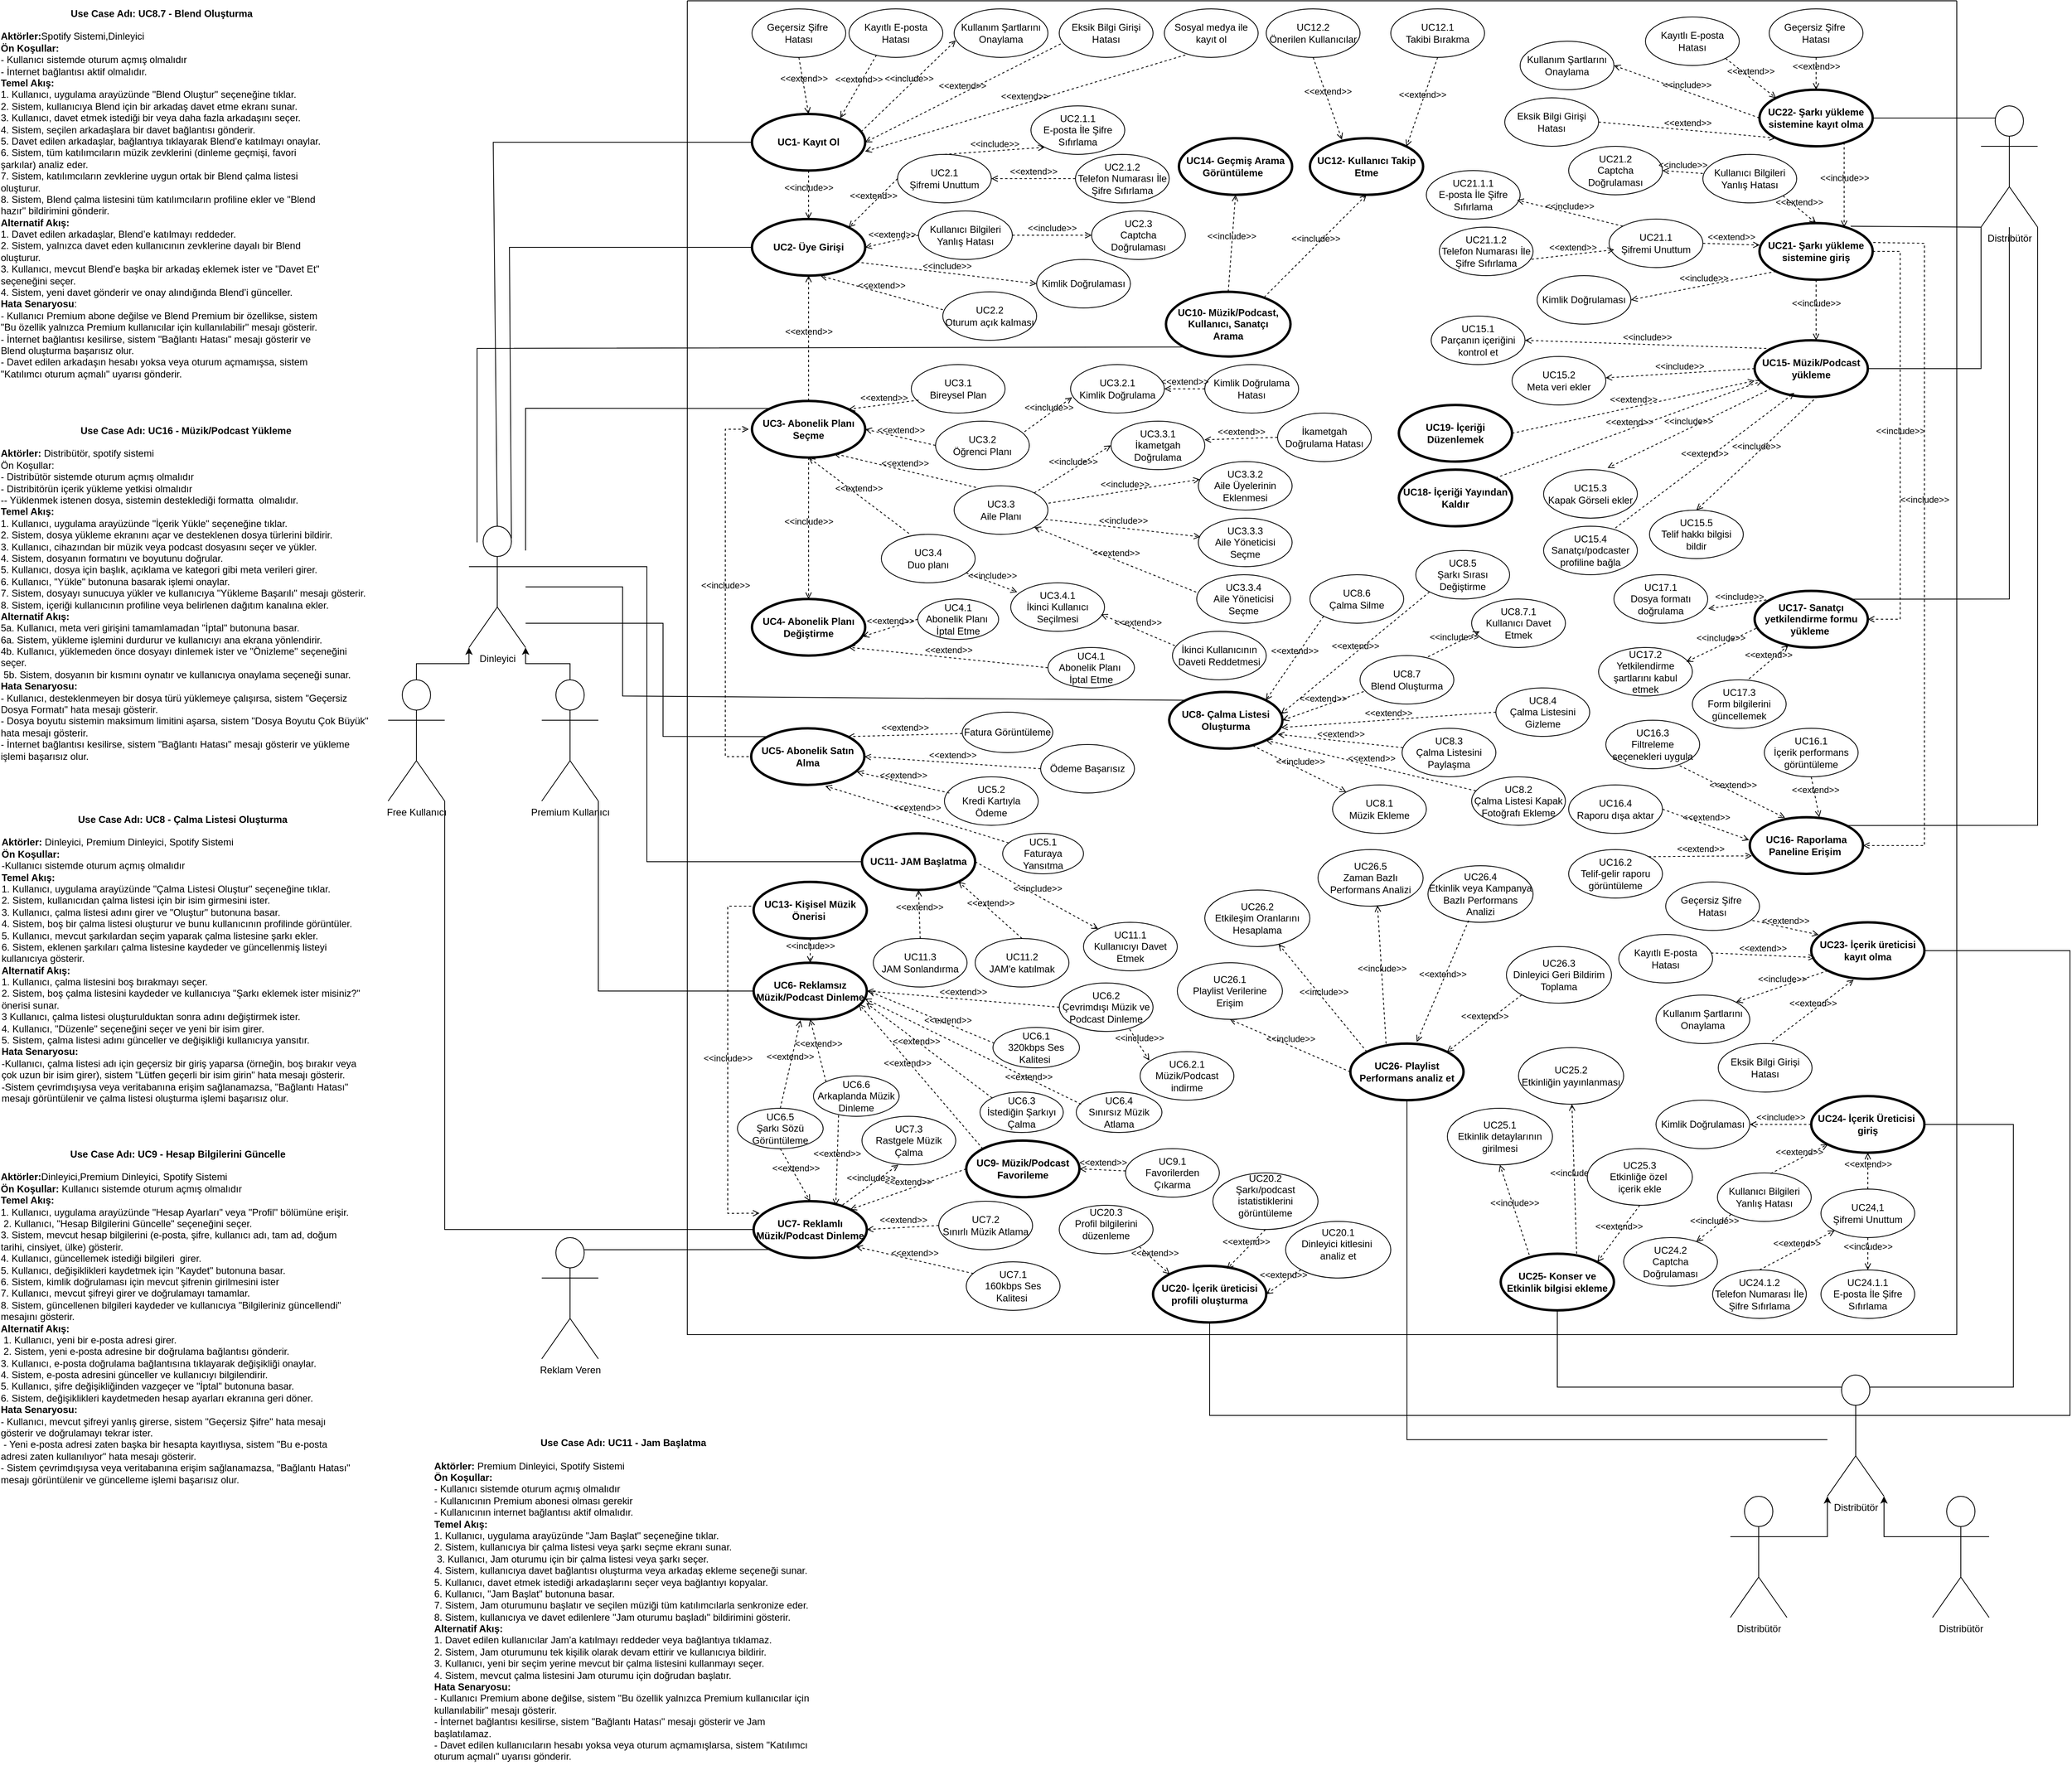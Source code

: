 <mxfile version="26.2.9">
  <diagram name="Page-1" id="q-EwyWNT5wgWFBDUk-sF">
    <mxGraphModel dx="5020" dy="2480" grid="1" gridSize="10" guides="1" tooltips="1" connect="1" arrows="1" fold="1" page="1" pageScale="1" pageWidth="850" pageHeight="1100" math="0" shadow="0">
      <root>
        <mxCell id="0" />
        <mxCell id="1" parent="0" />
        <mxCell id="GZcs-82NvciUyBs2JlbP-18" value="&lt;b&gt;UC1- Kayıt Ol&lt;/b&gt;" style="ellipse;whiteSpace=wrap;html=1;strokeWidth=3;" parent="1" vertex="1">
          <mxGeometry x="80" y="140" width="140" height="70" as="geometry" />
        </mxCell>
        <mxCell id="GZcs-82NvciUyBs2JlbP-19" value="Geçersiz Şifre&amp;nbsp;&lt;div&gt;Hatası&lt;/div&gt;" style="ellipse;whiteSpace=wrap;html=1;" parent="1" vertex="1">
          <mxGeometry x="80" y="10" width="116" height="60" as="geometry" />
        </mxCell>
        <mxCell id="GZcs-82NvciUyBs2JlbP-20" value="Kayıtlı E-posta Hatası" style="ellipse;whiteSpace=wrap;html=1;" parent="1" vertex="1">
          <mxGeometry x="200" y="10" width="116" height="60" as="geometry" />
        </mxCell>
        <mxCell id="GZcs-82NvciUyBs2JlbP-21" value="Eksik Bilgi Girişi Hatası" style="ellipse;whiteSpace=wrap;html=1;" parent="1" vertex="1">
          <mxGeometry x="460" y="10" width="116" height="60" as="geometry" />
        </mxCell>
        <mxCell id="GZcs-82NvciUyBs2JlbP-22" value="Sosyal medya ile kayıt ol" style="ellipse;whiteSpace=wrap;html=1;" parent="1" vertex="1">
          <mxGeometry x="590" y="10" width="116" height="60" as="geometry" />
        </mxCell>
        <mxCell id="GZcs-82NvciUyBs2JlbP-23" value="Kullanım Şartlarını Onaylama" style="ellipse;whiteSpace=wrap;html=1;" parent="1" vertex="1">
          <mxGeometry x="330" y="10" width="116" height="60" as="geometry" />
        </mxCell>
        <mxCell id="GZcs-82NvciUyBs2JlbP-24" value="&amp;lt;&amp;lt;extend&amp;gt;&amp;gt;" style="html=1;verticalAlign=bottom;labelBackgroundColor=none;endArrow=open;endFill=0;dashed=1;rounded=0;exitX=0.5;exitY=1;exitDx=0;exitDy=0;entryX=0.5;entryY=0;entryDx=0;entryDy=0;" parent="1" source="GZcs-82NvciUyBs2JlbP-19" target="GZcs-82NvciUyBs2JlbP-18" edge="1">
          <mxGeometry width="160" relative="1" as="geometry">
            <mxPoint x="360" y="260" as="sourcePoint" />
            <mxPoint x="520" y="260" as="targetPoint" />
          </mxGeometry>
        </mxCell>
        <mxCell id="GZcs-82NvciUyBs2JlbP-25" value="&amp;lt;&amp;lt;extend&amp;gt;&amp;gt;" style="html=1;verticalAlign=bottom;labelBackgroundColor=none;endArrow=open;endFill=0;dashed=1;rounded=0;exitX=0.293;exitY=0.95;exitDx=0;exitDy=0;entryX=0.779;entryY=0.071;entryDx=0;entryDy=0;entryPerimeter=0;exitPerimeter=0;" parent="1" source="GZcs-82NvciUyBs2JlbP-20" target="GZcs-82NvciUyBs2JlbP-18" edge="1">
          <mxGeometry width="160" relative="1" as="geometry">
            <mxPoint x="236" y="100" as="sourcePoint" />
            <mxPoint x="208" y="150" as="targetPoint" />
          </mxGeometry>
        </mxCell>
        <mxCell id="GZcs-82NvciUyBs2JlbP-26" value="&amp;lt;&amp;lt;extend&amp;gt;&amp;gt;" style="html=1;verticalAlign=bottom;labelBackgroundColor=none;endArrow=open;endFill=0;dashed=1;rounded=0;exitX=0.016;exitY=0.721;exitDx=0;exitDy=0;entryX=1;entryY=0.5;entryDx=0;entryDy=0;exitPerimeter=0;" parent="1" source="GZcs-82NvciUyBs2JlbP-21" target="GZcs-82NvciUyBs2JlbP-18" edge="1">
          <mxGeometry x="0.004" width="160" relative="1" as="geometry">
            <mxPoint x="339" y="148" as="sourcePoint" />
            <mxPoint x="228" y="187" as="targetPoint" />
            <mxPoint as="offset" />
          </mxGeometry>
        </mxCell>
        <mxCell id="GZcs-82NvciUyBs2JlbP-27" value="&amp;lt;&amp;lt;include&amp;gt;&amp;gt;" style="html=1;verticalAlign=bottom;labelBackgroundColor=none;endArrow=open;endFill=0;dashed=1;rounded=0;exitX=0.964;exitY=0.314;exitDx=0;exitDy=0;exitPerimeter=0;entryX=0.017;entryY=0.65;entryDx=0;entryDy=0;entryPerimeter=0;" parent="1" source="GZcs-82NvciUyBs2JlbP-18" target="GZcs-82NvciUyBs2JlbP-23" edge="1">
          <mxGeometry width="160" relative="1" as="geometry">
            <mxPoint x="250" y="150" as="sourcePoint" />
            <mxPoint x="353" y="194" as="targetPoint" />
          </mxGeometry>
        </mxCell>
        <mxCell id="GZcs-82NvciUyBs2JlbP-28" value="&amp;lt;&amp;lt;extend&amp;gt;&amp;gt;" style="html=1;verticalAlign=bottom;labelBackgroundColor=none;endArrow=open;endFill=0;dashed=1;rounded=0;exitX=0.224;exitY=0.95;exitDx=0;exitDy=0;exitPerimeter=0;entryX=0.999;entryY=0.662;entryDx=0;entryDy=0;entryPerimeter=0;" parent="1" source="GZcs-82NvciUyBs2JlbP-22" target="GZcs-82NvciUyBs2JlbP-18" edge="1">
          <mxGeometry x="0.004" width="160" relative="1" as="geometry">
            <mxPoint x="366" y="220" as="sourcePoint" />
            <mxPoint x="230" y="200" as="targetPoint" />
            <mxPoint as="offset" />
          </mxGeometry>
        </mxCell>
        <mxCell id="GZcs-82NvciUyBs2JlbP-29" value="&lt;b&gt;UC2- Üye Girişi&lt;/b&gt;" style="ellipse;whiteSpace=wrap;html=1;strokeWidth=3;" parent="1" vertex="1">
          <mxGeometry x="80" y="270" width="140" height="70" as="geometry" />
        </mxCell>
        <mxCell id="GZcs-82NvciUyBs2JlbP-30" value="&amp;lt;&amp;lt;include&amp;gt;&amp;gt;" style="html=1;verticalAlign=bottom;labelBackgroundColor=none;endArrow=open;endFill=0;dashed=1;rounded=0;entryX=0.5;entryY=0;entryDx=0;entryDy=0;exitX=0.5;exitY=1;exitDx=0;exitDy=0;" parent="1" source="GZcs-82NvciUyBs2JlbP-18" target="GZcs-82NvciUyBs2JlbP-29" edge="1">
          <mxGeometry width="160" relative="1" as="geometry">
            <mxPoint x="140" y="220" as="sourcePoint" />
            <mxPoint x="210" y="274" as="targetPoint" />
          </mxGeometry>
        </mxCell>
        <mxCell id="GZcs-82NvciUyBs2JlbP-31" value="&lt;div&gt;&lt;span style=&quot;background-color: transparent; color: light-dark(rgb(0, 0, 0), rgb(255, 255, 255));&quot;&gt;Kimlik Doğrulaması&lt;/span&gt;&lt;/div&gt;" style="ellipse;whiteSpace=wrap;html=1;" parent="1" vertex="1">
          <mxGeometry x="432" y="320" width="116" height="60" as="geometry" />
        </mxCell>
        <mxCell id="GZcs-82NvciUyBs2JlbP-32" value="UC2.1&lt;div&gt;Şifremi Unuttum&lt;/div&gt;" style="ellipse;whiteSpace=wrap;html=1;" parent="1" vertex="1">
          <mxGeometry x="260" y="190" width="116" height="60" as="geometry" />
        </mxCell>
        <mxCell id="GZcs-82NvciUyBs2JlbP-33" value="&lt;div&gt;UC2.3&lt;/div&gt;Captcha Doğrulaması" style="ellipse;whiteSpace=wrap;html=1;" parent="1" vertex="1">
          <mxGeometry x="500" y="260" width="116" height="60" as="geometry" />
        </mxCell>
        <mxCell id="GZcs-82NvciUyBs2JlbP-34" value="&lt;div&gt;Kullanıcı Bilgileri Yanlış Hatası&lt;/div&gt;" style="ellipse;whiteSpace=wrap;html=1;" parent="1" vertex="1">
          <mxGeometry x="286" y="260" width="116" height="60" as="geometry" />
        </mxCell>
        <mxCell id="GZcs-82NvciUyBs2JlbP-35" value="&amp;lt;&amp;lt;include&amp;gt;&amp;gt;" style="html=1;verticalAlign=bottom;labelBackgroundColor=none;endArrow=open;endFill=0;dashed=1;rounded=0;exitX=0.925;exitY=0.76;exitDx=0;exitDy=0;entryX=0;entryY=0.5;entryDx=0;entryDy=0;exitPerimeter=0;" parent="1" source="GZcs-82NvciUyBs2JlbP-29" target="GZcs-82NvciUyBs2JlbP-31" edge="1">
          <mxGeometry width="160" relative="1" as="geometry">
            <mxPoint x="273" y="510" as="sourcePoint" />
            <mxPoint x="156" y="543" as="targetPoint" />
          </mxGeometry>
        </mxCell>
        <mxCell id="GZcs-82NvciUyBs2JlbP-36" value="&amp;lt;&amp;lt;extend&amp;gt;&amp;gt;" style="html=1;verticalAlign=bottom;labelBackgroundColor=none;endArrow=open;endFill=0;dashed=1;rounded=0;exitX=0;exitY=0.5;exitDx=0;exitDy=0;entryX=1;entryY=0.5;entryDx=0;entryDy=0;" parent="1" source="GZcs-82NvciUyBs2JlbP-34" target="GZcs-82NvciUyBs2JlbP-29" edge="1">
          <mxGeometry width="160" relative="1" as="geometry">
            <mxPoint x="166" y="460" as="sourcePoint" />
            <mxPoint x="130" y="360" as="targetPoint" />
          </mxGeometry>
        </mxCell>
        <mxCell id="GZcs-82NvciUyBs2JlbP-37" value="&amp;lt;&amp;lt;extend&amp;gt;&amp;gt;" style="html=1;verticalAlign=bottom;labelBackgroundColor=none;endArrow=open;endFill=0;dashed=1;rounded=0;exitX=0;exitY=0.5;exitDx=0;exitDy=0;entryX=1;entryY=0;entryDx=0;entryDy=0;" parent="1" source="GZcs-82NvciUyBs2JlbP-32" target="GZcs-82NvciUyBs2JlbP-29" edge="1">
          <mxGeometry width="160" relative="1" as="geometry">
            <mxPoint x="272" y="595" as="sourcePoint" />
            <mxPoint x="320" y="500" as="targetPoint" />
          </mxGeometry>
        </mxCell>
        <mxCell id="GZcs-82NvciUyBs2JlbP-38" value="&amp;lt;&amp;lt;include&amp;gt;&amp;gt;" style="html=1;verticalAlign=bottom;labelBackgroundColor=none;endArrow=open;endFill=0;dashed=1;rounded=0;exitX=1;exitY=0.5;exitDx=0;exitDy=0;entryX=0;entryY=0.5;entryDx=0;entryDy=0;" parent="1" source="GZcs-82NvciUyBs2JlbP-34" target="GZcs-82NvciUyBs2JlbP-33" edge="1">
          <mxGeometry width="160" relative="1" as="geometry">
            <mxPoint x="356" y="680" as="sourcePoint" />
            <mxPoint x="230" y="742" as="targetPoint" />
          </mxGeometry>
        </mxCell>
        <mxCell id="GZcs-82NvciUyBs2JlbP-39" value="&lt;div&gt;UC2.1.2&lt;/div&gt;Telefon Numarası İle&lt;div&gt;Şifre Sıfırlama&lt;/div&gt;" style="ellipse;whiteSpace=wrap;html=1;" parent="1" vertex="1">
          <mxGeometry x="480" y="190" width="116" height="60" as="geometry" />
        </mxCell>
        <mxCell id="GZcs-82NvciUyBs2JlbP-40" value="UC2.1.1&lt;div&gt;E-posta İle Şifre Sıfırlama&lt;/div&gt;" style="ellipse;whiteSpace=wrap;html=1;" parent="1" vertex="1">
          <mxGeometry x="425" y="130" width="116" height="60" as="geometry" />
        </mxCell>
        <mxCell id="GZcs-82NvciUyBs2JlbP-41" value="&amp;lt;&amp;lt;include&amp;gt;&amp;gt;" style="html=1;verticalAlign=bottom;labelBackgroundColor=none;endArrow=open;endFill=0;dashed=1;rounded=0;exitX=0.5;exitY=0;exitDx=0;exitDy=0;entryX=0;entryY=1;entryDx=0;entryDy=0;" parent="1" source="GZcs-82NvciUyBs2JlbP-32" target="GZcs-82NvciUyBs2JlbP-40" edge="1">
          <mxGeometry width="160" relative="1" as="geometry">
            <mxPoint x="212" y="653" as="sourcePoint" />
            <mxPoint x="161" y="704" as="targetPoint" />
          </mxGeometry>
        </mxCell>
        <mxCell id="GZcs-82NvciUyBs2JlbP-42" value="&amp;lt;&amp;lt;extend&amp;gt;&amp;gt;" style="html=1;verticalAlign=bottom;labelBackgroundColor=none;endArrow=open;endFill=0;dashed=1;rounded=0;exitX=0;exitY=0.5;exitDx=0;exitDy=0;entryX=1;entryY=0.5;entryDx=0;entryDy=0;" parent="1" source="GZcs-82NvciUyBs2JlbP-39" target="GZcs-82NvciUyBs2JlbP-32" edge="1">
          <mxGeometry width="160" relative="1" as="geometry">
            <mxPoint x="238" y="595" as="sourcePoint" />
            <mxPoint x="320" y="500" as="targetPoint" />
          </mxGeometry>
        </mxCell>
        <mxCell id="GZcs-82NvciUyBs2JlbP-43" value="UC2.2&lt;div&gt;Oturum açık kalması&lt;/div&gt;" style="ellipse;whiteSpace=wrap;html=1;" parent="1" vertex="1">
          <mxGeometry x="316" y="360" width="116" height="60" as="geometry" />
        </mxCell>
        <mxCell id="GZcs-82NvciUyBs2JlbP-44" value="&amp;lt;&amp;lt;extend&amp;gt;&amp;gt;" style="html=1;verticalAlign=bottom;labelBackgroundColor=none;endArrow=open;endFill=0;dashed=1;rounded=0;exitX=0.001;exitY=0.369;exitDx=0;exitDy=0;entryX=0.606;entryY=1.004;entryDx=0;entryDy=0;entryPerimeter=0;exitPerimeter=0;" parent="1" source="GZcs-82NvciUyBs2JlbP-43" target="GZcs-82NvciUyBs2JlbP-29" edge="1">
          <mxGeometry width="160" relative="1" as="geometry">
            <mxPoint x="240" y="470" as="sourcePoint" />
            <mxPoint x="100" y="460" as="targetPoint" />
          </mxGeometry>
        </mxCell>
        <mxCell id="GZcs-82NvciUyBs2JlbP-138" value="&lt;b&gt;UC3- Abonelik Planı Seçme&lt;/b&gt;" style="ellipse;whiteSpace=wrap;html=1;strokeWidth=3;" parent="1" vertex="1">
          <mxGeometry x="80" y="495" width="140" height="70" as="geometry" />
        </mxCell>
        <mxCell id="GZcs-82NvciUyBs2JlbP-139" value="UC3.2&lt;div&gt;Öğrenci Planı&lt;/div&gt;" style="ellipse;whiteSpace=wrap;html=1;" parent="1" vertex="1">
          <mxGeometry x="307" y="520" width="116" height="60" as="geometry" />
        </mxCell>
        <mxCell id="GZcs-82NvciUyBs2JlbP-140" value="UC3.4&lt;div&gt;Duo planı&lt;/div&gt;" style="ellipse;whiteSpace=wrap;html=1;" parent="1" vertex="1">
          <mxGeometry x="240" y="660" width="116" height="60" as="geometry" />
        </mxCell>
        <mxCell id="GZcs-82NvciUyBs2JlbP-141" value="UC3.3&lt;div&gt;Aile Planı&lt;/div&gt;" style="ellipse;whiteSpace=wrap;html=1;" parent="1" vertex="1">
          <mxGeometry x="330" y="600" width="116" height="60" as="geometry" />
        </mxCell>
        <mxCell id="GZcs-82NvciUyBs2JlbP-142" value="UC3.1&lt;div&gt;Bireysel Plan&lt;/div&gt;" style="ellipse;whiteSpace=wrap;html=1;" parent="1" vertex="1">
          <mxGeometry x="277" y="450" width="116" height="60" as="geometry" />
        </mxCell>
        <mxCell id="GZcs-82NvciUyBs2JlbP-143" value="&amp;lt;&amp;lt;extend&amp;gt;&amp;gt;" style="html=1;verticalAlign=bottom;labelBackgroundColor=none;endArrow=open;endFill=0;dashed=1;rounded=0;exitX=0;exitY=0.5;exitDx=0;exitDy=0;entryX=1;entryY=0.5;entryDx=0;entryDy=0;" parent="1" source="GZcs-82NvciUyBs2JlbP-139" target="GZcs-82NvciUyBs2JlbP-138" edge="1">
          <mxGeometry width="160" relative="1" as="geometry">
            <mxPoint x="276" y="520" as="sourcePoint" />
            <mxPoint x="136" y="510" as="targetPoint" />
          </mxGeometry>
        </mxCell>
        <mxCell id="GZcs-82NvciUyBs2JlbP-144" value="&amp;lt;&amp;lt;extend&amp;gt;&amp;gt;" style="html=1;verticalAlign=bottom;labelBackgroundColor=none;endArrow=open;endFill=0;dashed=1;rounded=0;exitX=0.233;exitY=0.033;exitDx=0;exitDy=0;entryX=0.721;entryY=0.929;entryDx=0;entryDy=0;exitPerimeter=0;entryPerimeter=0;" parent="1" source="GZcs-82NvciUyBs2JlbP-141" target="GZcs-82NvciUyBs2JlbP-138" edge="1">
          <mxGeometry width="160" relative="1" as="geometry">
            <mxPoint x="298" y="645" as="sourcePoint" />
            <mxPoint x="218" y="630" as="targetPoint" />
          </mxGeometry>
        </mxCell>
        <mxCell id="GZcs-82NvciUyBs2JlbP-145" value="&amp;lt;&amp;lt;extend&amp;gt;&amp;gt;" style="html=1;verticalAlign=bottom;labelBackgroundColor=none;endArrow=open;endFill=0;dashed=1;rounded=0;exitX=0.295;exitY=-0.017;exitDx=0;exitDy=0;entryX=0.5;entryY=1;entryDx=0;entryDy=0;exitPerimeter=0;" parent="1" source="GZcs-82NvciUyBs2JlbP-140" target="GZcs-82NvciUyBs2JlbP-138" edge="1">
          <mxGeometry width="160" relative="1" as="geometry">
            <mxPoint x="229.5" y="667" as="sourcePoint" />
            <mxPoint x="142.5" y="600" as="targetPoint" />
          </mxGeometry>
        </mxCell>
        <mxCell id="GZcs-82NvciUyBs2JlbP-146" value="&amp;lt;&amp;lt;extend&amp;gt;&amp;gt;" style="html=1;verticalAlign=bottom;labelBackgroundColor=none;endArrow=open;endFill=0;dashed=1;rounded=0;exitX=0.078;exitY=0.733;exitDx=0;exitDy=0;entryX=1;entryY=0;entryDx=0;entryDy=0;exitPerimeter=0;" parent="1" source="GZcs-82NvciUyBs2JlbP-142" target="GZcs-82NvciUyBs2JlbP-138" edge="1">
          <mxGeometry width="160" relative="1" as="geometry">
            <mxPoint x="346" y="580" as="sourcePoint" />
            <mxPoint x="266" y="565" as="targetPoint" />
          </mxGeometry>
        </mxCell>
        <mxCell id="GZcs-82NvciUyBs2JlbP-147" value="UC3.2.1&lt;div&gt;Kimlik Doğrulama&lt;/div&gt;" style="ellipse;whiteSpace=wrap;html=1;" parent="1" vertex="1">
          <mxGeometry x="474" y="450" width="116" height="60" as="geometry" />
        </mxCell>
        <mxCell id="GZcs-82NvciUyBs2JlbP-148" value="&amp;lt;&amp;lt;include&amp;gt;&amp;gt;" style="html=1;verticalAlign=bottom;labelBackgroundColor=none;endArrow=open;endFill=0;dashed=1;rounded=0;exitX=0.948;exitY=0.219;exitDx=0;exitDy=0;entryX=0.016;entryY=0.675;entryDx=0;entryDy=0;exitPerimeter=0;entryPerimeter=0;" parent="1" source="GZcs-82NvciUyBs2JlbP-139" target="GZcs-82NvciUyBs2JlbP-147" edge="1">
          <mxGeometry width="160" relative="1" as="geometry">
            <mxPoint x="-78" y="852" as="sourcePoint" />
            <mxPoint x="146" y="589" as="targetPoint" />
          </mxGeometry>
        </mxCell>
        <mxCell id="GZcs-82NvciUyBs2JlbP-149" value="UC3.4.1&lt;div&gt;İkinci Kullanıcı Seçilmesi&lt;/div&gt;" style="ellipse;whiteSpace=wrap;html=1;" parent="1" vertex="1">
          <mxGeometry x="400" y="720" width="116" height="60" as="geometry" />
        </mxCell>
        <mxCell id="GZcs-82NvciUyBs2JlbP-150" value="&amp;lt;&amp;lt;include&amp;gt;&amp;gt;" style="html=1;verticalAlign=bottom;labelBackgroundColor=none;endArrow=open;endFill=0;dashed=1;rounded=0;entryX=0.069;entryY=0.192;entryDx=0;entryDy=0;entryPerimeter=0;" parent="1" source="GZcs-82NvciUyBs2JlbP-140" target="GZcs-82NvciUyBs2JlbP-149" edge="1">
          <mxGeometry x="0.001" width="160" relative="1" as="geometry">
            <mxPoint x="277" y="722" as="sourcePoint" />
            <mxPoint x="374" y="700" as="targetPoint" />
            <mxPoint as="offset" />
          </mxGeometry>
        </mxCell>
        <mxCell id="GZcs-82NvciUyBs2JlbP-151" value="İkinci Kullanıcının Daveti Reddetmesi" style="ellipse;whiteSpace=wrap;html=1;" parent="1" vertex="1">
          <mxGeometry x="600" y="780" width="116" height="60" as="geometry" />
        </mxCell>
        <mxCell id="GZcs-82NvciUyBs2JlbP-152" value="Kimlik Doğrulama&lt;div&gt;Hatası&lt;/div&gt;" style="ellipse;whiteSpace=wrap;html=1;" parent="1" vertex="1">
          <mxGeometry x="640" y="450" width="116" height="60" as="geometry" />
        </mxCell>
        <mxCell id="GZcs-82NvciUyBs2JlbP-153" value="&amp;lt;&amp;lt;extend&amp;gt;&amp;gt;" style="html=1;verticalAlign=bottom;labelBackgroundColor=none;endArrow=open;endFill=0;dashed=1;rounded=0;exitX=0.026;exitY=0.296;exitDx=0;exitDy=0;entryX=0.963;entryY=0.65;entryDx=0;entryDy=0;entryPerimeter=0;exitPerimeter=0;" parent="1" source="GZcs-82NvciUyBs2JlbP-151" target="GZcs-82NvciUyBs2JlbP-149" edge="1">
          <mxGeometry width="160" relative="1" as="geometry">
            <mxPoint x="388" y="807" as="sourcePoint" />
            <mxPoint x="316" y="750" as="targetPoint" />
          </mxGeometry>
        </mxCell>
        <mxCell id="GZcs-82NvciUyBs2JlbP-154" value="&amp;lt;&amp;lt;extend&amp;gt;&amp;gt;" style="html=1;verticalAlign=bottom;labelBackgroundColor=none;endArrow=open;endFill=0;dashed=1;rounded=0;exitX=0;exitY=0.5;exitDx=0;exitDy=0;entryX=1;entryY=0.5;entryDx=0;entryDy=0;" parent="1" source="GZcs-82NvciUyBs2JlbP-152" target="GZcs-82NvciUyBs2JlbP-147" edge="1">
          <mxGeometry width="160" relative="1" as="geometry">
            <mxPoint x="666.0" y="490" as="sourcePoint" />
            <mxPoint x="556" y="560" as="targetPoint" />
          </mxGeometry>
        </mxCell>
        <mxCell id="GZcs-82NvciUyBs2JlbP-155" value="UC3.3.1&lt;div&gt;İkametgah Doğrulama&lt;/div&gt;" style="ellipse;whiteSpace=wrap;html=1;" parent="1" vertex="1">
          <mxGeometry x="524" y="520" width="116" height="60" as="geometry" />
        </mxCell>
        <mxCell id="GZcs-82NvciUyBs2JlbP-156" value="&amp;lt;&amp;lt;include&amp;gt;&amp;gt;" style="html=1;verticalAlign=bottom;labelBackgroundColor=none;endArrow=open;endFill=0;dashed=1;rounded=0;exitX=1;exitY=0;exitDx=0;exitDy=0;entryX=0;entryY=0.5;entryDx=0;entryDy=0;" parent="1" source="GZcs-82NvciUyBs2JlbP-141" target="GZcs-82NvciUyBs2JlbP-155" edge="1">
          <mxGeometry width="160" relative="1" as="geometry">
            <mxPoint x="436" y="553" as="sourcePoint" />
            <mxPoint x="513" y="521" as="targetPoint" />
          </mxGeometry>
        </mxCell>
        <mxCell id="GZcs-82NvciUyBs2JlbP-157" value="İkametgah Doğrulama Hatası" style="ellipse;whiteSpace=wrap;html=1;" parent="1" vertex="1">
          <mxGeometry x="730" y="510" width="116" height="60" as="geometry" />
        </mxCell>
        <mxCell id="GZcs-82NvciUyBs2JlbP-158" value="&amp;lt;&amp;lt;extend&amp;gt;&amp;gt;" style="html=1;verticalAlign=bottom;labelBackgroundColor=none;endArrow=open;endFill=0;dashed=1;rounded=0;exitX=0;exitY=0.5;exitDx=0;exitDy=0;entryX=0.996;entryY=0.384;entryDx=0;entryDy=0;entryPerimeter=0;" parent="1" source="GZcs-82NvciUyBs2JlbP-157" target="GZcs-82NvciUyBs2JlbP-155" edge="1">
          <mxGeometry width="160" relative="1" as="geometry">
            <mxPoint x="610" y="650" as="sourcePoint" />
            <mxPoint x="632" y="530" as="targetPoint" />
          </mxGeometry>
        </mxCell>
        <mxCell id="GZcs-82NvciUyBs2JlbP-159" value="UC3.3.2&lt;div&gt;Aile Üyelerinin Eklenmesi&lt;/div&gt;" style="ellipse;whiteSpace=wrap;html=1;" parent="1" vertex="1">
          <mxGeometry x="632" y="570" width="116" height="60" as="geometry" />
        </mxCell>
        <mxCell id="GZcs-82NvciUyBs2JlbP-160" value="&amp;lt;&amp;lt;include&amp;gt;&amp;gt;" style="html=1;verticalAlign=bottom;labelBackgroundColor=none;endArrow=open;endFill=0;dashed=1;rounded=0;exitX=1.006;exitY=0.358;exitDx=0;exitDy=0;entryX=0.017;entryY=0.367;entryDx=0;entryDy=0;entryPerimeter=0;exitPerimeter=0;" parent="1" source="GZcs-82NvciUyBs2JlbP-141" target="GZcs-82NvciUyBs2JlbP-159" edge="1">
          <mxGeometry width="160" relative="1" as="geometry">
            <mxPoint x="362" y="660" as="sourcePoint" />
            <mxPoint x="456" y="630" as="targetPoint" />
          </mxGeometry>
        </mxCell>
        <mxCell id="GZcs-82NvciUyBs2JlbP-161" value="UC3.3.3&lt;div&gt;Aile Yöneticisi Seçme&lt;/div&gt;" style="ellipse;whiteSpace=wrap;html=1;" parent="1" vertex="1">
          <mxGeometry x="632" y="640" width="116" height="60" as="geometry" />
        </mxCell>
        <mxCell id="GZcs-82NvciUyBs2JlbP-162" value="&amp;lt;&amp;lt;include&amp;gt;&amp;gt;" style="html=1;verticalAlign=bottom;labelBackgroundColor=none;endArrow=open;endFill=0;dashed=1;rounded=0;exitX=0.974;exitY=0.692;exitDx=0;exitDy=0;entryX=0.021;entryY=0.385;entryDx=0;entryDy=0;entryPerimeter=0;exitPerimeter=0;" parent="1" source="GZcs-82NvciUyBs2JlbP-141" target="GZcs-82NvciUyBs2JlbP-161" edge="1">
          <mxGeometry width="160" relative="1" as="geometry">
            <mxPoint x="345" y="681" as="sourcePoint" />
            <mxPoint x="598" y="702" as="targetPoint" />
          </mxGeometry>
        </mxCell>
        <mxCell id="GZcs-82NvciUyBs2JlbP-163" value="UC3.3.4&lt;div&gt;Aile Yöneticisi Seçme&lt;/div&gt;" style="ellipse;whiteSpace=wrap;html=1;" parent="1" vertex="1">
          <mxGeometry x="630" y="710" width="116" height="60" as="geometry" />
        </mxCell>
        <mxCell id="GZcs-82NvciUyBs2JlbP-164" value="&amp;lt;&amp;lt;extend&amp;gt;&amp;gt;" style="html=1;verticalAlign=bottom;labelBackgroundColor=none;endArrow=open;endFill=0;dashed=1;rounded=0;exitX=-0.006;exitY=0.358;exitDx=0;exitDy=0;entryX=1;entryY=1;entryDx=0;entryDy=0;exitPerimeter=0;" parent="1" source="GZcs-82NvciUyBs2JlbP-163" target="GZcs-82NvciUyBs2JlbP-141" edge="1">
          <mxGeometry x="-0.006" width="160" relative="1" as="geometry">
            <mxPoint x="326" y="870" as="sourcePoint" />
            <mxPoint x="290" y="680" as="targetPoint" />
            <mxPoint as="offset" />
          </mxGeometry>
        </mxCell>
        <mxCell id="GZcs-82NvciUyBs2JlbP-165" value="&lt;b&gt;UC4- Abonelik Planı Değiştirme&lt;/b&gt;" style="ellipse;whiteSpace=wrap;html=1;strokeWidth=3;" parent="1" vertex="1">
          <mxGeometry x="80" y="740" width="140" height="70" as="geometry" />
        </mxCell>
        <mxCell id="GZcs-82NvciUyBs2JlbP-166" value="UC4.1&lt;div&gt;Abonelik Planı&amp;nbsp;&lt;/div&gt;&lt;div&gt;İptal Etme&lt;/div&gt;" style="ellipse;whiteSpace=wrap;html=1;" parent="1" vertex="1">
          <mxGeometry x="285" y="740" width="100" height="50" as="geometry" />
        </mxCell>
        <mxCell id="GZcs-82NvciUyBs2JlbP-167" value="&amp;lt;&amp;lt;extend&amp;gt;&amp;gt;" style="html=1;verticalAlign=bottom;labelBackgroundColor=none;endArrow=open;endFill=0;dashed=1;rounded=0;exitX=0;exitY=0.5;exitDx=0;exitDy=0;entryX=0.977;entryY=0.664;entryDx=0;entryDy=0;entryPerimeter=0;" parent="1" source="GZcs-82NvciUyBs2JlbP-166" target="GZcs-82NvciUyBs2JlbP-165" edge="1">
          <mxGeometry width="160" relative="1" as="geometry">
            <mxPoint x="306" y="960" as="sourcePoint" />
            <mxPoint x="200" y="960" as="targetPoint" />
          </mxGeometry>
        </mxCell>
        <mxCell id="GZcs-82NvciUyBs2JlbP-168" value="&amp;lt;&amp;lt;include&amp;gt;&amp;gt;" style="html=1;verticalAlign=bottom;labelBackgroundColor=none;endArrow=open;endFill=0;dashed=1;rounded=0;exitX=0.5;exitY=1;exitDx=0;exitDy=0;entryX=0.5;entryY=0;entryDx=0;entryDy=0;" parent="1" source="GZcs-82NvciUyBs2JlbP-138" target="GZcs-82NvciUyBs2JlbP-165" edge="1">
          <mxGeometry width="160" relative="1" as="geometry">
            <mxPoint x="151" y="922" as="sourcePoint" />
            <mxPoint x="100" y="850" as="targetPoint" />
          </mxGeometry>
        </mxCell>
        <mxCell id="GZcs-82NvciUyBs2JlbP-169" value="&amp;lt;&amp;lt;extend&amp;gt;&amp;gt;" style="html=1;verticalAlign=bottom;labelBackgroundColor=none;endArrow=open;endFill=0;dashed=1;rounded=0;entryX=0.5;entryY=1;entryDx=0;entryDy=0;exitX=0.5;exitY=0;exitDx=0;exitDy=0;" parent="1" source="GZcs-82NvciUyBs2JlbP-138" target="GZcs-82NvciUyBs2JlbP-29" edge="1">
          <mxGeometry width="160" relative="1" as="geometry">
            <mxPoint x="122" y="682" as="sourcePoint" />
            <mxPoint x="105" y="346" as="targetPoint" />
          </mxGeometry>
        </mxCell>
        <mxCell id="GZcs-82NvciUyBs2JlbP-171" value="UC4.1&lt;div&gt;Abonelik Planı&amp;nbsp;&lt;/div&gt;&lt;div&gt;İptal Etme&lt;/div&gt;" style="ellipse;whiteSpace=wrap;html=1;" parent="1" vertex="1">
          <mxGeometry x="446" y="800" width="107" height="50" as="geometry" />
        </mxCell>
        <mxCell id="GZcs-82NvciUyBs2JlbP-172" value="&amp;lt;&amp;lt;extend&amp;gt;&amp;gt;" style="html=1;verticalAlign=bottom;labelBackgroundColor=none;endArrow=open;endFill=0;dashed=1;rounded=0;exitX=0;exitY=0.5;exitDx=0;exitDy=0;entryX=1;entryY=1;entryDx=0;entryDy=0;" parent="1" source="GZcs-82NvciUyBs2JlbP-171" target="GZcs-82NvciUyBs2JlbP-165" edge="1">
          <mxGeometry width="160" relative="1" as="geometry">
            <mxPoint x="296" y="1140" as="sourcePoint" />
            <mxPoint x="327" y="1016" as="targetPoint" />
          </mxGeometry>
        </mxCell>
        <mxCell id="GZcs-82NvciUyBs2JlbP-173" value="&lt;b&gt;UC5- Abonelik Satın&lt;/b&gt;&lt;div&gt;&lt;b&gt;Alma&lt;/b&gt;&lt;/div&gt;" style="ellipse;whiteSpace=wrap;html=1;strokeWidth=3;" parent="1" vertex="1">
          <mxGeometry x="79" y="900" width="140" height="70" as="geometry" />
        </mxCell>
        <mxCell id="GZcs-82NvciUyBs2JlbP-175" value="UC5.1&lt;div&gt;Faturaya Yansıtma&lt;/div&gt;" style="ellipse;whiteSpace=wrap;html=1;" parent="1" vertex="1">
          <mxGeometry x="390" y="1030" width="100" height="50" as="geometry" />
        </mxCell>
        <mxCell id="GZcs-82NvciUyBs2JlbP-176" value="UC5.2&lt;div&gt;Kredi Kartıyla Ödeme&lt;/div&gt;" style="ellipse;whiteSpace=wrap;html=1;" parent="1" vertex="1">
          <mxGeometry x="318" y="960" width="116" height="60" as="geometry" />
        </mxCell>
        <mxCell id="GZcs-82NvciUyBs2JlbP-177" value="&amp;lt;&amp;lt;extend&amp;gt;&amp;gt;" style="html=1;verticalAlign=bottom;labelBackgroundColor=none;endArrow=open;endFill=0;dashed=1;rounded=0;exitX=0.052;exitY=0.333;exitDx=0;exitDy=0;entryX=0.934;entryY=0.77;entryDx=0;entryDy=0;entryPerimeter=0;exitPerimeter=0;" parent="1" source="GZcs-82NvciUyBs2JlbP-176" target="GZcs-82NvciUyBs2JlbP-173" edge="1">
          <mxGeometry width="160" relative="1" as="geometry">
            <mxPoint x="348" y="1105" as="sourcePoint" />
            <mxPoint x="231" y="1051" as="targetPoint" />
          </mxGeometry>
        </mxCell>
        <mxCell id="GZcs-82NvciUyBs2JlbP-178" value="&amp;lt;&amp;lt;extend&amp;gt;&amp;gt;" style="html=1;verticalAlign=bottom;labelBackgroundColor=none;endArrow=open;endFill=0;dashed=1;rounded=0;entryX=0.654;entryY=1.019;entryDx=0;entryDy=0;entryPerimeter=0;" parent="1" source="GZcs-82NvciUyBs2JlbP-175" target="GZcs-82NvciUyBs2JlbP-173" edge="1">
          <mxGeometry width="160" relative="1" as="geometry">
            <mxPoint x="332" y="1140" as="sourcePoint" />
            <mxPoint x="145" y="1081" as="targetPoint" />
          </mxGeometry>
        </mxCell>
        <mxCell id="GZcs-82NvciUyBs2JlbP-179" value="Ödeme Başarısız" style="ellipse;whiteSpace=wrap;html=1;" parent="1" vertex="1">
          <mxGeometry x="437" y="920" width="116" height="60" as="geometry" />
        </mxCell>
        <mxCell id="GZcs-82NvciUyBs2JlbP-181" value="&amp;lt;&amp;lt;extend&amp;gt;&amp;gt;" style="html=1;verticalAlign=bottom;labelBackgroundColor=none;endArrow=open;endFill=0;dashed=1;rounded=0;entryX=1;entryY=0.5;entryDx=0;entryDy=0;exitX=0;exitY=0.5;exitDx=0;exitDy=0;" parent="1" source="GZcs-82NvciUyBs2JlbP-179" target="GZcs-82NvciUyBs2JlbP-173" edge="1">
          <mxGeometry width="160" relative="1" as="geometry">
            <mxPoint x="312" y="1071" as="sourcePoint" />
            <mxPoint x="212" y="1069" as="targetPoint" />
          </mxGeometry>
        </mxCell>
        <mxCell id="GZcs-82NvciUyBs2JlbP-182" value="&amp;lt;&amp;lt;extend&amp;gt;&amp;gt;" style="html=1;verticalAlign=bottom;labelBackgroundColor=none;endArrow=open;endFill=0;dashed=1;rounded=0;entryX=1;entryY=0;entryDx=0;entryDy=0;" parent="1" source="GZcs-82NvciUyBs2JlbP-180" target="GZcs-82NvciUyBs2JlbP-173" edge="1">
          <mxGeometry width="160" relative="1" as="geometry">
            <mxPoint x="319" y="990" as="sourcePoint" />
            <mxPoint x="222" y="1079" as="targetPoint" />
          </mxGeometry>
        </mxCell>
        <mxCell id="GZcs-82NvciUyBs2JlbP-198" value="&lt;b&gt;UC6- Reklamsız Müzik/Podcast Dinleme&lt;/b&gt;" style="ellipse;whiteSpace=wrap;html=1;strokeWidth=3;" parent="1" vertex="1">
          <mxGeometry x="82" y="1190" width="140" height="70" as="geometry" />
        </mxCell>
        <mxCell id="GZcs-82NvciUyBs2JlbP-199" value="UC6.1&lt;div&gt;320kbps Ses Kalitesi&amp;nbsp;&lt;/div&gt;" style="ellipse;whiteSpace=wrap;html=1;" parent="1" vertex="1">
          <mxGeometry x="378" y="1270" width="107" height="50" as="geometry" />
        </mxCell>
        <mxCell id="GZcs-82NvciUyBs2JlbP-202" value="&amp;lt;&amp;lt;extend&amp;gt;&amp;gt;" style="html=1;verticalAlign=bottom;labelBackgroundColor=none;endArrow=open;endFill=0;dashed=1;rounded=0;exitX=0.017;exitY=0.392;exitDx=0;exitDy=0;exitPerimeter=0;" parent="1" source="GZcs-82NvciUyBs2JlbP-199" edge="1">
          <mxGeometry x="-0.278" y="4" width="160" relative="1" as="geometry">
            <mxPoint x="372" y="1325" as="sourcePoint" />
            <mxPoint x="224" y="1225" as="targetPoint" />
            <mxPoint as="offset" />
          </mxGeometry>
        </mxCell>
        <mxCell id="GZcs-82NvciUyBs2JlbP-203" value="&amp;lt;&amp;lt;extend&amp;gt;&amp;gt;" style="html=1;verticalAlign=bottom;labelBackgroundColor=none;endArrow=open;endFill=0;dashed=1;rounded=0;exitX=0;exitY=0.5;exitDx=0;exitDy=0;entryX=1;entryY=0.5;entryDx=0;entryDy=0;" parent="1" source="GZcs-82NvciUyBs2JlbP-200" target="GZcs-82NvciUyBs2JlbP-198" edge="1">
          <mxGeometry width="160" relative="1" as="geometry">
            <mxPoint x="229" y="1485" as="sourcePoint" />
            <mxPoint x="392" y="1505" as="targetPoint" />
          </mxGeometry>
        </mxCell>
        <mxCell id="GZcs-82NvciUyBs2JlbP-205" value="UC6.3&lt;div&gt;İstediğin Şarkıyı Çalma&lt;/div&gt;" style="ellipse;whiteSpace=wrap;html=1;" parent="1" vertex="1">
          <mxGeometry x="362" y="1350" width="103" height="50" as="geometry" />
        </mxCell>
        <mxCell id="GZcs-82NvciUyBs2JlbP-206" value="UC6.4&lt;div&gt;&lt;span style=&quot;background-color: transparent; color: light-dark(rgb(0, 0, 0), rgb(255, 255, 255));&quot;&gt;Sınırsız Müzik&lt;/span&gt;&lt;/div&gt;&lt;div&gt;&lt;span style=&quot;background-color: transparent; color: light-dark(rgb(0, 0, 0), rgb(255, 255, 255));&quot;&gt;Atlama&lt;/span&gt;&lt;/div&gt;" style="ellipse;whiteSpace=wrap;html=1;" parent="1" vertex="1">
          <mxGeometry x="481" y="1350" width="106" height="50" as="geometry" />
        </mxCell>
        <mxCell id="GZcs-82NvciUyBs2JlbP-207" value="&amp;lt;&amp;lt;extend&amp;gt;&amp;gt;" style="html=1;verticalAlign=bottom;labelBackgroundColor=none;endArrow=open;endFill=0;dashed=1;rounded=0;entryX=0.983;entryY=0.634;entryDx=0;entryDy=0;entryPerimeter=0;exitX=0.057;exitY=0.3;exitDx=0;exitDy=0;exitPerimeter=0;" parent="1" source="GZcs-82NvciUyBs2JlbP-206" target="GZcs-82NvciUyBs2JlbP-198" edge="1">
          <mxGeometry x="-0.533" y="6" width="160" relative="1" as="geometry">
            <mxPoint x="229" y="1485" as="sourcePoint" />
            <mxPoint x="293" y="1485" as="targetPoint" />
            <mxPoint as="offset" />
          </mxGeometry>
        </mxCell>
        <mxCell id="GZcs-82NvciUyBs2JlbP-208" value="&amp;lt;&amp;lt;extend&amp;gt;&amp;gt;" style="html=1;verticalAlign=bottom;labelBackgroundColor=none;endArrow=open;endFill=0;dashed=1;rounded=0;exitX=0;exitY=0;exitDx=0;exitDy=0;entryX=0.996;entryY=0.713;entryDx=0;entryDy=0;entryPerimeter=0;" parent="1" source="GZcs-82NvciUyBs2JlbP-205" target="GZcs-82NvciUyBs2JlbP-198" edge="1">
          <mxGeometry x="0.137" y="7" width="160" relative="1" as="geometry">
            <mxPoint x="246" y="1569" as="sourcePoint" />
            <mxPoint x="307" y="1508" as="targetPoint" />
            <mxPoint x="-1" as="offset" />
          </mxGeometry>
        </mxCell>
        <mxCell id="GZcs-82NvciUyBs2JlbP-209" value="UC6.5&lt;div&gt;Şarkı Sözü Görüntüleme&lt;/div&gt;" style="ellipse;whiteSpace=wrap;html=1;" parent="1" vertex="1">
          <mxGeometry x="62" y="1370" width="106" height="50" as="geometry" />
        </mxCell>
        <mxCell id="GZcs-82NvciUyBs2JlbP-210" value="&amp;lt;&amp;lt;extend&amp;gt;&amp;gt;" style="html=1;verticalAlign=bottom;labelBackgroundColor=none;endArrow=open;endFill=0;dashed=1;rounded=0;exitX=0.5;exitY=0;exitDx=0;exitDy=0;entryX=0.414;entryY=1.014;entryDx=0;entryDy=0;entryPerimeter=0;" parent="1" source="GZcs-82NvciUyBs2JlbP-209" target="GZcs-82NvciUyBs2JlbP-198" edge="1">
          <mxGeometry width="160" relative="1" as="geometry">
            <mxPoint x="443" y="1470" as="sourcePoint" />
            <mxPoint x="520" y="1489" as="targetPoint" />
          </mxGeometry>
        </mxCell>
        <mxCell id="GZcs-82NvciUyBs2JlbP-211" value="UC6.6&lt;div&gt;Arkaplanda Müzik&lt;/div&gt;&lt;div&gt;Dinleme&lt;/div&gt;" style="ellipse;whiteSpace=wrap;html=1;" parent="1" vertex="1">
          <mxGeometry x="156" y="1330" width="106" height="50" as="geometry" />
        </mxCell>
        <mxCell id="GZcs-82NvciUyBs2JlbP-212" value="&amp;lt;&amp;lt;extend&amp;gt;&amp;gt;" style="html=1;verticalAlign=bottom;labelBackgroundColor=none;endArrow=open;endFill=0;dashed=1;rounded=0;exitX=0;exitY=0;exitDx=0;exitDy=0;entryX=0.5;entryY=1;entryDx=0;entryDy=0;" parent="1" source="GZcs-82NvciUyBs2JlbP-211" target="GZcs-82NvciUyBs2JlbP-198" edge="1">
          <mxGeometry width="160" relative="1" as="geometry">
            <mxPoint x="503" y="1450" as="sourcePoint" />
            <mxPoint x="432" y="1478" as="targetPoint" />
          </mxGeometry>
        </mxCell>
        <mxCell id="GZcs-82NvciUyBs2JlbP-215" value="&lt;b&gt;UC7- Reklamlı Müzik/Podcast Dinleme&lt;/b&gt;" style="ellipse;whiteSpace=wrap;html=1;strokeWidth=3;" parent="1" vertex="1">
          <mxGeometry x="82" y="1485" width="140" height="70" as="geometry" />
        </mxCell>
        <mxCell id="GZcs-82NvciUyBs2JlbP-216" value="UC7.1&lt;div&gt;160kbps Ses Kalitesi&amp;nbsp;&lt;/div&gt;" style="ellipse;whiteSpace=wrap;html=1;" parent="1" vertex="1">
          <mxGeometry x="345" y="1560" width="116" height="60" as="geometry" />
        </mxCell>
        <mxCell id="GZcs-82NvciUyBs2JlbP-217" value="UC7.2&lt;div&gt;Sınırlı Müzik Atlama&lt;/div&gt;" style="ellipse;whiteSpace=wrap;html=1;" parent="1" vertex="1">
          <mxGeometry x="311" y="1485" width="116" height="60" as="geometry" />
        </mxCell>
        <mxCell id="GZcs-82NvciUyBs2JlbP-218" value="UC7.3&lt;div&gt;Rastgele Müzik Çalma&lt;/div&gt;" style="ellipse;whiteSpace=wrap;html=1;" parent="1" vertex="1">
          <mxGeometry x="216" y="1380" width="116" height="60" as="geometry" />
        </mxCell>
        <mxCell id="GZcs-82NvciUyBs2JlbP-219" value="&amp;lt;&amp;lt;include&amp;gt;&amp;gt;" style="html=1;verticalAlign=bottom;labelBackgroundColor=none;endArrow=open;endFill=0;dashed=1;rounded=0;entryX=0.388;entryY=1;entryDx=0;entryDy=0;entryPerimeter=0;exitX=0.786;exitY=0.065;exitDx=0;exitDy=0;exitPerimeter=0;" parent="1" source="GZcs-82NvciUyBs2JlbP-215" target="GZcs-82NvciUyBs2JlbP-218" edge="1">
          <mxGeometry x="0.005" width="160" relative="1" as="geometry">
            <mxPoint x="192" y="1540" as="sourcePoint" />
            <mxPoint x="304" y="1530" as="targetPoint" />
            <mxPoint as="offset" />
          </mxGeometry>
        </mxCell>
        <mxCell id="GZcs-82NvciUyBs2JlbP-220" value="&amp;lt;&amp;lt;extend&amp;gt;&amp;gt;" style="html=1;verticalAlign=bottom;labelBackgroundColor=none;endArrow=open;endFill=0;dashed=1;rounded=0;exitX=0;exitY=0.5;exitDx=0;exitDy=0;entryX=1;entryY=0.5;entryDx=0;entryDy=0;" parent="1" source="GZcs-82NvciUyBs2JlbP-217" target="GZcs-82NvciUyBs2JlbP-215" edge="1">
          <mxGeometry width="160" relative="1" as="geometry">
            <mxPoint x="318" y="1687" as="sourcePoint" />
            <mxPoint x="222" y="1582" as="targetPoint" />
          </mxGeometry>
        </mxCell>
        <mxCell id="GZcs-82NvciUyBs2JlbP-221" value="&amp;lt;&amp;lt;extend&amp;gt;&amp;gt;" style="html=1;verticalAlign=bottom;labelBackgroundColor=none;endArrow=open;endFill=0;dashed=1;rounded=0;exitX=0.078;exitY=0.242;exitDx=0;exitDy=0;entryX=0.905;entryY=0.803;entryDx=0;entryDy=0;entryPerimeter=0;exitPerimeter=0;" parent="1" source="GZcs-82NvciUyBs2JlbP-216" target="GZcs-82NvciUyBs2JlbP-215" edge="1">
          <mxGeometry width="160" relative="1" as="geometry">
            <mxPoint x="297" y="1694" as="sourcePoint" />
            <mxPoint x="370" y="1620" as="targetPoint" />
          </mxGeometry>
        </mxCell>
        <mxCell id="GZcs-82NvciUyBs2JlbP-223" value="&amp;lt;&amp;lt;extend&amp;gt;&amp;gt;" style="html=1;verticalAlign=bottom;labelBackgroundColor=none;endArrow=open;endFill=0;dashed=1;rounded=0;exitX=0.293;exitY=0.973;exitDx=0;exitDy=0;entryX=0.726;entryY=0.076;entryDx=0;entryDy=0;entryPerimeter=0;exitPerimeter=0;" parent="1" source="GZcs-82NvciUyBs2JlbP-211" target="GZcs-82NvciUyBs2JlbP-215" edge="1">
          <mxGeometry width="160" relative="1" as="geometry">
            <mxPoint x="233" y="1397" as="sourcePoint" />
            <mxPoint x="162" y="1330" as="targetPoint" />
          </mxGeometry>
        </mxCell>
        <mxCell id="GZcs-82NvciUyBs2JlbP-224" value="&amp;lt;&amp;lt;extend&amp;gt;&amp;gt;" style="html=1;verticalAlign=bottom;labelBackgroundColor=none;endArrow=open;endFill=0;dashed=1;rounded=0;exitX=0.5;exitY=1;exitDx=0;exitDy=0;entryX=0.5;entryY=0;entryDx=0;entryDy=0;" parent="1" source="GZcs-82NvciUyBs2JlbP-209" target="GZcs-82NvciUyBs2JlbP-215" edge="1">
          <mxGeometry width="160" relative="1" as="geometry">
            <mxPoint x="248" y="1439" as="sourcePoint" />
            <mxPoint x="191" y="1505" as="targetPoint" />
          </mxGeometry>
        </mxCell>
        <mxCell id="GZcs-82NvciUyBs2JlbP-225" value="&lt;b&gt;UC9- Müzik/Podcast&lt;/b&gt;&lt;div&gt;&lt;b&gt;Favorileme&lt;/b&gt;&lt;/div&gt;" style="ellipse;whiteSpace=wrap;html=1;strokeWidth=3;" parent="1" vertex="1">
          <mxGeometry x="345" y="1410" width="140" height="70" as="geometry" />
        </mxCell>
        <mxCell id="GZcs-82NvciUyBs2JlbP-226" value="UC9.1&lt;div&gt;Favorilerden Çıkarma&lt;/div&gt;" style="ellipse;whiteSpace=wrap;html=1;" parent="1" vertex="1">
          <mxGeometry x="542" y="1420" width="116" height="60" as="geometry" />
        </mxCell>
        <mxCell id="GZcs-82NvciUyBs2JlbP-227" value="&amp;lt;&amp;lt;extend&amp;gt;&amp;gt;" style="html=1;verticalAlign=bottom;labelBackgroundColor=none;endArrow=open;endFill=0;dashed=1;rounded=0;entryX=1;entryY=0.5;entryDx=0;entryDy=0;" parent="1" source="GZcs-82NvciUyBs2JlbP-226" target="GZcs-82NvciUyBs2JlbP-225" edge="1">
          <mxGeometry width="160" relative="1" as="geometry">
            <mxPoint x="667" y="1624.5" as="sourcePoint" />
            <mxPoint x="608" y="1575.5" as="targetPoint" />
          </mxGeometry>
        </mxCell>
        <mxCell id="GZcs-82NvciUyBs2JlbP-228" value="&amp;lt;&amp;lt;extend&amp;gt;&amp;gt;" style="html=1;verticalAlign=bottom;labelBackgroundColor=none;endArrow=open;endFill=0;dashed=1;rounded=0;entryX=0.93;entryY=0.727;entryDx=0;entryDy=0;entryPerimeter=0;exitX=0;exitY=0;exitDx=0;exitDy=0;" parent="1" source="GZcs-82NvciUyBs2JlbP-225" target="GZcs-82NvciUyBs2JlbP-198" edge="1">
          <mxGeometry x="0.137" y="7" width="160" relative="1" as="geometry">
            <mxPoint x="375" y="1433.5" as="sourcePoint" />
            <mxPoint x="219" y="1376.5" as="targetPoint" />
            <mxPoint x="-1" as="offset" />
          </mxGeometry>
        </mxCell>
        <mxCell id="GZcs-82NvciUyBs2JlbP-229" value="&amp;lt;&amp;lt;extend&amp;gt;&amp;gt;" style="html=1;verticalAlign=bottom;labelBackgroundColor=none;endArrow=open;endFill=0;dashed=1;rounded=0;entryX=1;entryY=0;entryDx=0;entryDy=0;exitX=0;exitY=0.5;exitDx=0;exitDy=0;" parent="1" source="GZcs-82NvciUyBs2JlbP-225" target="GZcs-82NvciUyBs2JlbP-215" edge="1">
          <mxGeometry width="160" relative="1" as="geometry">
            <mxPoint x="352" y="1460" as="sourcePoint" />
            <mxPoint x="502" y="1465" as="targetPoint" />
          </mxGeometry>
        </mxCell>
        <mxCell id="GZcs-82NvciUyBs2JlbP-230" value="&lt;b&gt;UC13- Kişisel Müzik Önerisi&amp;nbsp;&lt;br&gt;&lt;/b&gt;" style="ellipse;whiteSpace=wrap;html=1;strokeWidth=3;" parent="1" vertex="1">
          <mxGeometry x="82" y="1090" width="140" height="70" as="geometry" />
        </mxCell>
        <mxCell id="GZcs-82NvciUyBs2JlbP-231" value="&amp;lt;&amp;lt;include&amp;gt;&amp;gt;" style="html=1;verticalAlign=bottom;labelBackgroundColor=none;endArrow=open;endFill=0;dashed=1;rounded=0;exitX=0;exitY=0.5;exitDx=0;exitDy=0;entryX=0.052;entryY=0.212;entryDx=0;entryDy=0;entryPerimeter=0;" parent="1" target="GZcs-82NvciUyBs2JlbP-215" edge="1">
          <mxGeometry x="0.005" width="160" relative="1" as="geometry">
            <mxPoint x="79.0" y="1120.0" as="sourcePoint" />
            <mxPoint x="47" y="1582.5" as="targetPoint" />
            <mxPoint as="offset" />
            <Array as="points">
              <mxPoint x="50" y="1120" />
              <mxPoint x="50" y="1500" />
            </Array>
          </mxGeometry>
        </mxCell>
        <mxCell id="GZcs-82NvciUyBs2JlbP-233" value="&lt;b&gt;UC8- Çalma Listesi Oluşturma&lt;/b&gt;" style="ellipse;whiteSpace=wrap;html=1;strokeWidth=3;" parent="1" vertex="1">
          <mxGeometry x="596" y="855" width="140" height="70" as="geometry" />
        </mxCell>
        <mxCell id="GZcs-82NvciUyBs2JlbP-234" value="UC8.1&lt;div&gt;Müzik Ekleme&lt;/div&gt;" style="ellipse;whiteSpace=wrap;html=1;" parent="1" vertex="1">
          <mxGeometry x="798" y="970" width="116" height="60" as="geometry" />
        </mxCell>
        <mxCell id="GZcs-82NvciUyBs2JlbP-235" value="UC8.2&lt;div&gt;Çalma Listesi Kapak Fotoğrafı Ekleme&lt;/div&gt;" style="ellipse;whiteSpace=wrap;html=1;" parent="1" vertex="1">
          <mxGeometry x="970" y="960" width="116" height="60" as="geometry" />
        </mxCell>
        <mxCell id="GZcs-82NvciUyBs2JlbP-236" value="UC8.3&lt;div&gt;Çalma Listesini&lt;/div&gt;&lt;div&gt;Paylaşma&lt;/div&gt;" style="ellipse;whiteSpace=wrap;html=1;" parent="1" vertex="1">
          <mxGeometry x="884" y="900" width="116" height="60" as="geometry" />
        </mxCell>
        <mxCell id="GZcs-82NvciUyBs2JlbP-237" value="UC8.4&lt;div&gt;Çalma Listesini Gizleme&lt;/div&gt;" style="ellipse;whiteSpace=wrap;html=1;" parent="1" vertex="1">
          <mxGeometry x="1000" y="850" width="116" height="60" as="geometry" />
        </mxCell>
        <mxCell id="GZcs-82NvciUyBs2JlbP-238" value="&amp;lt;&amp;lt;include&amp;gt;&amp;gt;" style="html=1;verticalAlign=bottom;labelBackgroundColor=none;endArrow=open;endFill=0;dashed=1;rounded=0;entryX=0;entryY=0;entryDx=0;entryDy=0;exitX=0.739;exitY=0.95;exitDx=0;exitDy=0;exitPerimeter=0;" parent="1" source="GZcs-82NvciUyBs2JlbP-233" target="GZcs-82NvciUyBs2JlbP-234" edge="1">
          <mxGeometry x="0.005" width="160" relative="1" as="geometry">
            <mxPoint x="668" y="925" as="sourcePoint" />
            <mxPoint x="880" y="1000" as="targetPoint" />
            <mxPoint as="offset" />
          </mxGeometry>
        </mxCell>
        <mxCell id="GZcs-82NvciUyBs2JlbP-239" value="&amp;lt;&amp;lt;extend&amp;gt;&amp;gt;" style="html=1;verticalAlign=bottom;labelBackgroundColor=none;endArrow=open;endFill=0;dashed=1;rounded=0;entryX=1;entryY=1;entryDx=0;entryDy=0;" parent="1" source="GZcs-82NvciUyBs2JlbP-235" target="GZcs-82NvciUyBs2JlbP-233" edge="1">
          <mxGeometry width="160" relative="1" as="geometry">
            <mxPoint x="618" y="1290" as="sourcePoint" />
            <mxPoint x="559" y="1233" as="targetPoint" />
          </mxGeometry>
        </mxCell>
        <mxCell id="GZcs-82NvciUyBs2JlbP-240" value="&amp;lt;&amp;lt;extend&amp;gt;&amp;gt;" style="html=1;verticalAlign=bottom;labelBackgroundColor=none;endArrow=open;endFill=0;dashed=1;rounded=0;entryX=0.959;entryY=0.748;entryDx=0;entryDy=0;entryPerimeter=0;" parent="1" source="GZcs-82NvciUyBs2JlbP-236" target="GZcs-82NvciUyBs2JlbP-233" edge="1">
          <mxGeometry width="160" relative="1" as="geometry">
            <mxPoint x="600" y="1301" as="sourcePoint" />
            <mxPoint x="623" y="1259" as="targetPoint" />
          </mxGeometry>
        </mxCell>
        <mxCell id="GZcs-82NvciUyBs2JlbP-241" value="&amp;lt;&amp;lt;extend&amp;gt;&amp;gt;" style="html=1;verticalAlign=bottom;labelBackgroundColor=none;endArrow=open;endFill=0;dashed=1;rounded=0;exitX=0;exitY=0.5;exitDx=0;exitDy=0;entryX=0.989;entryY=0.629;entryDx=0;entryDy=0;entryPerimeter=0;" parent="1" source="GZcs-82NvciUyBs2JlbP-237" target="GZcs-82NvciUyBs2JlbP-233" edge="1">
          <mxGeometry width="160" relative="1" as="geometry">
            <mxPoint x="732" y="1309" as="sourcePoint" />
            <mxPoint x="684" y="1259" as="targetPoint" />
          </mxGeometry>
        </mxCell>
        <mxCell id="GZcs-82NvciUyBs2JlbP-242" value="UC8.6&lt;div&gt;Çalma Silme&lt;/div&gt;" style="ellipse;whiteSpace=wrap;html=1;" parent="1" vertex="1">
          <mxGeometry x="770" y="710" width="116" height="60" as="geometry" />
        </mxCell>
        <mxCell id="GZcs-82NvciUyBs2JlbP-243" value="UC8.5&lt;div&gt;Şarkı Sırası Değiştirme&lt;/div&gt;" style="ellipse;whiteSpace=wrap;html=1;" parent="1" vertex="1">
          <mxGeometry x="901" y="680" width="116" height="60" as="geometry" />
        </mxCell>
        <mxCell id="GZcs-82NvciUyBs2JlbP-244" value="&amp;lt;&amp;lt;extend&amp;gt;&amp;gt;" style="html=1;verticalAlign=bottom;labelBackgroundColor=none;endArrow=open;endFill=0;dashed=1;rounded=0;exitX=0;exitY=1;exitDx=0;exitDy=0;entryX=1;entryY=0;entryDx=0;entryDy=0;" parent="1" source="GZcs-82NvciUyBs2JlbP-242" target="GZcs-82NvciUyBs2JlbP-233" edge="1">
          <mxGeometry width="160" relative="1" as="geometry">
            <mxPoint x="773" y="1080" as="sourcePoint" />
            <mxPoint x="827" y="980" as="targetPoint" />
          </mxGeometry>
        </mxCell>
        <mxCell id="GZcs-82NvciUyBs2JlbP-245" value="&amp;lt;&amp;lt;extend&amp;gt;&amp;gt;" style="html=1;verticalAlign=bottom;labelBackgroundColor=none;endArrow=open;endFill=0;dashed=1;rounded=0;exitX=0;exitY=1;exitDx=0;exitDy=0;entryX=0.987;entryY=0.389;entryDx=0;entryDy=0;entryPerimeter=0;" parent="1" source="GZcs-82NvciUyBs2JlbP-243" target="GZcs-82NvciUyBs2JlbP-233" edge="1">
          <mxGeometry width="160" relative="1" as="geometry">
            <mxPoint x="773" y="1080" as="sourcePoint" />
            <mxPoint x="827" y="980" as="targetPoint" />
          </mxGeometry>
        </mxCell>
        <mxCell id="GZcs-82NvciUyBs2JlbP-246" value="UC8.7&lt;div&gt;Blend Oluşturma&lt;/div&gt;" style="ellipse;whiteSpace=wrap;html=1;" parent="1" vertex="1">
          <mxGeometry x="832" y="810" width="116" height="60" as="geometry" />
        </mxCell>
        <mxCell id="GZcs-82NvciUyBs2JlbP-247" value="&amp;lt;&amp;lt;extend&amp;gt;&amp;gt;" style="html=1;verticalAlign=bottom;labelBackgroundColor=none;endArrow=open;endFill=0;dashed=1;rounded=0;exitX=0.039;exitY=0.742;exitDx=0;exitDy=0;entryX=1;entryY=0.5;entryDx=0;entryDy=0;exitPerimeter=0;" parent="1" source="GZcs-82NvciUyBs2JlbP-246" target="GZcs-82NvciUyBs2JlbP-233" edge="1">
          <mxGeometry width="160" relative="1" as="geometry">
            <mxPoint x="773" y="1080" as="sourcePoint" />
            <mxPoint x="827" y="980" as="targetPoint" />
          </mxGeometry>
        </mxCell>
        <mxCell id="GZcs-82NvciUyBs2JlbP-248" value="UC8.7.1&lt;div&gt;Kullanıcı Davet Etmek&lt;/div&gt;" style="ellipse;whiteSpace=wrap;html=1;" parent="1" vertex="1">
          <mxGeometry x="970" y="740" width="116" height="60" as="geometry" />
        </mxCell>
        <mxCell id="GZcs-82NvciUyBs2JlbP-249" value="&amp;lt;&amp;lt;include&amp;gt;&amp;gt;" style="html=1;verticalAlign=bottom;labelBackgroundColor=none;endArrow=open;endFill=0;dashed=1;rounded=0;entryX=0.086;entryY=0.667;entryDx=0;entryDy=0;exitX=0.724;exitY=0.025;exitDx=0;exitDy=0;exitPerimeter=0;entryPerimeter=0;" parent="1" source="GZcs-82NvciUyBs2JlbP-246" target="GZcs-82NvciUyBs2JlbP-248" edge="1">
          <mxGeometry x="0.005" width="160" relative="1" as="geometry">
            <mxPoint x="897" y="1370" as="sourcePoint" />
            <mxPoint x="805" y="1355" as="targetPoint" />
            <mxPoint as="offset" />
          </mxGeometry>
        </mxCell>
        <mxCell id="GZcs-82NvciUyBs2JlbP-252" value="&lt;b&gt;UC10- Müzik/Podcast, Kullanıcı, Sanatçı&lt;/b&gt;&lt;div&gt;&lt;b&gt;Arama&lt;br&gt;&lt;/b&gt;&lt;/div&gt;" style="ellipse;whiteSpace=wrap;html=1;strokeWidth=3;" parent="1" vertex="1">
          <mxGeometry x="592" y="360" width="154" height="80" as="geometry" />
        </mxCell>
        <mxCell id="GZcs-82NvciUyBs2JlbP-253" value="&lt;b&gt;UC14- Geçmiş Arama&lt;/b&gt;&lt;div&gt;&lt;b&gt;Görüntüleme&amp;nbsp;&amp;nbsp;&lt;br&gt;&lt;/b&gt;&lt;/div&gt;" style="ellipse;whiteSpace=wrap;html=1;strokeWidth=3;" parent="1" vertex="1">
          <mxGeometry x="608" y="170" width="140" height="70" as="geometry" />
        </mxCell>
        <mxCell id="GZcs-82NvciUyBs2JlbP-254" value="&lt;b&gt;UC12- Kullanıcı Takip Etme&lt;br&gt;&lt;/b&gt;" style="ellipse;whiteSpace=wrap;html=1;strokeWidth=3;" parent="1" vertex="1">
          <mxGeometry x="770" y="170" width="140" height="70" as="geometry" />
        </mxCell>
        <mxCell id="GZcs-82NvciUyBs2JlbP-255" value="&amp;lt;&amp;lt;include&amp;gt;&amp;gt;" style="html=1;verticalAlign=bottom;labelBackgroundColor=none;endArrow=open;endFill=0;dashed=1;rounded=0;exitX=0.5;exitY=0;exitDx=0;exitDy=0;entryX=0.5;entryY=1;entryDx=0;entryDy=0;" parent="1" source="GZcs-82NvciUyBs2JlbP-252" target="GZcs-82NvciUyBs2JlbP-253" edge="1">
          <mxGeometry width="160" relative="1" as="geometry">
            <mxPoint x="412" y="300" as="sourcePoint" />
            <mxPoint x="510" y="300" as="targetPoint" />
          </mxGeometry>
        </mxCell>
        <mxCell id="GZcs-82NvciUyBs2JlbP-256" value="&amp;lt;&amp;lt;include&amp;gt;&amp;gt;" style="html=1;verticalAlign=bottom;labelBackgroundColor=none;endArrow=open;endFill=0;dashed=1;rounded=0;exitX=0.788;exitY=0.085;exitDx=0;exitDy=0;entryX=0.5;entryY=1;entryDx=0;entryDy=0;exitPerimeter=0;" parent="1" source="GZcs-82NvciUyBs2JlbP-252" target="GZcs-82NvciUyBs2JlbP-254" edge="1">
          <mxGeometry width="160" relative="1" as="geometry">
            <mxPoint x="679" y="370" as="sourcePoint" />
            <mxPoint x="688" y="250" as="targetPoint" />
          </mxGeometry>
        </mxCell>
        <mxCell id="GZcs-82NvciUyBs2JlbP-257" value="UC12.1&lt;div&gt;Takibi Bırakma&lt;/div&gt;" style="ellipse;whiteSpace=wrap;html=1;" parent="1" vertex="1">
          <mxGeometry x="870" y="10" width="116" height="60" as="geometry" />
        </mxCell>
        <mxCell id="GZcs-82NvciUyBs2JlbP-258" value="&amp;lt;&amp;lt;extend&amp;gt;&amp;gt;" style="html=1;verticalAlign=bottom;labelBackgroundColor=none;endArrow=open;endFill=0;dashed=1;rounded=0;exitX=0.5;exitY=1;exitDx=0;exitDy=0;entryX=1;entryY=0;entryDx=0;entryDy=0;" parent="1" source="GZcs-82NvciUyBs2JlbP-257" target="GZcs-82NvciUyBs2JlbP-254" edge="1">
          <mxGeometry width="160" relative="1" as="geometry">
            <mxPoint x="1902" y="620" as="sourcePoint" />
            <mxPoint x="1530" y="665" as="targetPoint" />
          </mxGeometry>
        </mxCell>
        <mxCell id="GZcs-82NvciUyBs2JlbP-259" value="UC12.2&lt;div&gt;Önerilen Kullanıcılar&lt;/div&gt;" style="ellipse;whiteSpace=wrap;html=1;" parent="1" vertex="1">
          <mxGeometry x="716" y="10" width="116" height="60" as="geometry" />
        </mxCell>
        <mxCell id="GZcs-82NvciUyBs2JlbP-260" value="&amp;lt;&amp;lt;extend&amp;gt;&amp;gt;" style="html=1;verticalAlign=bottom;labelBackgroundColor=none;endArrow=open;endFill=0;dashed=1;rounded=0;exitX=0.5;exitY=1;exitDx=0;exitDy=0;entryX=0.283;entryY=0.025;entryDx=0;entryDy=0;entryPerimeter=0;" parent="1" source="GZcs-82NvciUyBs2JlbP-259" target="GZcs-82NvciUyBs2JlbP-254" edge="1">
          <mxGeometry width="160" relative="1" as="geometry">
            <mxPoint x="1648" y="930" as="sourcePoint" />
            <mxPoint x="1270" y="320" as="targetPoint" />
          </mxGeometry>
        </mxCell>
        <mxCell id="GZcs-82NvciUyBs2JlbP-269" value="&amp;lt;&amp;lt;include&amp;gt;&amp;gt;" style="html=1;verticalAlign=bottom;labelBackgroundColor=none;endArrow=open;endFill=0;dashed=1;rounded=0;exitX=0;exitY=0.5;exitDx=0;exitDy=0;" parent="1" edge="1">
          <mxGeometry x="0.005" width="160" relative="1" as="geometry">
            <mxPoint x="76" y="935" as="sourcePoint" />
            <mxPoint x="76" y="530" as="targetPoint" />
            <mxPoint as="offset" />
            <Array as="points">
              <mxPoint x="47" y="935" />
              <mxPoint x="47" y="800" />
              <mxPoint x="47" y="530" />
            </Array>
          </mxGeometry>
        </mxCell>
        <mxCell id="GZcs-82NvciUyBs2JlbP-270" value="Premium Kullanıcı" style="shape=umlActor;verticalLabelPosition=bottom;verticalAlign=top;html=1;outlineConnect=0;" parent="1" vertex="1">
          <mxGeometry x="-180" y="840" width="70" height="150" as="geometry" />
        </mxCell>
        <mxCell id="GZcs-82NvciUyBs2JlbP-271" value="Free Kullanıcı" style="shape=umlActor;verticalLabelPosition=bottom;verticalAlign=top;html=1;outlineConnect=0;" parent="1" vertex="1">
          <mxGeometry x="-370" y="840" width="70" height="150" as="geometry" />
        </mxCell>
        <mxCell id="GZcs-82NvciUyBs2JlbP-273" value="Dinleyici" style="shape=umlActor;verticalLabelPosition=bottom;verticalAlign=top;html=1;outlineConnect=0;" parent="1" vertex="1">
          <mxGeometry x="-270" y="650" width="70" height="150" as="geometry" />
        </mxCell>
        <mxCell id="GZcs-82NvciUyBs2JlbP-275" value="&amp;lt;&amp;lt;include&amp;gt;&amp;gt;" style="html=1;verticalAlign=bottom;labelBackgroundColor=none;endArrow=open;endFill=0;dashed=1;rounded=0;entryX=0.5;entryY=0;entryDx=0;entryDy=0;exitX=0.5;exitY=1;exitDx=0;exitDy=0;" parent="1" source="GZcs-82NvciUyBs2JlbP-230" target="GZcs-82NvciUyBs2JlbP-198" edge="1">
          <mxGeometry x="0.2" width="160" relative="1" as="geometry">
            <mxPoint x="275" y="1190" as="sourcePoint" />
            <mxPoint x="345" y="1147" as="targetPoint" />
            <mxPoint as="offset" />
          </mxGeometry>
        </mxCell>
        <mxCell id="GZcs-82NvciUyBs2JlbP-517" value="" style="swimlane;startSize=0;" parent="1" vertex="1">
          <mxGeometry width="1570" height="1650" as="geometry" />
        </mxCell>
        <mxCell id="GZcs-82NvciUyBs2JlbP-261" value="&lt;b&gt;UC11- JAM Başlatma&lt;br&gt;&lt;/b&gt;" style="ellipse;whiteSpace=wrap;html=1;strokeWidth=3;" parent="GZcs-82NvciUyBs2JlbP-517" vertex="1">
          <mxGeometry x="216" y="1030" width="140" height="70" as="geometry" />
        </mxCell>
        <mxCell id="GZcs-82NvciUyBs2JlbP-266" value="UC11.3&lt;div&gt;JAM Sonlandırma&lt;/div&gt;" style="ellipse;whiteSpace=wrap;html=1;" parent="GZcs-82NvciUyBs2JlbP-517" vertex="1">
          <mxGeometry x="230" y="1160" width="116" height="60" as="geometry" />
        </mxCell>
        <mxCell id="GZcs-82NvciUyBs2JlbP-267" value="&amp;lt;&amp;lt;extend&amp;gt;&amp;gt;" style="html=1;verticalAlign=bottom;labelBackgroundColor=none;endArrow=open;endFill=0;dashed=1;rounded=0;exitX=0.5;exitY=0;exitDx=0;exitDy=0;entryX=0.5;entryY=1;entryDx=0;entryDy=0;" parent="GZcs-82NvciUyBs2JlbP-517" source="GZcs-82NvciUyBs2JlbP-266" target="GZcs-82NvciUyBs2JlbP-261" edge="1">
          <mxGeometry width="160" relative="1" as="geometry">
            <mxPoint x="743" y="786" as="sourcePoint" />
            <mxPoint x="849" y="816" as="targetPoint" />
          </mxGeometry>
        </mxCell>
        <mxCell id="GZcs-82NvciUyBs2JlbP-264" value="UC11.2&lt;div&gt;JAM&#39;e katılmak&lt;/div&gt;" style="ellipse;whiteSpace=wrap;html=1;" parent="GZcs-82NvciUyBs2JlbP-517" vertex="1">
          <mxGeometry x="356" y="1160" width="116" height="60" as="geometry" />
        </mxCell>
        <mxCell id="GZcs-82NvciUyBs2JlbP-265" value="&amp;lt;&amp;lt;extend&amp;gt;&amp;gt;" style="html=1;verticalAlign=bottom;labelBackgroundColor=none;endArrow=open;endFill=0;dashed=1;rounded=0;exitX=0.5;exitY=0;exitDx=0;exitDy=0;entryX=1;entryY=1;entryDx=0;entryDy=0;" parent="GZcs-82NvciUyBs2JlbP-517" source="GZcs-82NvciUyBs2JlbP-264" target="GZcs-82NvciUyBs2JlbP-261" edge="1">
          <mxGeometry width="160" relative="1" as="geometry">
            <mxPoint x="1037" y="672" as="sourcePoint" />
            <mxPoint x="480" y="1122" as="targetPoint" />
          </mxGeometry>
        </mxCell>
        <mxCell id="GZcs-82NvciUyBs2JlbP-262" value="UC11.1&lt;div&gt;Kullanıcıyı Davet Etmek&lt;/div&gt;" style="ellipse;whiteSpace=wrap;html=1;" parent="GZcs-82NvciUyBs2JlbP-517" vertex="1">
          <mxGeometry x="490" y="1140" width="116" height="60" as="geometry" />
        </mxCell>
        <mxCell id="GZcs-82NvciUyBs2JlbP-263" value="&amp;lt;&amp;lt;include&amp;gt;&amp;gt;" style="html=1;verticalAlign=bottom;labelBackgroundColor=none;endArrow=open;endFill=0;dashed=1;rounded=0;exitX=1;exitY=0.5;exitDx=0;exitDy=0;" parent="GZcs-82NvciUyBs2JlbP-517" source="GZcs-82NvciUyBs2JlbP-261" target="GZcs-82NvciUyBs2JlbP-262" edge="1">
          <mxGeometry x="0.009" width="160" relative="1" as="geometry">
            <mxPoint x="1070" y="405" as="sourcePoint" />
            <mxPoint x="1130" y="380" as="targetPoint" />
            <mxPoint as="offset" />
          </mxGeometry>
        </mxCell>
        <mxCell id="GZcs-82NvciUyBs2JlbP-180" value="&lt;div&gt;Fatura Görüntüleme&lt;/div&gt;" style="ellipse;whiteSpace=wrap;html=1;" parent="GZcs-82NvciUyBs2JlbP-517" vertex="1">
          <mxGeometry x="340" y="880" width="112" height="50" as="geometry" />
        </mxCell>
        <mxCell id="FCQOrwYPSLoCCznjD-UI-3" value="&lt;b&gt;UC15- Müzik/Podcast yükleme&lt;br&gt;&lt;/b&gt;" style="ellipse;whiteSpace=wrap;html=1;strokeWidth=3;" vertex="1" parent="GZcs-82NvciUyBs2JlbP-517">
          <mxGeometry x="1320" y="420" width="140" height="70" as="geometry" />
        </mxCell>
        <mxCell id="FCQOrwYPSLoCCznjD-UI-4" value="UC15.2&lt;div&gt;Meta veri ekler&lt;/div&gt;" style="ellipse;whiteSpace=wrap;html=1;" vertex="1" parent="GZcs-82NvciUyBs2JlbP-517">
          <mxGeometry x="1020" y="440" width="116" height="60" as="geometry" />
        </mxCell>
        <mxCell id="FCQOrwYPSLoCCznjD-UI-5" value="UC15.3&lt;div&gt;Kapak Görseli ekler&lt;/div&gt;" style="ellipse;whiteSpace=wrap;html=1;" vertex="1" parent="GZcs-82NvciUyBs2JlbP-517">
          <mxGeometry x="1059" y="580" width="116" height="60" as="geometry" />
        </mxCell>
        <mxCell id="FCQOrwYPSLoCCznjD-UI-6" value="UC15.5&lt;div&gt;Telif hakkı bilgisi bildir&lt;/div&gt;" style="ellipse;whiteSpace=wrap;html=1;" vertex="1" parent="GZcs-82NvciUyBs2JlbP-517">
          <mxGeometry x="1190" y="630" width="116" height="60" as="geometry" />
        </mxCell>
        <mxCell id="FCQOrwYPSLoCCznjD-UI-7" value="UC15.1&lt;div&gt;Parçanın içeriğini kontrol et&lt;/div&gt;" style="ellipse;whiteSpace=wrap;html=1;" vertex="1" parent="GZcs-82NvciUyBs2JlbP-517">
          <mxGeometry x="920" y="390" width="116" height="60" as="geometry" />
        </mxCell>
        <mxCell id="FCQOrwYPSLoCCznjD-UI-8" value="UC15.4&lt;div&gt;Sanatçı/podcaster profiline bağla&lt;/div&gt;" style="ellipse;whiteSpace=wrap;html=1;" vertex="1" parent="GZcs-82NvciUyBs2JlbP-517">
          <mxGeometry x="1059" y="650" width="116" height="60" as="geometry" />
        </mxCell>
        <mxCell id="FCQOrwYPSLoCCznjD-UI-9" value="&amp;lt;&amp;lt;include&amp;gt;&amp;gt;" style="html=1;verticalAlign=bottom;labelBackgroundColor=none;endArrow=open;endFill=0;dashed=1;rounded=0;entryX=1;entryY=0.5;entryDx=0;entryDy=0;exitX=0;exitY=0;exitDx=0;exitDy=0;" edge="1" parent="GZcs-82NvciUyBs2JlbP-517" source="FCQOrwYPSLoCCznjD-UI-3" target="FCQOrwYPSLoCCznjD-UI-7">
          <mxGeometry x="0.009" width="160" relative="1" as="geometry">
            <mxPoint x="1300.5" y="520" as="sourcePoint" />
            <mxPoint x="1207.5" y="545" as="targetPoint" />
            <mxPoint as="offset" />
          </mxGeometry>
        </mxCell>
        <mxCell id="FCQOrwYPSLoCCznjD-UI-10" value="&amp;lt;&amp;lt;include&amp;gt;&amp;gt;" style="html=1;verticalAlign=bottom;labelBackgroundColor=none;endArrow=open;endFill=0;dashed=1;rounded=0;exitX=0;exitY=0.5;exitDx=0;exitDy=0;" edge="1" parent="GZcs-82NvciUyBs2JlbP-517" source="FCQOrwYPSLoCCznjD-UI-3" target="FCQOrwYPSLoCCznjD-UI-4">
          <mxGeometry x="0.009" width="160" relative="1" as="geometry">
            <mxPoint x="1277.47" y="595" as="sourcePoint" />
            <mxPoint x="1277.47" y="525" as="targetPoint" />
            <mxPoint as="offset" />
          </mxGeometry>
        </mxCell>
        <mxCell id="FCQOrwYPSLoCCznjD-UI-11" value="&amp;lt;&amp;lt;include&amp;gt;&amp;gt;" style="html=1;verticalAlign=bottom;labelBackgroundColor=none;endArrow=open;endFill=0;dashed=1;rounded=0;entryX=0.682;entryY=-0.035;entryDx=0;entryDy=0;exitX=0;exitY=1;exitDx=0;exitDy=0;entryPerimeter=0;" edge="1" parent="GZcs-82NvciUyBs2JlbP-517" source="FCQOrwYPSLoCCznjD-UI-3" target="FCQOrwYPSLoCCznjD-UI-5">
          <mxGeometry x="0.009" width="160" relative="1" as="geometry">
            <mxPoint x="1351" y="600" as="sourcePoint" />
            <mxPoint x="1275.5" y="595" as="targetPoint" />
            <mxPoint as="offset" />
          </mxGeometry>
        </mxCell>
        <mxCell id="FCQOrwYPSLoCCznjD-UI-12" value="&amp;lt;&amp;lt;include&amp;gt;&amp;gt;" style="html=1;verticalAlign=bottom;labelBackgroundColor=none;endArrow=open;endFill=0;dashed=1;rounded=0;entryX=0.5;entryY=0;entryDx=0;entryDy=0;exitX=0.555;exitY=0.99;exitDx=0;exitDy=0;exitPerimeter=0;" edge="1" parent="GZcs-82NvciUyBs2JlbP-517" source="FCQOrwYPSLoCCznjD-UI-3" target="FCQOrwYPSLoCCznjD-UI-6">
          <mxGeometry x="0.009" width="160" relative="1" as="geometry">
            <mxPoint x="1358" y="595" as="sourcePoint" />
            <mxPoint x="1266" y="595" as="targetPoint" />
            <mxPoint as="offset" />
          </mxGeometry>
        </mxCell>
        <mxCell id="FCQOrwYPSLoCCznjD-UI-13" value="&amp;lt;&amp;lt;extend&amp;gt;&amp;gt;" style="html=1;verticalAlign=bottom;labelBackgroundColor=none;endArrow=open;endFill=0;dashed=1;rounded=0;exitX=0.765;exitY=0.037;exitDx=0;exitDy=0;entryX=0.351;entryY=0.929;entryDx=0;entryDy=0;exitPerimeter=0;entryPerimeter=0;" edge="1" parent="GZcs-82NvciUyBs2JlbP-517" source="FCQOrwYPSLoCCznjD-UI-8" target="FCQOrwYPSLoCCznjD-UI-3">
          <mxGeometry width="160" relative="1" as="geometry">
            <mxPoint x="1318" y="310" as="sourcePoint" />
            <mxPoint x="1336" y="270" as="targetPoint" />
          </mxGeometry>
        </mxCell>
        <mxCell id="FCQOrwYPSLoCCznjD-UI-14" value="&lt;b&gt;UC18- İçeriği Yayından Kaldır&lt;br&gt;&lt;/b&gt;" style="ellipse;whiteSpace=wrap;html=1;strokeWidth=3;" vertex="1" parent="GZcs-82NvciUyBs2JlbP-517">
          <mxGeometry x="880" y="580" width="140" height="70" as="geometry" />
        </mxCell>
        <mxCell id="FCQOrwYPSLoCCznjD-UI-15" value="&lt;b&gt;UC19- İçeriği Düzenlemek&lt;br&gt;&lt;/b&gt;" style="ellipse;whiteSpace=wrap;html=1;strokeWidth=3;" vertex="1" parent="GZcs-82NvciUyBs2JlbP-517">
          <mxGeometry x="880" y="500" width="140" height="70" as="geometry" />
        </mxCell>
        <mxCell id="FCQOrwYPSLoCCznjD-UI-16" value="&amp;lt;&amp;lt;extend&amp;gt;&amp;gt;" style="html=1;verticalAlign=bottom;labelBackgroundColor=none;endArrow=open;endFill=0;dashed=1;rounded=0;exitX=1;exitY=0.5;exitDx=0;exitDy=0;" edge="1" parent="GZcs-82NvciUyBs2JlbP-517" source="FCQOrwYPSLoCCznjD-UI-15">
          <mxGeometry width="160" relative="1" as="geometry">
            <mxPoint x="1108" y="570" as="sourcePoint" />
            <mxPoint x="1320" y="470" as="targetPoint" />
          </mxGeometry>
        </mxCell>
        <mxCell id="FCQOrwYPSLoCCznjD-UI-17" value="&amp;lt;&amp;lt;extend&amp;gt;&amp;gt;" style="html=1;verticalAlign=bottom;labelBackgroundColor=none;endArrow=open;endFill=0;dashed=1;rounded=0;exitX=1;exitY=0;exitDx=0;exitDy=0;entryX=0.071;entryY=0.714;entryDx=0;entryDy=0;entryPerimeter=0;" edge="1" parent="GZcs-82NvciUyBs2JlbP-517" source="FCQOrwYPSLoCCznjD-UI-14" target="FCQOrwYPSLoCCznjD-UI-3">
          <mxGeometry width="160" relative="1" as="geometry">
            <mxPoint x="1011" y="590" as="sourcePoint" />
            <mxPoint x="1330" y="480" as="targetPoint" />
          </mxGeometry>
        </mxCell>
        <mxCell id="FCQOrwYPSLoCCznjD-UI-21" value="&lt;b&gt;UC21- Şarkı yükleme sistemine giriş&lt;br&gt;&lt;/b&gt;" style="ellipse;whiteSpace=wrap;html=1;strokeWidth=3;" vertex="1" parent="GZcs-82NvciUyBs2JlbP-517">
          <mxGeometry x="1326" y="275" width="140" height="70" as="geometry" />
        </mxCell>
        <mxCell id="FCQOrwYPSLoCCznjD-UI-22" value="UC21.1&lt;div&gt;Şifremi Unuttum&lt;/div&gt;" style="ellipse;whiteSpace=wrap;html=1;" vertex="1" parent="GZcs-82NvciUyBs2JlbP-517">
          <mxGeometry x="1140" y="270" width="116" height="60" as="geometry" />
        </mxCell>
        <mxCell id="FCQOrwYPSLoCCznjD-UI-23" value="&lt;div&gt;UC21.2&lt;/div&gt;Captcha Doğrulaması" style="ellipse;whiteSpace=wrap;html=1;" vertex="1" parent="GZcs-82NvciUyBs2JlbP-517">
          <mxGeometry x="1090" y="180" width="116" height="60" as="geometry" />
        </mxCell>
        <mxCell id="FCQOrwYPSLoCCznjD-UI-24" value="&lt;div&gt;Kullanıcı Bilgileri Yanlış Hatası&lt;/div&gt;" style="ellipse;whiteSpace=wrap;html=1;" vertex="1" parent="GZcs-82NvciUyBs2JlbP-517">
          <mxGeometry x="1256" y="190" width="116" height="60" as="geometry" />
        </mxCell>
        <mxCell id="FCQOrwYPSLoCCznjD-UI-25" value="&amp;lt;&amp;lt;include&amp;gt;&amp;gt;" style="html=1;verticalAlign=bottom;labelBackgroundColor=none;endArrow=open;endFill=0;dashed=1;rounded=0;exitX=0;exitY=1;exitDx=0;exitDy=0;entryX=1;entryY=0.5;entryDx=0;entryDy=0;" edge="1" parent="GZcs-82NvciUyBs2JlbP-517" source="FCQOrwYPSLoCCznjD-UI-21" target="FCQOrwYPSLoCCznjD-UI-33">
          <mxGeometry width="160" relative="1" as="geometry">
            <mxPoint x="568" y="161" as="sourcePoint" />
            <mxPoint x="721" y="345" as="targetPoint" />
          </mxGeometry>
        </mxCell>
        <mxCell id="FCQOrwYPSLoCCznjD-UI-26" value="&amp;lt;&amp;lt;extend&amp;gt;&amp;gt;" style="html=1;verticalAlign=bottom;labelBackgroundColor=none;endArrow=open;endFill=0;dashed=1;rounded=0;exitX=1;exitY=1;exitDx=0;exitDy=0;entryX=0.5;entryY=0;entryDx=0;entryDy=0;" edge="1" parent="GZcs-82NvciUyBs2JlbP-517" source="FCQOrwYPSLoCCznjD-UI-24" target="FCQOrwYPSLoCCznjD-UI-21">
          <mxGeometry width="160" relative="1" as="geometry">
            <mxPoint x="555" y="275" as="sourcePoint" />
            <mxPoint x="590" y="151" as="targetPoint" />
          </mxGeometry>
        </mxCell>
        <mxCell id="FCQOrwYPSLoCCznjD-UI-27" value="&amp;lt;&amp;lt;extend&amp;gt;&amp;gt;" style="html=1;verticalAlign=bottom;labelBackgroundColor=none;endArrow=open;endFill=0;dashed=1;rounded=0;entryX=0.002;entryY=0.388;entryDx=0;entryDy=0;exitX=1;exitY=0.5;exitDx=0;exitDy=0;entryPerimeter=0;" edge="1" parent="GZcs-82NvciUyBs2JlbP-517" target="FCQOrwYPSLoCCznjD-UI-21" source="FCQOrwYPSLoCCznjD-UI-22">
          <mxGeometry width="160" relative="1" as="geometry">
            <mxPoint x="1220" y="250" as="sourcePoint" />
            <mxPoint x="598" y="140" as="targetPoint" />
          </mxGeometry>
        </mxCell>
        <mxCell id="FCQOrwYPSLoCCznjD-UI-28" value="&amp;lt;&amp;lt;include&amp;gt;&amp;gt;" style="html=1;verticalAlign=bottom;labelBackgroundColor=none;endArrow=open;endFill=0;dashed=1;rounded=0;exitX=0;exitY=0.394;exitDx=0;exitDy=0;exitPerimeter=0;entryX=1;entryY=0.5;entryDx=0;entryDy=0;" edge="1" parent="GZcs-82NvciUyBs2JlbP-517" source="FCQOrwYPSLoCCznjD-UI-24" target="FCQOrwYPSLoCCznjD-UI-23">
          <mxGeometry width="160" relative="1" as="geometry">
            <mxPoint x="745" y="495" as="sourcePoint" />
            <mxPoint x="1180" y="210" as="targetPoint" />
          </mxGeometry>
        </mxCell>
        <mxCell id="FCQOrwYPSLoCCznjD-UI-29" value="&lt;div&gt;UC21.1.2&lt;/div&gt;Telefon Numarası İle&lt;div&gt;Şifre Sıfırlama&lt;/div&gt;" style="ellipse;whiteSpace=wrap;html=1;" vertex="1" parent="GZcs-82NvciUyBs2JlbP-517">
          <mxGeometry x="930" y="280" width="116" height="60" as="geometry" />
        </mxCell>
        <mxCell id="FCQOrwYPSLoCCznjD-UI-30" value="UC21.1.1&lt;div&gt;E-posta İle Şifre Sıfırlama&lt;/div&gt;" style="ellipse;whiteSpace=wrap;html=1;" vertex="1" parent="GZcs-82NvciUyBs2JlbP-517">
          <mxGeometry x="914" y="210" width="116" height="60" as="geometry" />
        </mxCell>
        <mxCell id="FCQOrwYPSLoCCznjD-UI-31" value="&amp;lt;&amp;lt;include&amp;gt;&amp;gt;" style="html=1;verticalAlign=bottom;labelBackgroundColor=none;endArrow=open;endFill=0;dashed=1;rounded=0;exitX=0;exitY=0;exitDx=0;exitDy=0;entryX=0.968;entryY=0.608;entryDx=0;entryDy=0;entryPerimeter=0;" edge="1" parent="GZcs-82NvciUyBs2JlbP-517" source="FCQOrwYPSLoCCznjD-UI-22" target="FCQOrwYPSLoCCznjD-UI-30">
          <mxGeometry width="160" relative="1" as="geometry">
            <mxPoint x="601" y="468" as="sourcePoint" />
            <mxPoint x="550" y="519" as="targetPoint" />
          </mxGeometry>
        </mxCell>
        <mxCell id="FCQOrwYPSLoCCznjD-UI-32" value="&amp;lt;&amp;lt;extend&amp;gt;&amp;gt;" style="html=1;verticalAlign=bottom;labelBackgroundColor=none;endArrow=open;endFill=0;dashed=1;rounded=0;exitX=0.983;exitY=0.662;exitDx=0;exitDy=0;entryX=0.054;entryY=0.631;entryDx=0;entryDy=0;entryPerimeter=0;exitPerimeter=0;" edge="1" parent="GZcs-82NvciUyBs2JlbP-517" source="FCQOrwYPSLoCCznjD-UI-29" target="FCQOrwYPSLoCCznjD-UI-22">
          <mxGeometry width="160" relative="1" as="geometry">
            <mxPoint x="627" y="410" as="sourcePoint" />
            <mxPoint x="709" y="315" as="targetPoint" />
          </mxGeometry>
        </mxCell>
        <mxCell id="FCQOrwYPSLoCCznjD-UI-33" value="&lt;div&gt;&lt;span style=&quot;background-color: transparent; color: light-dark(rgb(0, 0, 0), rgb(255, 255, 255));&quot;&gt;Kimlik Doğrulaması&lt;/span&gt;&lt;/div&gt;" style="ellipse;whiteSpace=wrap;html=1;" vertex="1" parent="GZcs-82NvciUyBs2JlbP-517">
          <mxGeometry x="1051" y="340" width="116" height="60" as="geometry" />
        </mxCell>
        <mxCell id="FCQOrwYPSLoCCznjD-UI-34" value="&lt;b&gt;UC22- Şarkı yükleme sistemine kayıt olma&lt;br&gt;&lt;/b&gt;" style="ellipse;whiteSpace=wrap;html=1;strokeWidth=3;" vertex="1" parent="GZcs-82NvciUyBs2JlbP-517">
          <mxGeometry x="1326" y="110" width="140" height="70" as="geometry" />
        </mxCell>
        <mxCell id="FCQOrwYPSLoCCznjD-UI-35" value="Geçersiz Şifre&amp;nbsp;&lt;div&gt;Hatası&lt;/div&gt;" style="ellipse;whiteSpace=wrap;html=1;" vertex="1" parent="GZcs-82NvciUyBs2JlbP-517">
          <mxGeometry x="1338" y="10" width="116" height="60" as="geometry" />
        </mxCell>
        <mxCell id="FCQOrwYPSLoCCznjD-UI-36" value="Kayıtlı E-posta Hatası" style="ellipse;whiteSpace=wrap;html=1;" vertex="1" parent="GZcs-82NvciUyBs2JlbP-517">
          <mxGeometry x="1185" y="20" width="116" height="60" as="geometry" />
        </mxCell>
        <mxCell id="FCQOrwYPSLoCCznjD-UI-37" value="Eksik Bilgi Girişi Hatası" style="ellipse;whiteSpace=wrap;html=1;" vertex="1" parent="GZcs-82NvciUyBs2JlbP-517">
          <mxGeometry x="1011" y="120" width="116" height="60" as="geometry" />
        </mxCell>
        <mxCell id="FCQOrwYPSLoCCznjD-UI-38" value="Kullanım Şartlarını Onaylama" style="ellipse;whiteSpace=wrap;html=1;" vertex="1" parent="GZcs-82NvciUyBs2JlbP-517">
          <mxGeometry x="1030" y="50" width="116" height="60" as="geometry" />
        </mxCell>
        <mxCell id="FCQOrwYPSLoCCznjD-UI-39" value="&amp;lt;&amp;lt;extend&amp;gt;&amp;gt;" style="html=1;verticalAlign=bottom;labelBackgroundColor=none;endArrow=open;endFill=0;dashed=1;rounded=0;exitX=0.5;exitY=1;exitDx=0;exitDy=0;entryX=0.5;entryY=0;entryDx=0;entryDy=0;" edge="1" parent="GZcs-82NvciUyBs2JlbP-517" source="FCQOrwYPSLoCCznjD-UI-35" target="FCQOrwYPSLoCCznjD-UI-34">
          <mxGeometry width="160" relative="1" as="geometry">
            <mxPoint x="1060" y="180" as="sourcePoint" />
            <mxPoint x="850" y="70" as="targetPoint" />
          </mxGeometry>
        </mxCell>
        <mxCell id="FCQOrwYPSLoCCznjD-UI-40" value="&amp;lt;&amp;lt;extend&amp;gt;&amp;gt;" style="html=1;verticalAlign=bottom;labelBackgroundColor=none;endArrow=open;endFill=0;dashed=1;rounded=0;exitX=1;exitY=1;exitDx=0;exitDy=0;entryX=0;entryY=0;entryDx=0;entryDy=0;" edge="1" parent="GZcs-82NvciUyBs2JlbP-517" source="FCQOrwYPSLoCCznjD-UI-36" target="FCQOrwYPSLoCCznjD-UI-34">
          <mxGeometry width="160" relative="1" as="geometry">
            <mxPoint x="936" y="20" as="sourcePoint" />
            <mxPoint x="889" y="75" as="targetPoint" />
          </mxGeometry>
        </mxCell>
        <mxCell id="FCQOrwYPSLoCCznjD-UI-41" value="&amp;lt;&amp;lt;extend&amp;gt;&amp;gt;" style="html=1;verticalAlign=bottom;labelBackgroundColor=none;endArrow=open;endFill=0;dashed=1;rounded=0;entryX=0;entryY=1;entryDx=0;entryDy=0;exitX=1;exitY=0.5;exitDx=0;exitDy=0;" edge="1" parent="GZcs-82NvciUyBs2JlbP-517" source="FCQOrwYPSLoCCznjD-UI-37" target="FCQOrwYPSLoCCznjD-UI-34">
          <mxGeometry width="160" relative="1" as="geometry">
            <mxPoint x="1172" y="130" as="sourcePoint" />
            <mxPoint x="1142" y="190" as="targetPoint" />
          </mxGeometry>
        </mxCell>
        <mxCell id="FCQOrwYPSLoCCznjD-UI-42" value="&amp;lt;&amp;lt;include&amp;gt;&amp;gt;" style="html=1;verticalAlign=bottom;labelBackgroundColor=none;endArrow=open;endFill=0;dashed=1;rounded=0;exitX=0;exitY=0.5;exitDx=0;exitDy=0;entryX=1;entryY=0.5;entryDx=0;entryDy=0;" edge="1" parent="GZcs-82NvciUyBs2JlbP-517" source="FCQOrwYPSLoCCznjD-UI-34" target="FCQOrwYPSLoCCznjD-UI-38">
          <mxGeometry width="160" relative="1" as="geometry">
            <mxPoint x="915" y="92" as="sourcePoint" />
            <mxPoint x="1053" y="114" as="targetPoint" />
          </mxGeometry>
        </mxCell>
        <mxCell id="FCQOrwYPSLoCCznjD-UI-59" value="&lt;b&gt;UC17- Sanatçı yetkilendirme formu&lt;/b&gt;&lt;div&gt;&lt;b&gt;yükleme&amp;nbsp;&lt;br&gt;&lt;/b&gt;&lt;/div&gt;" style="ellipse;whiteSpace=wrap;html=1;strokeWidth=3;" vertex="1" parent="GZcs-82NvciUyBs2JlbP-517">
          <mxGeometry x="1320" y="730" width="140" height="70" as="geometry" />
        </mxCell>
        <mxCell id="FCQOrwYPSLoCCznjD-UI-60" value="UC17.1&lt;div&gt;Dosya formatı doğrulama&lt;/div&gt;" style="ellipse;whiteSpace=wrap;html=1;" vertex="1" parent="GZcs-82NvciUyBs2JlbP-517">
          <mxGeometry x="1146" y="710" width="116" height="60" as="geometry" />
        </mxCell>
        <mxCell id="FCQOrwYPSLoCCznjD-UI-61" value="UC17.2&lt;div&gt;Yetkilendirme şartlarını kabul etmek&lt;/div&gt;" style="ellipse;whiteSpace=wrap;html=1;" vertex="1" parent="GZcs-82NvciUyBs2JlbP-517">
          <mxGeometry x="1127" y="800" width="116" height="60" as="geometry" />
        </mxCell>
        <mxCell id="FCQOrwYPSLoCCznjD-UI-62" value="&amp;lt;&amp;lt;include&amp;gt;&amp;gt;" style="html=1;verticalAlign=bottom;labelBackgroundColor=none;endArrow=open;endFill=0;dashed=1;rounded=0;exitX=0;exitY=0;exitDx=0;exitDy=0;entryX=1.005;entryY=0.701;entryDx=0;entryDy=0;entryPerimeter=0;" edge="1" parent="GZcs-82NvciUyBs2JlbP-517" source="FCQOrwYPSLoCCznjD-UI-59" target="FCQOrwYPSLoCCznjD-UI-60">
          <mxGeometry x="0.009" width="160" relative="1" as="geometry">
            <mxPoint x="1358" y="720" as="sourcePoint" />
            <mxPoint x="1280" y="720" as="targetPoint" />
            <mxPoint as="offset" />
          </mxGeometry>
        </mxCell>
        <mxCell id="FCQOrwYPSLoCCznjD-UI-63" value="&amp;lt;&amp;lt;include&amp;gt;&amp;gt;" style="html=1;verticalAlign=bottom;labelBackgroundColor=none;endArrow=open;endFill=0;dashed=1;rounded=0;exitX=0.013;exitY=0.662;exitDx=0;exitDy=0;entryX=0.936;entryY=0.296;entryDx=0;entryDy=0;entryPerimeter=0;exitPerimeter=0;" edge="1" parent="GZcs-82NvciUyBs2JlbP-517" source="FCQOrwYPSLoCCznjD-UI-59" target="FCQOrwYPSLoCCznjD-UI-61">
          <mxGeometry x="0.009" width="160" relative="1" as="geometry">
            <mxPoint x="1350" y="750" as="sourcePoint" />
            <mxPoint x="1284" y="730" as="targetPoint" />
            <mxPoint as="offset" />
          </mxGeometry>
        </mxCell>
        <mxCell id="FCQOrwYPSLoCCznjD-UI-64" value="UC17.3&lt;div&gt;Form bilgilerini güncellemek&lt;/div&gt;" style="ellipse;whiteSpace=wrap;html=1;" vertex="1" parent="GZcs-82NvciUyBs2JlbP-517">
          <mxGeometry x="1243" y="840" width="116" height="60" as="geometry" />
        </mxCell>
        <mxCell id="FCQOrwYPSLoCCznjD-UI-65" value="&amp;lt;&amp;lt;extend&amp;gt;&amp;gt;" style="html=1;verticalAlign=bottom;labelBackgroundColor=none;endArrow=open;endFill=0;dashed=1;rounded=0;exitX=0.604;exitY=-0.021;exitDx=0;exitDy=0;entryX=0.298;entryY=0.961;entryDx=0;entryDy=0;exitPerimeter=0;entryPerimeter=0;" edge="1" parent="GZcs-82NvciUyBs2JlbP-517" source="FCQOrwYPSLoCCznjD-UI-64" target="FCQOrwYPSLoCCznjD-UI-59">
          <mxGeometry width="160" relative="1" as="geometry">
            <mxPoint x="1319" y="577" as="sourcePoint" />
            <mxPoint x="1402" y="520" as="targetPoint" />
          </mxGeometry>
        </mxCell>
        <mxCell id="FCQOrwYPSLoCCznjD-UI-66" value="UC16.2&lt;div&gt;Telif-gelir raporu görüntüleme&lt;/div&gt;" style="ellipse;whiteSpace=wrap;html=1;" vertex="1" parent="GZcs-82NvciUyBs2JlbP-517">
          <mxGeometry x="1090" y="1050" width="116" height="60" as="geometry" />
        </mxCell>
        <mxCell id="FCQOrwYPSLoCCznjD-UI-67" value="UC16.1&lt;div&gt;İçerik performans görüntüleme&lt;/div&gt;" style="ellipse;whiteSpace=wrap;html=1;" vertex="1" parent="GZcs-82NvciUyBs2JlbP-517">
          <mxGeometry x="1332" y="900" width="116" height="60" as="geometry" />
        </mxCell>
        <mxCell id="FCQOrwYPSLoCCznjD-UI-68" value="&lt;b&gt;UC16- Raporlama Paneline Erişim&amp;nbsp;&lt;/b&gt;&lt;span style=&quot;color: rgba(0, 0, 0, 0); font-family: monospace; font-size: 0px; text-align: start; text-wrap-mode: nowrap;&quot;&gt;%3CmxGraphModel%3E%3Croot%3E%3CmxCell%20id%3D%220%22%2F%3E%3CmxCell%20id%3D%221%22%20parent%3D%220%22%2F%3E%3CmxCell%20id%3D%222%22%20value%3D%22%26lt%3Bb%26gt%3BUC15-%20M%C3%BCzik%2FPodcast%20y%C3%BCkleme%26lt%3Bbr%26gt%3B%26lt%3B%2Fb%26gt%3B%22%20style%3D%22ellipse%3BwhiteSpace%3Dwrap%3Bhtml%3D1%3BstrokeWidth%3D3%3B%22%20vertex%3D%221%22%20parent%3D%221%22%3E%3CmxGeometry%20x%3D%221932%22%20y%3D%22860%22%20width%3D%22140%22%20height%3D%2270%22%20as%3D%22geometry%22%2F%3E%3C%2FmxCell%3E%3C%2Froot%3E%3C%2FmxGraphModel%3E&lt;/span&gt;&lt;b&gt;&lt;br&gt;&lt;/b&gt;" style="ellipse;whiteSpace=wrap;html=1;strokeWidth=3;" vertex="1" parent="GZcs-82NvciUyBs2JlbP-517">
          <mxGeometry x="1314" y="1010" width="140" height="70" as="geometry" />
        </mxCell>
        <mxCell id="FCQOrwYPSLoCCznjD-UI-69" value="&amp;lt;&amp;lt;extend&amp;gt;&amp;gt;" style="html=1;verticalAlign=bottom;labelBackgroundColor=none;endArrow=open;endFill=0;dashed=1;rounded=0;exitX=0.5;exitY=1;exitDx=0;exitDy=0;entryX=0.614;entryY=0;entryDx=0;entryDy=0;entryPerimeter=0;" edge="1" parent="GZcs-82NvciUyBs2JlbP-517" source="FCQOrwYPSLoCCznjD-UI-67" target="FCQOrwYPSLoCCznjD-UI-68">
          <mxGeometry width="160" relative="1" as="geometry">
            <mxPoint x="1313" y="747" as="sourcePoint" />
            <mxPoint x="1397" y="690" as="targetPoint" />
          </mxGeometry>
        </mxCell>
        <mxCell id="FCQOrwYPSLoCCznjD-UI-70" value="&amp;lt;&amp;lt;extend&amp;gt;&amp;gt;" style="html=1;verticalAlign=bottom;labelBackgroundColor=none;endArrow=open;endFill=0;dashed=1;rounded=0;exitX=1;exitY=0;exitDx=0;exitDy=0;entryX=0.019;entryY=0.682;entryDx=0;entryDy=0;entryPerimeter=0;" edge="1" parent="GZcs-82NvciUyBs2JlbP-517" source="FCQOrwYPSLoCCznjD-UI-66" target="FCQOrwYPSLoCCznjD-UI-68">
          <mxGeometry width="160" relative="1" as="geometry">
            <mxPoint x="1293" y="961" as="sourcePoint" />
            <mxPoint x="1361" y="1021" as="targetPoint" />
          </mxGeometry>
        </mxCell>
        <mxCell id="FCQOrwYPSLoCCznjD-UI-71" value="UC16.3&lt;div&gt;Filtreleme seçenekleri uygula&lt;/div&gt;" style="ellipse;whiteSpace=wrap;html=1;" vertex="1" parent="GZcs-82NvciUyBs2JlbP-517">
          <mxGeometry x="1136" y="890" width="116" height="60" as="geometry" />
        </mxCell>
        <mxCell id="FCQOrwYPSLoCCznjD-UI-72" value="UC16.4&lt;div&gt;Raporu dışa aktar&lt;/div&gt;" style="ellipse;whiteSpace=wrap;html=1;" vertex="1" parent="GZcs-82NvciUyBs2JlbP-517">
          <mxGeometry x="1090" y="970" width="116" height="60" as="geometry" />
        </mxCell>
        <mxCell id="FCQOrwYPSLoCCznjD-UI-73" value="&amp;lt;&amp;lt;extend&amp;gt;&amp;gt;" style="html=1;verticalAlign=bottom;labelBackgroundColor=none;endArrow=open;endFill=0;dashed=1;rounded=0;entryX=0.312;entryY=0.011;entryDx=0;entryDy=0;entryPerimeter=0;exitX=0.787;exitY=0.936;exitDx=0;exitDy=0;exitPerimeter=0;" edge="1" parent="GZcs-82NvciUyBs2JlbP-517" source="FCQOrwYPSLoCCznjD-UI-71" target="FCQOrwYPSLoCCznjD-UI-68">
          <mxGeometry width="160" relative="1" as="geometry">
            <mxPoint x="1386" y="860" as="sourcePoint" />
            <mxPoint x="1418" y="817" as="targetPoint" />
          </mxGeometry>
        </mxCell>
        <mxCell id="FCQOrwYPSLoCCznjD-UI-74" value="&amp;lt;&amp;lt;extend&amp;gt;&amp;gt;" style="html=1;verticalAlign=bottom;labelBackgroundColor=none;endArrow=open;endFill=0;dashed=1;rounded=0;entryX=-0.006;entryY=0.404;entryDx=0;entryDy=0;entryPerimeter=0;exitX=1;exitY=0.5;exitDx=0;exitDy=0;" edge="1" parent="GZcs-82NvciUyBs2JlbP-517" source="FCQOrwYPSLoCCznjD-UI-72" target="FCQOrwYPSLoCCznjD-UI-68">
          <mxGeometry width="160" relative="1" as="geometry">
            <mxPoint x="1147" y="966" as="sourcePoint" />
            <mxPoint x="1337" y="1031" as="targetPoint" />
          </mxGeometry>
        </mxCell>
        <mxCell id="FCQOrwYPSLoCCznjD-UI-76" value="&amp;lt;&amp;lt;include&amp;gt;&amp;gt;" style="html=1;verticalAlign=bottom;labelBackgroundColor=none;endArrow=open;endFill=0;dashed=1;rounded=0;exitX=0.748;exitY=0.929;exitDx=0;exitDy=0;exitPerimeter=0;entryX=0.748;entryY=0.071;entryDx=0;entryDy=0;entryPerimeter=0;" edge="1" parent="GZcs-82NvciUyBs2JlbP-517" source="FCQOrwYPSLoCCznjD-UI-34" target="FCQOrwYPSLoCCznjD-UI-21">
          <mxGeometry width="160" relative="1" as="geometry">
            <mxPoint x="1266" y="224" as="sourcePoint" />
            <mxPoint x="1216" y="220" as="targetPoint" />
          </mxGeometry>
        </mxCell>
        <mxCell id="FCQOrwYPSLoCCznjD-UI-77" value="&amp;lt;&amp;lt;include&amp;gt;&amp;gt;" style="html=1;verticalAlign=bottom;labelBackgroundColor=none;endArrow=open;endFill=0;dashed=1;rounded=0;exitX=0.5;exitY=1;exitDx=0;exitDy=0;" edge="1" parent="GZcs-82NvciUyBs2JlbP-517" source="FCQOrwYPSLoCCznjD-UI-21">
          <mxGeometry width="160" relative="1" as="geometry">
            <mxPoint x="1395.67" y="317.5" as="sourcePoint" />
            <mxPoint x="1396" y="420" as="targetPoint" />
          </mxGeometry>
        </mxCell>
        <mxCell id="FCQOrwYPSLoCCznjD-UI-78" value="&amp;lt;&amp;lt;include&amp;gt;&amp;gt;" style="html=1;verticalAlign=bottom;labelBackgroundColor=none;endArrow=open;endFill=0;dashed=1;rounded=0;exitX=1;exitY=0.5;exitDx=0;exitDy=0;entryX=1;entryY=0.5;entryDx=0;entryDy=0;" edge="1" parent="GZcs-82NvciUyBs2JlbP-517" source="FCQOrwYPSLoCCznjD-UI-21" target="FCQOrwYPSLoCCznjD-UI-59">
          <mxGeometry width="160" relative="1" as="geometry">
            <mxPoint x="1441" y="185" as="sourcePoint" />
            <mxPoint x="1441" y="290" as="targetPoint" />
            <Array as="points">
              <mxPoint x="1500" y="310" />
              <mxPoint x="1500" y="765" />
            </Array>
          </mxGeometry>
        </mxCell>
        <mxCell id="FCQOrwYPSLoCCznjD-UI-79" value="&amp;lt;&amp;lt;include&amp;gt;&amp;gt;" style="html=1;verticalAlign=bottom;labelBackgroundColor=none;endArrow=open;endFill=0;dashed=1;rounded=0;exitX=1.005;exitY=0.343;exitDx=0;exitDy=0;entryX=1;entryY=0.5;entryDx=0;entryDy=0;exitPerimeter=0;" edge="1" parent="GZcs-82NvciUyBs2JlbP-517" source="FCQOrwYPSLoCCznjD-UI-21" target="FCQOrwYPSLoCCznjD-UI-68">
          <mxGeometry x="-0.119" width="160" relative="1" as="geometry">
            <mxPoint x="1496" y="300" as="sourcePoint" />
            <mxPoint x="1490" y="755" as="targetPoint" />
            <Array as="points">
              <mxPoint x="1530" y="300" />
              <mxPoint x="1530" y="1045" />
            </Array>
            <mxPoint as="offset" />
          </mxGeometry>
        </mxCell>
        <mxCell id="FCQOrwYPSLoCCznjD-UI-81" value="&lt;b&gt;UC23- İçerik üreticisi kayıt olma&lt;br&gt;&lt;/b&gt;" style="ellipse;whiteSpace=wrap;html=1;strokeWidth=3;" vertex="1" parent="GZcs-82NvciUyBs2JlbP-517">
          <mxGeometry x="1390" y="1140" width="140" height="70" as="geometry" />
        </mxCell>
        <mxCell id="FCQOrwYPSLoCCznjD-UI-82" value="Geçersiz Şifre&amp;nbsp;&lt;div&gt;Hatası&lt;/div&gt;" style="ellipse;whiteSpace=wrap;html=1;" vertex="1" parent="GZcs-82NvciUyBs2JlbP-517">
          <mxGeometry x="1210" y="1090" width="116" height="60" as="geometry" />
        </mxCell>
        <mxCell id="FCQOrwYPSLoCCznjD-UI-83" value="Kayıtlı E-posta Hatası" style="ellipse;whiteSpace=wrap;html=1;" vertex="1" parent="GZcs-82NvciUyBs2JlbP-517">
          <mxGeometry x="1152" y="1155" width="116" height="60" as="geometry" />
        </mxCell>
        <mxCell id="FCQOrwYPSLoCCznjD-UI-84" value="Eksik Bilgi Girişi Hatası" style="ellipse;whiteSpace=wrap;html=1;" vertex="1" parent="GZcs-82NvciUyBs2JlbP-517">
          <mxGeometry x="1275" y="1290" width="116" height="60" as="geometry" />
        </mxCell>
        <mxCell id="FCQOrwYPSLoCCznjD-UI-85" value="Kullanım Şartlarını Onaylama" style="ellipse;whiteSpace=wrap;html=1;" vertex="1" parent="GZcs-82NvciUyBs2JlbP-517">
          <mxGeometry x="1198" y="1230" width="116" height="60" as="geometry" />
        </mxCell>
        <mxCell id="FCQOrwYPSLoCCznjD-UI-86" value="&amp;lt;&amp;lt;extend&amp;gt;&amp;gt;" style="html=1;verticalAlign=bottom;labelBackgroundColor=none;endArrow=open;endFill=0;dashed=1;rounded=0;exitX=0.924;exitY=0.793;exitDx=0;exitDy=0;entryX=0.066;entryY=0.221;entryDx=0;entryDy=0;exitPerimeter=0;entryPerimeter=0;" edge="1" parent="GZcs-82NvciUyBs2JlbP-517" source="FCQOrwYPSLoCCznjD-UI-82" target="FCQOrwYPSLoCCznjD-UI-81">
          <mxGeometry width="160" relative="1" as="geometry">
            <mxPoint x="671" y="1480" as="sourcePoint" />
            <mxPoint x="461" y="1370" as="targetPoint" />
          </mxGeometry>
        </mxCell>
        <mxCell id="FCQOrwYPSLoCCznjD-UI-87" value="&amp;lt;&amp;lt;extend&amp;gt;&amp;gt;" style="html=1;verticalAlign=bottom;labelBackgroundColor=none;endArrow=open;endFill=0;dashed=1;rounded=0;exitX=0.983;exitY=0.381;exitDx=0;exitDy=0;entryX=0.033;entryY=0.622;entryDx=0;entryDy=0;entryPerimeter=0;exitPerimeter=0;" edge="1" parent="GZcs-82NvciUyBs2JlbP-517" source="FCQOrwYPSLoCCznjD-UI-83" target="FCQOrwYPSLoCCznjD-UI-81">
          <mxGeometry width="160" relative="1" as="geometry">
            <mxPoint x="547" y="1320" as="sourcePoint" />
            <mxPoint x="500" y="1375" as="targetPoint" />
          </mxGeometry>
        </mxCell>
        <mxCell id="FCQOrwYPSLoCCznjD-UI-88" value="&amp;lt;&amp;lt;extend&amp;gt;&amp;gt;" style="html=1;verticalAlign=bottom;labelBackgroundColor=none;endArrow=open;endFill=0;dashed=1;rounded=0;entryX=0.375;entryY=1.013;entryDx=0;entryDy=0;exitX=0.574;exitY=-0.046;exitDx=0;exitDy=0;entryPerimeter=0;exitPerimeter=0;" edge="1" parent="GZcs-82NvciUyBs2JlbP-517" source="FCQOrwYPSLoCCznjD-UI-84" target="FCQOrwYPSLoCCznjD-UI-81">
          <mxGeometry width="160" relative="1" as="geometry">
            <mxPoint x="783" y="1430" as="sourcePoint" />
            <mxPoint x="753" y="1490" as="targetPoint" />
          </mxGeometry>
        </mxCell>
        <mxCell id="FCQOrwYPSLoCCznjD-UI-89" value="&amp;lt;&amp;lt;include&amp;gt;&amp;gt;" style="html=1;verticalAlign=bottom;labelBackgroundColor=none;endArrow=open;endFill=0;dashed=1;rounded=0;exitX=0;exitY=1;exitDx=0;exitDy=0;entryX=1;entryY=0;entryDx=0;entryDy=0;" edge="1" parent="GZcs-82NvciUyBs2JlbP-517" source="FCQOrwYPSLoCCznjD-UI-81" target="FCQOrwYPSLoCCznjD-UI-85">
          <mxGeometry width="160" relative="1" as="geometry">
            <mxPoint x="526" y="1392" as="sourcePoint" />
            <mxPoint x="664" y="1414" as="targetPoint" />
          </mxGeometry>
        </mxCell>
        <mxCell id="FCQOrwYPSLoCCznjD-UI-90" value="&lt;b&gt;UC24- İçerik Üreticisi&amp;nbsp; giriş&lt;br&gt;&lt;/b&gt;" style="ellipse;whiteSpace=wrap;html=1;strokeWidth=3;" vertex="1" parent="GZcs-82NvciUyBs2JlbP-517">
          <mxGeometry x="1390" y="1355" width="140" height="70" as="geometry" />
        </mxCell>
        <mxCell id="FCQOrwYPSLoCCznjD-UI-91" value="UC24,1&lt;div&gt;Şifremi Unuttum&lt;/div&gt;" style="ellipse;whiteSpace=wrap;html=1;" vertex="1" parent="GZcs-82NvciUyBs2JlbP-517">
          <mxGeometry x="1402" y="1470" width="116" height="60" as="geometry" />
        </mxCell>
        <mxCell id="FCQOrwYPSLoCCznjD-UI-92" value="&lt;div&gt;UC24.2&lt;/div&gt;Captcha Doğrulaması" style="ellipse;whiteSpace=wrap;html=1;" vertex="1" parent="GZcs-82NvciUyBs2JlbP-517">
          <mxGeometry x="1158" y="1530" width="116" height="60" as="geometry" />
        </mxCell>
        <mxCell id="FCQOrwYPSLoCCznjD-UI-93" value="&lt;div&gt;Kullanıcı Bilgileri Yanlış Hatası&lt;/div&gt;" style="ellipse;whiteSpace=wrap;html=1;" vertex="1" parent="GZcs-82NvciUyBs2JlbP-517">
          <mxGeometry x="1274" y="1450" width="116" height="60" as="geometry" />
        </mxCell>
        <mxCell id="FCQOrwYPSLoCCznjD-UI-94" value="&amp;lt;&amp;lt;include&amp;gt;&amp;gt;" style="html=1;verticalAlign=bottom;labelBackgroundColor=none;endArrow=open;endFill=0;dashed=1;rounded=0;entryX=1;entryY=0.5;entryDx=0;entryDy=0;" edge="1" parent="GZcs-82NvciUyBs2JlbP-517" source="FCQOrwYPSLoCCznjD-UI-90" target="FCQOrwYPSLoCCznjD-UI-102">
          <mxGeometry width="160" relative="1" as="geometry">
            <mxPoint x="700" y="1346" as="sourcePoint" />
            <mxPoint x="853" y="1530" as="targetPoint" />
          </mxGeometry>
        </mxCell>
        <mxCell id="FCQOrwYPSLoCCznjD-UI-95" value="&amp;lt;&amp;lt;extend&amp;gt;&amp;gt;" style="html=1;verticalAlign=bottom;labelBackgroundColor=none;endArrow=open;endFill=0;dashed=1;rounded=0;exitX=0.567;exitY=0.013;exitDx=0;exitDy=0;entryX=0;entryY=1;entryDx=0;entryDy=0;exitPerimeter=0;" edge="1" parent="GZcs-82NvciUyBs2JlbP-517" source="FCQOrwYPSLoCCznjD-UI-93" target="FCQOrwYPSLoCCznjD-UI-90">
          <mxGeometry width="160" relative="1" as="geometry">
            <mxPoint x="687" y="1460" as="sourcePoint" />
            <mxPoint x="1040" y="1485" as="targetPoint" />
          </mxGeometry>
        </mxCell>
        <mxCell id="FCQOrwYPSLoCCznjD-UI-96" value="&amp;lt;&amp;lt;extend&amp;gt;&amp;gt;" style="html=1;verticalAlign=bottom;labelBackgroundColor=none;endArrow=open;endFill=0;dashed=1;rounded=0;entryX=0.5;entryY=1;entryDx=0;entryDy=0;exitX=0.5;exitY=0;exitDx=0;exitDy=0;" edge="1" parent="GZcs-82NvciUyBs2JlbP-517" source="FCQOrwYPSLoCCznjD-UI-91" target="FCQOrwYPSLoCCznjD-UI-90">
          <mxGeometry width="160" relative="1" as="geometry">
            <mxPoint x="1352" y="1435" as="sourcePoint" />
            <mxPoint x="730" y="1325" as="targetPoint" />
          </mxGeometry>
        </mxCell>
        <mxCell id="FCQOrwYPSLoCCznjD-UI-97" value="&amp;lt;&amp;lt;include&amp;gt;&amp;gt;" style="html=1;verticalAlign=bottom;labelBackgroundColor=none;endArrow=open;endFill=0;dashed=1;rounded=0;exitX=0;exitY=1;exitDx=0;exitDy=0;" edge="1" parent="GZcs-82NvciUyBs2JlbP-517" source="FCQOrwYPSLoCCznjD-UI-93" target="FCQOrwYPSLoCCznjD-UI-92">
          <mxGeometry x="-0.012" width="160" relative="1" as="geometry">
            <mxPoint x="877" y="1680" as="sourcePoint" />
            <mxPoint x="751" y="1742" as="targetPoint" />
            <mxPoint as="offset" />
          </mxGeometry>
        </mxCell>
        <mxCell id="FCQOrwYPSLoCCznjD-UI-98" value="&lt;div&gt;UC24.1.2&lt;/div&gt;Telefon Numarası İle&lt;div&gt;Şifre Sıfırlama&lt;/div&gt;" style="ellipse;whiteSpace=wrap;html=1;" vertex="1" parent="GZcs-82NvciUyBs2JlbP-517">
          <mxGeometry x="1268" y="1570" width="116" height="60" as="geometry" />
        </mxCell>
        <mxCell id="FCQOrwYPSLoCCznjD-UI-99" value="UC24.1.1&lt;div&gt;E-posta İle Şifre Sıfırlama&lt;/div&gt;" style="ellipse;whiteSpace=wrap;html=1;" vertex="1" parent="GZcs-82NvciUyBs2JlbP-517">
          <mxGeometry x="1402" y="1570" width="116" height="60" as="geometry" />
        </mxCell>
        <mxCell id="FCQOrwYPSLoCCznjD-UI-100" value="&amp;lt;&amp;lt;include&amp;gt;&amp;gt;" style="html=1;verticalAlign=bottom;labelBackgroundColor=none;endArrow=open;endFill=0;dashed=1;rounded=0;exitX=0.5;exitY=1;exitDx=0;exitDy=0;entryX=0.5;entryY=0;entryDx=0;entryDy=0;" edge="1" parent="GZcs-82NvciUyBs2JlbP-517" source="FCQOrwYPSLoCCznjD-UI-91" target="FCQOrwYPSLoCCznjD-UI-99">
          <mxGeometry width="160" relative="1" as="geometry">
            <mxPoint x="733" y="1653" as="sourcePoint" />
            <mxPoint x="682" y="1704" as="targetPoint" />
          </mxGeometry>
        </mxCell>
        <mxCell id="FCQOrwYPSLoCCznjD-UI-101" value="&amp;lt;&amp;lt;extend&amp;gt;&amp;gt;" style="html=1;verticalAlign=bottom;labelBackgroundColor=none;endArrow=open;endFill=0;dashed=1;rounded=0;exitX=0.5;exitY=0;exitDx=0;exitDy=0;entryX=0;entryY=1;entryDx=0;entryDy=0;" edge="1" parent="GZcs-82NvciUyBs2JlbP-517" source="FCQOrwYPSLoCCznjD-UI-98" target="FCQOrwYPSLoCCznjD-UI-91">
          <mxGeometry width="160" relative="1" as="geometry">
            <mxPoint x="759" y="1595" as="sourcePoint" />
            <mxPoint x="1237" y="1422" as="targetPoint" />
          </mxGeometry>
        </mxCell>
        <mxCell id="FCQOrwYPSLoCCznjD-UI-102" value="&lt;div&gt;&lt;span style=&quot;background-color: transparent; color: light-dark(rgb(0, 0, 0), rgb(255, 255, 255));&quot;&gt;Kimlik Doğrulaması&lt;/span&gt;&lt;/div&gt;" style="ellipse;whiteSpace=wrap;html=1;" vertex="1" parent="GZcs-82NvciUyBs2JlbP-517">
          <mxGeometry x="1198" y="1360" width="116" height="60" as="geometry" />
        </mxCell>
        <mxCell id="FCQOrwYPSLoCCznjD-UI-103" value="&lt;b&gt;UC20- İçerik üreticisi profili oluşturma&lt;br&gt;&lt;/b&gt;" style="ellipse;whiteSpace=wrap;html=1;strokeWidth=3;" vertex="1" parent="GZcs-82NvciUyBs2JlbP-517">
          <mxGeometry x="576" y="1565" width="140" height="70" as="geometry" />
        </mxCell>
        <mxCell id="FCQOrwYPSLoCCznjD-UI-104" value="UC20.3&lt;div&gt;Profil bilgilerini düzenleme&lt;br&gt;&lt;div&gt;&lt;br&gt;&lt;/div&gt;&lt;/div&gt;" style="ellipse;whiteSpace=wrap;html=1;" vertex="1" parent="GZcs-82NvciUyBs2JlbP-517">
          <mxGeometry x="460" y="1490" width="116" height="60" as="geometry" />
        </mxCell>
        <mxCell id="FCQOrwYPSLoCCznjD-UI-105" value="UC20.2&lt;div&gt;Şarkı/podcast istatistiklerini görüntüleme&lt;br&gt;&lt;div&gt;&lt;br&gt;&lt;/div&gt;&lt;/div&gt;" style="ellipse;whiteSpace=wrap;html=1;" vertex="1" parent="GZcs-82NvciUyBs2JlbP-517">
          <mxGeometry x="650" y="1450" width="130" height="70" as="geometry" />
        </mxCell>
        <mxCell id="FCQOrwYPSLoCCznjD-UI-106" value="UC20.1&lt;div&gt;Dinleyici kitlesini&amp;nbsp;&lt;/div&gt;&lt;div&gt;analiz et&lt;br&gt;&lt;div&gt;&lt;br&gt;&lt;/div&gt;&lt;/div&gt;" style="ellipse;whiteSpace=wrap;html=1;" vertex="1" parent="GZcs-82NvciUyBs2JlbP-517">
          <mxGeometry x="740" y="1510" width="130" height="70" as="geometry" />
        </mxCell>
        <mxCell id="FCQOrwYPSLoCCznjD-UI-107" value="&amp;lt;&amp;lt;extend&amp;gt;&amp;gt;" style="html=1;verticalAlign=bottom;labelBackgroundColor=none;endArrow=open;endFill=0;dashed=1;rounded=0;exitX=1;exitY=1;exitDx=0;exitDy=0;entryX=0;entryY=0;entryDx=0;entryDy=0;" edge="1" parent="GZcs-82NvciUyBs2JlbP-517" source="FCQOrwYPSLoCCznjD-UI-104" target="FCQOrwYPSLoCCznjD-UI-103">
          <mxGeometry width="160" relative="1" as="geometry">
            <mxPoint x="534" y="1400" as="sourcePoint" />
            <mxPoint x="556" y="1492" as="targetPoint" />
          </mxGeometry>
        </mxCell>
        <mxCell id="FCQOrwYPSLoCCznjD-UI-108" value="&amp;lt;&amp;lt;extend&amp;gt;&amp;gt;" style="html=1;verticalAlign=bottom;labelBackgroundColor=none;endArrow=open;endFill=0;dashed=1;rounded=0;exitX=0.5;exitY=1;exitDx=0;exitDy=0;entryX=0.653;entryY=0.051;entryDx=0;entryDy=0;entryPerimeter=0;" edge="1" parent="GZcs-82NvciUyBs2JlbP-517" source="FCQOrwYPSLoCCznjD-UI-105" target="FCQOrwYPSLoCCznjD-UI-103">
          <mxGeometry width="160" relative="1" as="geometry">
            <mxPoint x="742" y="1480" as="sourcePoint" />
            <mxPoint x="742" y="1570" as="targetPoint" />
          </mxGeometry>
        </mxCell>
        <mxCell id="FCQOrwYPSLoCCznjD-UI-109" value="&amp;lt;&amp;lt;extend&amp;gt;&amp;gt;" style="html=1;verticalAlign=bottom;labelBackgroundColor=none;endArrow=open;endFill=0;dashed=1;rounded=0;exitX=0;exitY=1;exitDx=0;exitDy=0;entryX=1;entryY=0.5;entryDx=0;entryDy=0;" edge="1" parent="GZcs-82NvciUyBs2JlbP-517" source="FCQOrwYPSLoCCznjD-UI-106" target="FCQOrwYPSLoCCznjD-UI-103">
          <mxGeometry width="160" relative="1" as="geometry">
            <mxPoint x="841" y="1494" as="sourcePoint" />
            <mxPoint x="763" y="1574" as="targetPoint" />
          </mxGeometry>
        </mxCell>
        <mxCell id="GZcs-82NvciUyBs2JlbP-201" value="UC6.2.1&lt;div&gt;Müzik/Podcast indirme&lt;/div&gt;" style="ellipse;whiteSpace=wrap;html=1;" parent="GZcs-82NvciUyBs2JlbP-517" vertex="1">
          <mxGeometry x="560" y="1300" width="116" height="60" as="geometry" />
        </mxCell>
        <mxCell id="GZcs-82NvciUyBs2JlbP-200" value="UC6.2&lt;div&gt;Çevrimdışı Müzik ve Podcast Dinleme&lt;/div&gt;" style="ellipse;whiteSpace=wrap;html=1;" parent="GZcs-82NvciUyBs2JlbP-517" vertex="1">
          <mxGeometry x="460" y="1215" width="116" height="60" as="geometry" />
        </mxCell>
        <mxCell id="GZcs-82NvciUyBs2JlbP-204" value="&amp;lt;&amp;lt;include&amp;gt;&amp;gt;" style="html=1;verticalAlign=bottom;labelBackgroundColor=none;endArrow=open;endFill=0;dashed=1;rounded=0;exitX=0.75;exitY=0.954;exitDx=0;exitDy=0;entryX=0.098;entryY=0.182;entryDx=0;entryDy=0;entryPerimeter=0;exitPerimeter=0;" parent="GZcs-82NvciUyBs2JlbP-517" source="GZcs-82NvciUyBs2JlbP-200" target="GZcs-82NvciUyBs2JlbP-201" edge="1">
          <mxGeometry x="0.005" width="160" relative="1" as="geometry">
            <mxPoint x="573" y="1510" as="sourcePoint" />
            <mxPoint x="583" y="1610" as="targetPoint" />
            <mxPoint as="offset" />
          </mxGeometry>
        </mxCell>
        <mxCell id="FCQOrwYPSLoCCznjD-UI-119" value="&lt;b&gt;UC26- Playlist Performans analiz et&lt;br&gt;&lt;/b&gt;" style="ellipse;whiteSpace=wrap;html=1;strokeWidth=3;" vertex="1" parent="GZcs-82NvciUyBs2JlbP-517">
          <mxGeometry x="820" y="1290" width="140" height="70" as="geometry" />
        </mxCell>
        <mxCell id="FCQOrwYPSLoCCznjD-UI-120" value="UC26.1&lt;div&gt;Playlist Verilerine Erişim&lt;/div&gt;" style="ellipse;whiteSpace=wrap;html=1;" vertex="1" parent="GZcs-82NvciUyBs2JlbP-517">
          <mxGeometry x="606" y="1190" width="130" height="70" as="geometry" />
        </mxCell>
        <mxCell id="FCQOrwYPSLoCCznjD-UI-121" value="&amp;lt;&amp;lt;include&amp;gt;&amp;gt;" style="html=1;verticalAlign=bottom;labelBackgroundColor=none;endArrow=open;endFill=0;dashed=1;rounded=0;exitX=0;exitY=0.5;exitDx=0;exitDy=0;entryX=0.5;entryY=1;entryDx=0;entryDy=0;" edge="1" parent="GZcs-82NvciUyBs2JlbP-517" source="FCQOrwYPSLoCCznjD-UI-119" target="FCQOrwYPSLoCCznjD-UI-120">
          <mxGeometry x="-0.012" width="160" relative="1" as="geometry">
            <mxPoint x="699" y="1260" as="sourcePoint" />
            <mxPoint x="682" y="1210" as="targetPoint" />
            <mxPoint as="offset" />
          </mxGeometry>
        </mxCell>
        <mxCell id="FCQOrwYPSLoCCznjD-UI-122" value="UC26.2&lt;div&gt;Etkileşim Oranlarını Hesaplama&lt;/div&gt;" style="ellipse;whiteSpace=wrap;html=1;" vertex="1" parent="GZcs-82NvciUyBs2JlbP-517">
          <mxGeometry x="640" y="1100" width="130" height="70" as="geometry" />
        </mxCell>
        <mxCell id="FCQOrwYPSLoCCznjD-UI-123" value="&amp;lt;&amp;lt;include&amp;gt;&amp;gt;" style="html=1;verticalAlign=bottom;labelBackgroundColor=none;endArrow=open;endFill=0;dashed=1;rounded=0;exitX=0;exitY=0;exitDx=0;exitDy=0;" edge="1" parent="GZcs-82NvciUyBs2JlbP-517" source="FCQOrwYPSLoCCznjD-UI-119" target="FCQOrwYPSLoCCznjD-UI-122">
          <mxGeometry x="-0.012" width="160" relative="1" as="geometry">
            <mxPoint x="519" y="1120" as="sourcePoint" />
            <mxPoint x="590" y="1005" as="targetPoint" />
            <mxPoint as="offset" />
          </mxGeometry>
        </mxCell>
        <mxCell id="FCQOrwYPSLoCCznjD-UI-124" value="UC26.3&lt;div&gt;Dinleyici Geri Bildirim Toplama&lt;/div&gt;" style="ellipse;whiteSpace=wrap;html=1;" vertex="1" parent="GZcs-82NvciUyBs2JlbP-517">
          <mxGeometry x="1013" y="1170" width="130" height="70" as="geometry" />
        </mxCell>
        <mxCell id="FCQOrwYPSLoCCznjD-UI-125" value="&amp;lt;&amp;lt;extend&amp;gt;&amp;gt;" style="html=1;verticalAlign=bottom;labelBackgroundColor=none;endArrow=open;endFill=0;dashed=1;rounded=0;exitX=0;exitY=1;exitDx=0;exitDy=0;entryX=1;entryY=0;entryDx=0;entryDy=0;" edge="1" parent="GZcs-82NvciUyBs2JlbP-517" source="FCQOrwYPSLoCCznjD-UI-124" target="FCQOrwYPSLoCCznjD-UI-119">
          <mxGeometry width="160" relative="1" as="geometry">
            <mxPoint x="721" y="1019" as="sourcePoint" />
            <mxPoint x="536" y="1137" as="targetPoint" />
          </mxGeometry>
        </mxCell>
        <mxCell id="FCQOrwYPSLoCCznjD-UI-126" value="UC26.4&lt;div&gt;Etkinlik veya Kampanya Bazlı Performans Analizi&lt;/div&gt;" style="ellipse;whiteSpace=wrap;html=1;" vertex="1" parent="GZcs-82NvciUyBs2JlbP-517">
          <mxGeometry x="916" y="1070" width="130" height="70" as="geometry" />
        </mxCell>
        <mxCell id="FCQOrwYPSLoCCznjD-UI-127" value="&amp;lt;&amp;lt;extend&amp;gt;&amp;gt;" style="html=1;verticalAlign=bottom;labelBackgroundColor=none;endArrow=open;endFill=0;dashed=1;rounded=0;exitX=0.387;exitY=0.968;exitDx=0;exitDy=0;exitPerimeter=0;entryX=0.587;entryY=-0.03;entryDx=0;entryDy=0;entryPerimeter=0;" edge="1" parent="GZcs-82NvciUyBs2JlbP-517" source="FCQOrwYPSLoCCznjD-UI-126" target="FCQOrwYPSLoCCznjD-UI-119">
          <mxGeometry width="160" relative="1" as="geometry">
            <mxPoint x="721" y="1019" as="sourcePoint" />
            <mxPoint x="912" y="1210" as="targetPoint" />
          </mxGeometry>
        </mxCell>
        <mxCell id="FCQOrwYPSLoCCznjD-UI-128" value="UC26.5&lt;div&gt;Zaman Bazlı Performans Analizi&lt;/div&gt;" style="ellipse;whiteSpace=wrap;html=1;" vertex="1" parent="GZcs-82NvciUyBs2JlbP-517">
          <mxGeometry x="780" y="1050" width="130" height="70" as="geometry" />
        </mxCell>
        <mxCell id="FCQOrwYPSLoCCznjD-UI-129" value="&amp;lt;&amp;lt;include&amp;gt;&amp;gt;" style="html=1;verticalAlign=bottom;labelBackgroundColor=none;endArrow=open;endFill=0;dashed=1;rounded=0;exitX=0.316;exitY=0.002;exitDx=0;exitDy=0;entryX=0.566;entryY=0.985;entryDx=0;entryDy=0;entryPerimeter=0;exitPerimeter=0;" edge="1" parent="GZcs-82NvciUyBs2JlbP-517" source="FCQOrwYPSLoCCznjD-UI-119" target="FCQOrwYPSLoCCznjD-UI-128">
          <mxGeometry x="-0.012" width="160" relative="1" as="geometry">
            <mxPoint x="519" y="1120" as="sourcePoint" />
            <mxPoint x="590" y="1005" as="targetPoint" />
            <mxPoint as="offset" />
          </mxGeometry>
        </mxCell>
        <mxCell id="FCQOrwYPSLoCCznjD-UI-130" value="&lt;b&gt;UC25- Konser ve Etkinlik bilgisi ekleme&lt;br&gt;&lt;/b&gt;" style="ellipse;whiteSpace=wrap;html=1;strokeWidth=3;" vertex="1" parent="GZcs-82NvciUyBs2JlbP-517">
          <mxGeometry x="1006" y="1550" width="140" height="70" as="geometry" />
        </mxCell>
        <mxCell id="FCQOrwYPSLoCCznjD-UI-131" value="UC25.1&lt;div&gt;Etkinlik detaylarının girilmesi&lt;/div&gt;" style="ellipse;whiteSpace=wrap;html=1;" vertex="1" parent="GZcs-82NvciUyBs2JlbP-517">
          <mxGeometry x="940" y="1370" width="130" height="70" as="geometry" />
        </mxCell>
        <mxCell id="FCQOrwYPSLoCCznjD-UI-132" value="UC25.2&lt;div&gt;Etkinliğin yayınlanması&lt;/div&gt;" style="ellipse;whiteSpace=wrap;html=1;" vertex="1" parent="GZcs-82NvciUyBs2JlbP-517">
          <mxGeometry x="1028" y="1295" width="130" height="70" as="geometry" />
        </mxCell>
        <mxCell id="FCQOrwYPSLoCCznjD-UI-133" value="&amp;lt;&amp;lt;include&amp;gt;&amp;gt;" style="html=1;verticalAlign=bottom;labelBackgroundColor=none;endArrow=open;endFill=0;dashed=1;rounded=0;exitX=0.252;exitY=0.02;exitDx=0;exitDy=0;entryX=0.5;entryY=1;entryDx=0;entryDy=0;exitPerimeter=0;" edge="1" parent="GZcs-82NvciUyBs2JlbP-517" source="FCQOrwYPSLoCCznjD-UI-130" target="FCQOrwYPSLoCCznjD-UI-131">
          <mxGeometry x="-0.012" width="160" relative="1" as="geometry">
            <mxPoint x="1034" y="1455" as="sourcePoint" />
            <mxPoint x="1016" y="1390" as="targetPoint" />
            <mxPoint as="offset" />
          </mxGeometry>
        </mxCell>
        <mxCell id="FCQOrwYPSLoCCznjD-UI-134" value="&amp;lt;&amp;lt;include&amp;gt;&amp;gt;" style="html=1;verticalAlign=bottom;labelBackgroundColor=none;endArrow=open;endFill=0;dashed=1;rounded=0;exitX=0.671;exitY=0;exitDx=0;exitDy=0;exitPerimeter=0;" edge="1" parent="GZcs-82NvciUyBs2JlbP-517" source="FCQOrwYPSLoCCznjD-UI-130" target="FCQOrwYPSLoCCznjD-UI-132">
          <mxGeometry x="-0.012" width="160" relative="1" as="geometry">
            <mxPoint x="1073.21" y="1549.76" as="sourcePoint" />
            <mxPoint x="1078.78" y="1275.0" as="targetPoint" />
            <mxPoint as="offset" />
          </mxGeometry>
        </mxCell>
        <mxCell id="FCQOrwYPSLoCCznjD-UI-135" value="UC25.3&lt;div&gt;Etkinliğe özel&amp;nbsp;&lt;/div&gt;&lt;div&gt;içerik ekle&lt;/div&gt;" style="ellipse;whiteSpace=wrap;html=1;" vertex="1" parent="GZcs-82NvciUyBs2JlbP-517">
          <mxGeometry x="1113" y="1420" width="130" height="70" as="geometry" />
        </mxCell>
        <mxCell id="FCQOrwYPSLoCCznjD-UI-136" value="&amp;lt;&amp;lt;extend&amp;gt;&amp;gt;" style="html=1;verticalAlign=bottom;labelBackgroundColor=none;endArrow=open;endFill=0;dashed=1;rounded=0;exitX=0.5;exitY=1;exitDx=0;exitDy=0;entryX=1;entryY=0;entryDx=0;entryDy=0;" edge="1" parent="GZcs-82NvciUyBs2JlbP-517" source="FCQOrwYPSLoCCznjD-UI-135" target="FCQOrwYPSLoCCznjD-UI-130">
          <mxGeometry width="160" relative="1" as="geometry">
            <mxPoint x="864" y="1290" as="sourcePoint" />
            <mxPoint x="886" y="1382" as="targetPoint" />
          </mxGeometry>
        </mxCell>
        <mxCell id="GZcs-82NvciUyBs2JlbP-518" value="" style="endArrow=none;html=1;rounded=0;exitX=1;exitY=1;exitDx=0;exitDy=0;exitPerimeter=0;entryX=0;entryY=0.5;entryDx=0;entryDy=0;fontStyle=1" parent="1" target="GZcs-82NvciUyBs2JlbP-215" edge="1">
          <mxGeometry width="50" height="50" relative="1" as="geometry">
            <mxPoint x="-300" y="990" as="sourcePoint" />
            <mxPoint x="-108" y="1225" as="targetPoint" />
            <Array as="points">
              <mxPoint x="-300" y="1180" />
              <mxPoint x="-300" y="1520" />
            </Array>
          </mxGeometry>
        </mxCell>
        <mxCell id="GZcs-82NvciUyBs2JlbP-520" value="" style="endArrow=none;html=1;rounded=0;exitX=1;exitY=1;exitDx=0;exitDy=0;exitPerimeter=0;entryX=0;entryY=0.5;entryDx=0;entryDy=0;fontStyle=1" parent="1" target="GZcs-82NvciUyBs2JlbP-198" edge="1">
          <mxGeometry width="50" height="50" relative="1" as="geometry">
            <mxPoint x="-110" y="990" as="sourcePoint" />
            <mxPoint x="272" y="1520" as="targetPoint" />
            <Array as="points">
              <mxPoint x="-110" y="1225" />
            </Array>
          </mxGeometry>
        </mxCell>
        <mxCell id="GZcs-82NvciUyBs2JlbP-526" value="" style="endArrow=none;html=1;rounded=0;exitX=1;exitY=0.333;exitDx=0;exitDy=0;exitPerimeter=0;entryX=0;entryY=0.5;entryDx=0;entryDy=0;" parent="1" source="GZcs-82NvciUyBs2JlbP-273" target="GZcs-82NvciUyBs2JlbP-261" edge="1">
          <mxGeometry width="50" height="50" relative="1" as="geometry">
            <mxPoint x="-110" y="735" as="sourcePoint" />
            <mxPoint x="-60" y="685" as="targetPoint" />
            <Array as="points">
              <mxPoint x="-50" y="700" />
              <mxPoint x="-50" y="870" />
              <mxPoint x="-50" y="1065" />
            </Array>
          </mxGeometry>
        </mxCell>
        <mxCell id="GZcs-82NvciUyBs2JlbP-527" style="edgeStyle=orthogonalEdgeStyle;rounded=0;orthogonalLoop=1;jettySize=auto;html=1;exitX=0.5;exitY=0;exitDx=0;exitDy=0;exitPerimeter=0;entryX=0;entryY=1;entryDx=0;entryDy=0;entryPerimeter=0;" parent="1" source="GZcs-82NvciUyBs2JlbP-271" target="GZcs-82NvciUyBs2JlbP-273" edge="1">
          <mxGeometry relative="1" as="geometry" />
        </mxCell>
        <mxCell id="GZcs-82NvciUyBs2JlbP-528" style="edgeStyle=orthogonalEdgeStyle;rounded=0;orthogonalLoop=1;jettySize=auto;html=1;exitX=0.5;exitY=0;exitDx=0;exitDy=0;exitPerimeter=0;entryX=1;entryY=1;entryDx=0;entryDy=0;entryPerimeter=0;" parent="1" source="GZcs-82NvciUyBs2JlbP-270" target="GZcs-82NvciUyBs2JlbP-273" edge="1">
          <mxGeometry relative="1" as="geometry" />
        </mxCell>
        <mxCell id="GZcs-82NvciUyBs2JlbP-529" value="" style="endArrow=none;html=1;rounded=0;entryX=0;entryY=0;entryDx=0;entryDy=0;" parent="1" source="GZcs-82NvciUyBs2JlbP-273" target="GZcs-82NvciUyBs2JlbP-233" edge="1">
          <mxGeometry width="50" height="50" relative="1" as="geometry">
            <mxPoint x="-20" y="1010" as="sourcePoint" />
            <mxPoint x="-30" y="820" as="targetPoint" />
            <Array as="points">
              <mxPoint x="-80" y="725" />
              <mxPoint x="-80" y="860" />
            </Array>
          </mxGeometry>
        </mxCell>
        <mxCell id="GZcs-82NvciUyBs2JlbP-531" value="" style="endArrow=none;html=1;rounded=0;exitX=0.5;exitY=0;exitDx=0;exitDy=0;exitPerimeter=0;entryX=0;entryY=0.5;entryDx=0;entryDy=0;" parent="1" source="GZcs-82NvciUyBs2JlbP-273" target="GZcs-82NvciUyBs2JlbP-18" edge="1">
          <mxGeometry width="50" height="50" relative="1" as="geometry">
            <mxPoint y="590" as="sourcePoint" />
            <mxPoint x="-240" y="160" as="targetPoint" />
            <Array as="points">
              <mxPoint x="-240" y="175" />
            </Array>
          </mxGeometry>
        </mxCell>
        <mxCell id="GZcs-82NvciUyBs2JlbP-532" value="" style="endArrow=none;html=1;rounded=0;entryX=0;entryY=0.5;entryDx=0;entryDy=0;exitX=0.75;exitY=0.1;exitDx=0;exitDy=0;exitPerimeter=0;" parent="1" source="GZcs-82NvciUyBs2JlbP-273" target="GZcs-82NvciUyBs2JlbP-29" edge="1">
          <mxGeometry width="50" height="50" relative="1" as="geometry">
            <mxPoint x="-220" y="640" as="sourcePoint" />
            <mxPoint x="50" y="540" as="targetPoint" />
            <Array as="points">
              <mxPoint x="-220" y="305" />
            </Array>
          </mxGeometry>
        </mxCell>
        <mxCell id="GZcs-82NvciUyBs2JlbP-533" value="" style="endArrow=none;html=1;rounded=0;entryX=0;entryY=1;entryDx=0;entryDy=0;" parent="1" target="GZcs-82NvciUyBs2JlbP-252" edge="1">
          <mxGeometry width="50" height="50" relative="1" as="geometry">
            <mxPoint x="-260" y="670" as="sourcePoint" />
            <mxPoint x="50" y="540" as="targetPoint" />
            <Array as="points">
              <mxPoint x="-260" y="430" />
            </Array>
          </mxGeometry>
        </mxCell>
        <mxCell id="FCQOrwYPSLoCCznjD-UI-1" value="Reklam Veren" style="shape=umlActor;verticalLabelPosition=bottom;verticalAlign=top;html=1;outlineConnect=0;" vertex="1" parent="1">
          <mxGeometry x="-180" y="1530" width="70" height="150" as="geometry" />
        </mxCell>
        <mxCell id="FCQOrwYPSLoCCznjD-UI-2" value="" style="endArrow=none;html=1;rounded=0;exitX=0.75;exitY=0.1;exitDx=0;exitDy=0;exitPerimeter=0;entryX=0;entryY=1;entryDx=0;entryDy=0;" edge="1" parent="1" source="FCQOrwYPSLoCCznjD-UI-1" target="GZcs-82NvciUyBs2JlbP-215">
          <mxGeometry width="50" height="50" relative="1" as="geometry">
            <mxPoint x="280" y="1380" as="sourcePoint" />
            <mxPoint x="330" y="1330" as="targetPoint" />
          </mxGeometry>
        </mxCell>
        <mxCell id="FCQOrwYPSLoCCznjD-UI-75" value="Distribütör&lt;div&gt;&lt;br&gt;&lt;/div&gt;" style="shape=umlActor;verticalLabelPosition=bottom;verticalAlign=top;html=1;outlineConnect=0;" vertex="1" parent="1">
          <mxGeometry x="1600" y="130" width="70" height="150" as="geometry" />
        </mxCell>
        <mxCell id="FCQOrwYPSLoCCznjD-UI-80" value="" style="endArrow=none;html=1;rounded=0;entryX=0.25;entryY=0.1;entryDx=0;entryDy=0;entryPerimeter=0;exitX=1;exitY=0.5;exitDx=0;exitDy=0;" edge="1" parent="1" source="FCQOrwYPSLoCCznjD-UI-34" target="FCQOrwYPSLoCCznjD-UI-75">
          <mxGeometry width="50" height="50" relative="1" as="geometry">
            <mxPoint x="1350" y="430" as="sourcePoint" />
            <mxPoint x="1400" y="380" as="targetPoint" />
          </mxGeometry>
        </mxCell>
        <mxCell id="FCQOrwYPSLoCCznjD-UI-137" value="" style="endArrow=none;html=1;rounded=0;entryX=0;entryY=1;entryDx=0;entryDy=0;entryPerimeter=0;exitX=0.805;exitY=0.055;exitDx=0;exitDy=0;exitPerimeter=0;" edge="1" parent="1" source="FCQOrwYPSLoCCznjD-UI-21" target="FCQOrwYPSLoCCznjD-UI-75">
          <mxGeometry width="50" height="50" relative="1" as="geometry">
            <mxPoint x="1490" y="290" as="sourcePoint" />
            <mxPoint x="1540" y="240" as="targetPoint" />
          </mxGeometry>
        </mxCell>
        <mxCell id="FCQOrwYPSLoCCznjD-UI-138" value="" style="endArrow=none;html=1;rounded=0;entryX=0;entryY=1;entryDx=0;entryDy=0;entryPerimeter=0;exitX=1;exitY=0.5;exitDx=0;exitDy=0;" edge="1" parent="1" source="FCQOrwYPSLoCCznjD-UI-3" target="FCQOrwYPSLoCCznjD-UI-75">
          <mxGeometry width="50" height="50" relative="1" as="geometry">
            <mxPoint x="1600" y="460" as="sourcePoint" />
            <mxPoint x="1660" y="330" as="targetPoint" />
            <Array as="points">
              <mxPoint x="1600" y="455" />
            </Array>
          </mxGeometry>
        </mxCell>
        <mxCell id="FCQOrwYPSLoCCznjD-UI-139" value="" style="endArrow=none;html=1;rounded=0;exitX=1;exitY=0;exitDx=0;exitDy=0;" edge="1" parent="1" source="FCQOrwYPSLoCCznjD-UI-59" target="FCQOrwYPSLoCCznjD-UI-75">
          <mxGeometry width="50" height="50" relative="1" as="geometry">
            <mxPoint x="1620" y="415" as="sourcePoint" />
            <mxPoint x="1670" y="365" as="targetPoint" />
            <Array as="points">
              <mxPoint x="1635" y="740" />
            </Array>
          </mxGeometry>
        </mxCell>
        <mxCell id="FCQOrwYPSLoCCznjD-UI-140" value="" style="endArrow=none;html=1;rounded=0;entryX=1;entryY=1;entryDx=0;entryDy=0;entryPerimeter=0;exitX=1;exitY=0;exitDx=0;exitDy=0;" edge="1" parent="1" source="FCQOrwYPSLoCCznjD-UI-68" target="FCQOrwYPSLoCCznjD-UI-75">
          <mxGeometry width="50" height="50" relative="1" as="geometry">
            <mxPoint x="1670" y="1030" as="sourcePoint" />
            <mxPoint x="1690" y="460" as="targetPoint" />
            <Array as="points">
              <mxPoint x="1670" y="1020" />
            </Array>
          </mxGeometry>
        </mxCell>
        <mxCell id="FCQOrwYPSLoCCznjD-UI-141" value="" style="endArrow=none;html=1;rounded=0;entryX=0;entryY=0;entryDx=0;entryDy=0;" edge="1" parent="1" target="GZcs-82NvciUyBs2JlbP-173">
          <mxGeometry width="50" height="50" relative="1" as="geometry">
            <mxPoint x="-200" y="770.003" as="sourcePoint" />
            <mxPoint x="160" y="820.13" as="targetPoint" />
            <Array as="points">
              <mxPoint x="-30" y="770" />
              <mxPoint x="-30" y="910" />
            </Array>
          </mxGeometry>
        </mxCell>
        <mxCell id="FCQOrwYPSLoCCznjD-UI-142" value="" style="endArrow=none;html=1;rounded=0;entryX=0.167;entryY=0.132;entryDx=0;entryDy=0;entryPerimeter=0;" edge="1" parent="1" target="GZcs-82NvciUyBs2JlbP-138">
          <mxGeometry width="50" height="50" relative="1" as="geometry">
            <mxPoint x="-200" y="679.996" as="sourcePoint" />
            <mxPoint x="100.503" y="483.171" as="targetPoint" />
            <Array as="points">
              <mxPoint x="-200" y="504" />
            </Array>
          </mxGeometry>
        </mxCell>
        <mxCell id="FCQOrwYPSLoCCznjD-UI-143" value="Distribütör&lt;div&gt;&lt;br&gt;&lt;/div&gt;" style="shape=umlActor;verticalLabelPosition=bottom;verticalAlign=top;html=1;outlineConnect=0;" vertex="1" parent="1">
          <mxGeometry x="1410" y="1700" width="70" height="150" as="geometry" />
        </mxCell>
        <mxCell id="FCQOrwYPSLoCCznjD-UI-144" value="Distribütör&lt;div&gt;&lt;br&gt;&lt;/div&gt;" style="shape=umlActor;verticalLabelPosition=bottom;verticalAlign=top;html=1;outlineConnect=0;" vertex="1" parent="1">
          <mxGeometry x="1290" y="1850" width="70" height="150" as="geometry" />
        </mxCell>
        <mxCell id="FCQOrwYPSLoCCznjD-UI-145" value="Distribütör&lt;div&gt;&lt;br&gt;&lt;/div&gt;" style="shape=umlActor;verticalLabelPosition=bottom;verticalAlign=top;html=1;outlineConnect=0;" vertex="1" parent="1">
          <mxGeometry x="1540" y="1850" width="70" height="150" as="geometry" />
        </mxCell>
        <mxCell id="FCQOrwYPSLoCCznjD-UI-148" style="edgeStyle=orthogonalEdgeStyle;rounded=0;orthogonalLoop=1;jettySize=auto;html=1;exitX=1;exitY=0.333;exitDx=0;exitDy=0;exitPerimeter=0;entryX=0;entryY=1;entryDx=0;entryDy=0;entryPerimeter=0;" edge="1" parent="1" source="FCQOrwYPSLoCCznjD-UI-144" target="FCQOrwYPSLoCCznjD-UI-143">
          <mxGeometry relative="1" as="geometry" />
        </mxCell>
        <mxCell id="FCQOrwYPSLoCCznjD-UI-149" style="edgeStyle=orthogonalEdgeStyle;rounded=0;orthogonalLoop=1;jettySize=auto;html=1;exitX=0;exitY=0.333;exitDx=0;exitDy=0;exitPerimeter=0;entryX=1;entryY=1;entryDx=0;entryDy=0;entryPerimeter=0;" edge="1" parent="1" source="FCQOrwYPSLoCCznjD-UI-145" target="FCQOrwYPSLoCCznjD-UI-143">
          <mxGeometry relative="1" as="geometry" />
        </mxCell>
        <mxCell id="FCQOrwYPSLoCCznjD-UI-150" value="" style="endArrow=none;html=1;rounded=0;exitX=0.5;exitY=1;exitDx=0;exitDy=0;" edge="1" parent="1" source="FCQOrwYPSLoCCznjD-UI-119">
          <mxGeometry width="50" height="50" relative="1" as="geometry">
            <mxPoint x="1275" y="1790" as="sourcePoint" />
            <mxPoint x="1410" y="1780" as="targetPoint" />
            <Array as="points">
              <mxPoint x="890" y="1780" />
            </Array>
          </mxGeometry>
        </mxCell>
        <mxCell id="FCQOrwYPSLoCCznjD-UI-151" value="" style="endArrow=none;html=1;rounded=0;entryX=0;entryY=0.333;entryDx=0;entryDy=0;entryPerimeter=0;exitX=0.5;exitY=1;exitDx=0;exitDy=0;" edge="1" parent="1" source="FCQOrwYPSLoCCznjD-UI-103" target="FCQOrwYPSLoCCznjD-UI-143">
          <mxGeometry width="50" height="50" relative="1" as="geometry">
            <mxPoint x="1180" y="1750" as="sourcePoint" />
            <mxPoint x="1230" y="1700" as="targetPoint" />
            <Array as="points">
              <mxPoint x="646" y="1750" />
            </Array>
          </mxGeometry>
        </mxCell>
        <mxCell id="FCQOrwYPSLoCCznjD-UI-152" value="" style="endArrow=none;html=1;rounded=0;entryX=0.25;entryY=0.1;entryDx=0;entryDy=0;entryPerimeter=0;exitX=0.5;exitY=1;exitDx=0;exitDy=0;" edge="1" parent="1" source="FCQOrwYPSLoCCznjD-UI-130" target="FCQOrwYPSLoCCznjD-UI-143">
          <mxGeometry width="50" height="50" relative="1" as="geometry">
            <mxPoint x="1110" y="1830" as="sourcePoint" />
            <mxPoint x="1160" y="1780" as="targetPoint" />
            <Array as="points">
              <mxPoint x="1076" y="1715" />
            </Array>
          </mxGeometry>
        </mxCell>
        <mxCell id="FCQOrwYPSLoCCznjD-UI-153" value="" style="endArrow=none;html=1;rounded=0;exitX=1;exitY=0.5;exitDx=0;exitDy=0;entryX=0.75;entryY=0.1;entryDx=0;entryDy=0;entryPerimeter=0;" edge="1" parent="1" source="FCQOrwYPSLoCCznjD-UI-90" target="FCQOrwYPSLoCCznjD-UI-143">
          <mxGeometry width="50" height="50" relative="1" as="geometry">
            <mxPoint x="1630" y="1580" as="sourcePoint" />
            <mxPoint x="1680" y="1530" as="targetPoint" />
            <Array as="points">
              <mxPoint x="1640" y="1390" />
              <mxPoint x="1640" y="1715" />
            </Array>
          </mxGeometry>
        </mxCell>
        <mxCell id="FCQOrwYPSLoCCznjD-UI-154" value="" style="endArrow=none;html=1;rounded=0;exitX=1;exitY=0.333;exitDx=0;exitDy=0;exitPerimeter=0;entryX=1;entryY=0.5;entryDx=0;entryDy=0;" edge="1" parent="1" source="FCQOrwYPSLoCCznjD-UI-143" target="FCQOrwYPSLoCCznjD-UI-81">
          <mxGeometry width="50" height="50" relative="1" as="geometry">
            <mxPoint x="1580" y="1740" as="sourcePoint" />
            <mxPoint x="1630" y="1690" as="targetPoint" />
            <Array as="points">
              <mxPoint x="1710" y="1750" />
              <mxPoint x="1710" y="1175" />
            </Array>
          </mxGeometry>
        </mxCell>
        <mxCell id="FCQOrwYPSLoCCznjD-UI-428" value="&lt;b&gt;Use Case Adı: UC8.7 - Blend Oluşturma&lt;/b&gt;&lt;div&gt;&lt;br&gt;&lt;div&gt;&lt;div style=&quot;text-align: left;&quot;&gt;&lt;b&gt;Aktörler:&lt;/b&gt;&lt;span style=&quot;background-color: transparent; color: light-dark(rgb(0, 0, 0), rgb(255, 255, 255));&quot;&gt;Spotify Sistemi,&lt;/span&gt;&lt;span style=&quot;background-color: transparent; color: light-dark(rgb(0, 0, 0), rgb(255, 255, 255));&quot;&gt;Dinleyici&lt;/span&gt;&lt;/div&gt;&lt;/div&gt;&lt;div&gt;&lt;div style=&quot;text-align: left;&quot;&gt;&lt;b&gt;Ön Koşullar:&lt;/b&gt;&lt;/div&gt;&lt;div style=&quot;text-align: left;&quot;&gt;&lt;span style=&quot;background-color: transparent; color: light-dark(rgb(0, 0, 0), rgb(255, 255, 255));&quot;&gt;- Kullanıcı sistemde oturum açmış olmalıdır&lt;/span&gt;&lt;/div&gt;&lt;/div&gt;&lt;div&gt;&lt;div style=&quot;text-align: left;&quot;&gt;- İnternet bağlantısı aktif olmalıdır.&lt;/div&gt;&lt;/div&gt;&lt;div&gt;&lt;div style=&quot;text-align: left;&quot;&gt;&lt;b&gt;Temel Akış:&lt;/b&gt;&lt;/div&gt;&lt;/div&gt;&lt;div&gt;&lt;div style=&quot;text-align: left;&quot;&gt;1. Kullanıcı, uygulama arayüzünde &quot;Blend Oluştur&quot; seçeneğine tıklar.&lt;/div&gt;&lt;/div&gt;&lt;div&gt;&lt;div style=&quot;text-align: left;&quot;&gt;2. Sistem, kullanıcıya Blend için bir arkadaş davet etme ekranı sunar.&lt;/div&gt;&lt;/div&gt;&lt;div&gt;&lt;div style=&quot;text-align: left;&quot;&gt;3. Kullanıcı, davet etmek istediği bir veya daha fazla arkadaşını seçer.&lt;/div&gt;&lt;/div&gt;&lt;div&gt;&lt;div style=&quot;text-align: left;&quot;&gt;4. Sistem, seçilen arkadaşlara bir davet bağlantısı gönderir.&lt;/div&gt;&lt;/div&gt;&lt;div&gt;&lt;div style=&quot;text-align: left;&quot;&gt;5. Davet edilen arkadaşlar, bağlantıya tıklayarak Blend’e katılmayı onaylar.&lt;/div&gt;&lt;/div&gt;&lt;div&gt;&lt;div style=&quot;text-align: left;&quot;&gt;6. Sistem, tüm katılımcıların müzik zevklerini (dinleme geçmişi, favori şarkılar) analiz eder.&lt;/div&gt;&lt;/div&gt;&lt;div&gt;&lt;div style=&quot;text-align: left;&quot;&gt;7. Sistem, katılımcıların zevklerine uygun ortak bir Blend çalma listesi oluşturur.&amp;nbsp;&lt;/div&gt;&lt;/div&gt;&lt;div&gt;&lt;div style=&quot;text-align: left;&quot;&gt;8. Sistem, Blend çalma listesini tüm katılımcıların profiline ekler ve &quot;Blend hazır&quot; bildirimini gönderir.&lt;/div&gt;&lt;/div&gt;&lt;div&gt;&lt;div style=&quot;text-align: left;&quot;&gt;&lt;b&gt;Alternatif Akış:&lt;/b&gt;&lt;/div&gt;&lt;/div&gt;&lt;div&gt;&lt;div style=&quot;text-align: left;&quot;&gt;1. Davet edilen arkadaşlar, Blend’e katılmayı reddeder.&lt;/div&gt;&lt;/div&gt;&lt;div&gt;&lt;div style=&quot;text-align: left;&quot;&gt;2. Sistem, yalnızca davet eden kullanıcının zevklerine dayalı bir Blend oluşturur.&lt;/div&gt;&lt;/div&gt;&lt;div&gt;&lt;div style=&quot;text-align: left;&quot;&gt;3. Kullanıcı, mevcut Blend’e başka bir arkadaş eklemek ister ve &quot;Davet Et&quot; seçeneğini seçer.&lt;/div&gt;&lt;/div&gt;&lt;div&gt;&lt;div style=&quot;text-align: left;&quot;&gt;4. Sistem, yeni davet gönderir ve onay alındığında Blend’i günceller.&lt;/div&gt;&lt;/div&gt;&lt;div&gt;&lt;div style=&quot;text-align: left;&quot;&gt;&lt;b&gt;Hata Senaryosu&lt;/b&gt;:&lt;/div&gt;&lt;/div&gt;&lt;div&gt;&lt;div style=&quot;text-align: left;&quot;&gt;- Kullanıcı Premium abone değilse ve Blend Premium bir özellikse, sistem &quot;Bu özellik yalnızca Premium kullanıcılar için kullanılabilir&quot; mesajı gösterir.&lt;/div&gt;&lt;/div&gt;&lt;div&gt;&lt;div style=&quot;text-align: left;&quot;&gt;- İnternet bağlantısı kesilirse, sistem &quot;Bağlantı Hatası&quot; mesajı gösterir ve Blend oluşturma başarısız olur.&lt;/div&gt;&lt;/div&gt;&lt;div&gt;&lt;div style=&quot;text-align: left;&quot;&gt;- Davet edilen arkadaşın hesabı yoksa veya oturum açmamışsa, sistem &quot;Katılımcı oturum açmalı&quot; uyarısı gönderir.&lt;/div&gt;&lt;/div&gt;&lt;div&gt;&lt;br&gt;&lt;/div&gt;&lt;div&gt;&lt;br&gt;&lt;/div&gt;&lt;div&gt;&lt;br&gt;&lt;/div&gt;&lt;/div&gt;" style="text;html=1;align=center;verticalAlign=middle;whiteSpace=wrap;rounded=0;" vertex="1" parent="1">
          <mxGeometry x="-850" width="400" height="520" as="geometry" />
        </mxCell>
        <mxCell id="FCQOrwYPSLoCCznjD-UI-429" value="&lt;b&gt;Use Case Adı: UC16 - Müzik/Podcast Yükleme&lt;/b&gt;&lt;div&gt;&lt;b&gt;&lt;br&gt;&lt;/b&gt;&lt;div&gt;&lt;div style=&quot;text-align: left;&quot;&gt;&lt;b&gt;Aktörler:&lt;/b&gt; Distribütör, spotify sistemi&lt;/div&gt;&lt;/div&gt;&lt;div&gt;&lt;div style=&quot;text-align: left;&quot;&gt;Ön Koşullar:&lt;/div&gt;&lt;/div&gt;&lt;div&gt;&lt;div style=&quot;text-align: left;&quot;&gt;- Distribütör sistemde oturum açmış olmalıdır&lt;/div&gt;&lt;/div&gt;&lt;div&gt;&lt;div style=&quot;text-align: left;&quot;&gt;- Distribitörün içerik yükleme yetkisi olmalıdır&lt;/div&gt;&lt;/div&gt;&lt;div style=&quot;text-align: left;&quot;&gt;-&lt;span style=&quot;background-color: transparent; color: light-dark(rgb(0, 0, 0), rgb(255, 255, 255));&quot;&gt;- Yüklenmek istenen dosya, sistemin desteklediği formatta&amp;nbsp; olmalıdır.&lt;/span&gt;&lt;/div&gt;&lt;div&gt;&lt;div style=&quot;text-align: left;&quot;&gt;&lt;b&gt;Temel Akış:&lt;/b&gt;&lt;/div&gt;&lt;/div&gt;&lt;div&gt;&lt;div style=&quot;text-align: left;&quot;&gt;1. Kullanıcı, uygulama arayüzünde &quot;İçerik Yükle&quot; seçeneğine tıklar.&lt;/div&gt;&lt;/div&gt;&lt;div&gt;&lt;div style=&quot;text-align: left;&quot;&gt;2. Sistem, dosya yükleme ekranını açar ve desteklenen dosya türlerini bildirir.&lt;/div&gt;&lt;/div&gt;&lt;div&gt;&lt;div style=&quot;text-align: left;&quot;&gt;3. Kullanıcı, cihazından bir müzik veya podcast dosyasını seçer ve yükler.&lt;/div&gt;&lt;/div&gt;&lt;div&gt;&lt;div style=&quot;text-align: left;&quot;&gt;4. Sistem, dosyanın formatını ve boyutunu doğrular.&lt;/div&gt;&lt;/div&gt;&lt;div&gt;&lt;div style=&quot;text-align: left;&quot;&gt;5. Kullanıcı, dosya için başlık, açıklama ve kategori gibi meta verileri girer.&lt;/div&gt;&lt;/div&gt;&lt;div&gt;&lt;div style=&quot;text-align: left;&quot;&gt;6. Kullanıcı, &quot;Yükle&quot; butonuna basarak işlemi onaylar.&lt;/div&gt;&lt;/div&gt;&lt;div&gt;&lt;div style=&quot;text-align: left;&quot;&gt;7. Sistem, dosyayı sunucuya yükler ve kullanıcıya &quot;Yükleme Başarılı&quot; mesajı gösterir.&lt;/div&gt;&lt;/div&gt;&lt;div&gt;&lt;div style=&quot;text-align: left;&quot;&gt;8. Sistem, içeriği kullanıcının profiline veya belirlenen dağıtım kanalına ekler.&lt;/div&gt;&lt;/div&gt;&lt;div&gt;&lt;div style=&quot;text-align: left;&quot;&gt;&lt;b&gt;Alternatif Akış:&lt;/b&gt;&lt;/div&gt;&lt;/div&gt;&lt;div&gt;&lt;div style=&quot;text-align: left;&quot;&gt;5a. Kullanıcı, meta veri girişini tamamlamadan &quot;İptal&quot; butonuna basar.&lt;/div&gt;&lt;/div&gt;&lt;div&gt;&lt;div style=&quot;text-align: left;&quot;&gt;6a. Sistem, yükleme işlemini durdurur ve kullanıcıyı ana ekrana yönlendirir.&lt;/div&gt;&lt;/div&gt;&lt;div&gt;&lt;div style=&quot;text-align: left;&quot;&gt;4b. Kullanıcı, yüklemeden önce dosyayı dinlemek ister ve &quot;Önizleme&quot; seçeneğini seçer.&lt;/div&gt;&lt;/div&gt;&lt;div&gt;&lt;div style=&quot;text-align: left;&quot;&gt;&amp;nbsp;5b. Sistem, dosyanın bir kısmını oynatır ve kullanıcıya onaylama seçeneği sunar.&lt;/div&gt;&lt;/div&gt;&lt;div&gt;&lt;div style=&quot;text-align: left;&quot;&gt;&lt;b&gt;Hata Senaryosu:&lt;/b&gt;&lt;/div&gt;&lt;/div&gt;&lt;div&gt;&lt;div style=&quot;text-align: left;&quot;&gt;- Kullanıcı, desteklenmeyen bir dosya türü yüklemeye çalışırsa, sistem &quot;Geçersiz Dosya Formatı&quot; hata mesajı gösterir.&lt;/div&gt;&lt;/div&gt;&lt;div&gt;&lt;div style=&quot;text-align: left;&quot;&gt;- Dosya boyutu sistemin maksimum limitini aşarsa, sistem &quot;Dosya Boyutu Çok Büyük&quot; hata mesajı gösterir.&lt;/div&gt;&lt;/div&gt;&lt;div&gt;&lt;div style=&quot;text-align: left;&quot;&gt;- İnternet bağlantısı kesilirse, sistem &quot;Bağlantı Hatası&quot; mesajı gösterir ve yükleme işlemi başarısız olur.&lt;/div&gt;&lt;/div&gt;&lt;div style=&quot;text-align: left;&quot;&gt;&lt;br&gt;&lt;/div&gt;&lt;/div&gt;" style="text;html=1;align=center;verticalAlign=middle;whiteSpace=wrap;rounded=0;" vertex="1" parent="1">
          <mxGeometry x="-850" y="515" width="460" height="450" as="geometry" />
        </mxCell>
        <mxCell id="FCQOrwYPSLoCCznjD-UI-430" value="&lt;div style=&quot;text-align: center;&quot;&gt;&lt;b&gt;Use Case Adı:&lt;/b&gt; &lt;b&gt;UC8 -&amp;nbsp;&lt;span style=&quot;background-color: transparent; color: light-dark(rgb(0, 0, 0), rgb(255, 255, 255));&quot;&gt;Çalma Listesi Oluşturma&lt;/span&gt;&lt;/b&gt;&lt;/div&gt;&lt;div&gt;&lt;span style=&quot;background-color: transparent; color: light-dark(rgb(0, 0, 0), rgb(255, 255, 255));&quot;&gt;&lt;b&gt;&lt;br&gt;&lt;/b&gt;&lt;/span&gt;&lt;/div&gt;&lt;div&gt;&lt;span style=&quot;background-color: transparent; color: light-dark(rgb(0, 0, 0), rgb(255, 255, 255));&quot;&gt;&lt;b&gt;Aktörler:&lt;/b&gt;&amp;nbsp;&lt;/span&gt;&lt;span style=&quot;background-color: transparent; color: light-dark(rgb(0, 0, 0), rgb(255, 255, 255));&quot;&gt;Dinleyici, Premium Dinleyici, Spotify Sistemi&lt;/span&gt;&lt;/div&gt;&lt;div&gt;&lt;div&gt;&lt;b&gt;Ön Koşullar:&lt;/b&gt;&amp;nbsp;&lt;/div&gt;&lt;/div&gt;&lt;div&gt;-&lt;span style=&quot;background-color: transparent; color: light-dark(rgb(0, 0, 0), rgb(255, 255, 255));&quot;&gt;Kullanıcı sistemde oturum açmış olmalıdır&lt;/span&gt;&lt;/div&gt;&lt;div&gt;&lt;div&gt;&lt;b&gt;Temel Akış:&lt;/b&gt;&lt;/div&gt;&lt;/div&gt;&lt;div&gt;&lt;div&gt;1. Kullanıcı, uygulama arayüzünde &quot;Çalma Listesi Oluştur&quot; seçeneğine tıklar.&lt;/div&gt;&lt;/div&gt;&lt;div&gt;&lt;div&gt;2. Sistem, kullanıcıdan çalma listesi için bir isim girmesini ister.&lt;/div&gt;&lt;/div&gt;&lt;div&gt;&lt;div&gt;3. Kullanıcı, çalma listesi adını girer ve &quot;Oluştur&quot; butonuna basar.&lt;/div&gt;&lt;/div&gt;&lt;div&gt;&lt;div&gt;4. Sistem, boş bir çalma listesi oluşturur ve bunu kullanıcının profilinde görüntüler.&lt;/div&gt;&lt;/div&gt;&lt;div&gt;&lt;div&gt;5. Kullanıcı, mevcut şarkılardan seçim yaparak çalma listesine şarkı ekler.&lt;/div&gt;&lt;/div&gt;&lt;div&gt;&lt;div&gt;6. Sistem, eklenen şarkıları çalma listesine kaydeder ve güncellenmiş listeyi kullanıcıya gösterir.&lt;/div&gt;&lt;/div&gt;&lt;div&gt;&lt;b&gt;Alternatif Akış:&lt;/b&gt;&lt;/div&gt;&lt;div&gt;&lt;div&gt;1. Kullanıcı, çalma listesini boş bırakmayı seçer.&lt;/div&gt;&lt;/div&gt;&lt;div&gt;&lt;div&gt;2. Sistem, boş çalma listesini kaydeder ve kullanıcıya &quot;Şarkı eklemek ister misiniz?&quot; önerisi sunar.&lt;/div&gt;&lt;/div&gt;&lt;div&gt;&lt;div&gt;3 Kullanıcı, çalma listesi oluşturulduktan sonra adını değiştirmek ister.&lt;/div&gt;&lt;/div&gt;&lt;div&gt;&lt;div&gt;4. Kullanıcı, &quot;Düzenle&quot; seçeneğini seçer ve yeni bir isim girer.&lt;/div&gt;&lt;div&gt;&lt;span style=&quot;background-color: transparent; color: light-dark(rgb(0, 0, 0), rgb(255, 255, 255));&quot;&gt;5. Sistem, çalma listesi adını günceller ve değişikliği kullanıcıya yansıtır.&lt;/span&gt;&lt;/div&gt;&lt;div&gt;&lt;b&gt;Hata Senaryosu:&lt;/b&gt;&lt;/div&gt;&lt;div&gt;&lt;span style=&quot;background-color: transparent; color: light-dark(rgb(0, 0, 0), rgb(255, 255, 255));&quot;&gt;-Kullanıcı, çalma listesi adı için geçersiz bir giriş yaparsa (örneğin, boş bırakır veya çok uzun bir isim girer), sistem &quot;Lütfen geçerli bir isim girin&quot; hata mesajı gösterir.&lt;/span&gt;&lt;/div&gt;&lt;div&gt;&lt;span style=&quot;background-color: transparent; color: light-dark(rgb(0, 0, 0), rgb(255, 255, 255));&quot;&gt;-Sistem çevrimdışıysa veya veritabanına erişim sağlanamazsa, &quot;Bağlantı Hatası&quot; mesajı görüntülenir ve çalma listesi oluşturma işlemi başarısız olur.&lt;/span&gt;&amp;nbsp;&lt;/div&gt;&lt;/div&gt;" style="text;html=1;align=left;verticalAlign=middle;whiteSpace=wrap;rounded=0;" vertex="1" parent="1">
          <mxGeometry x="-850" y="990" width="450" height="390" as="geometry" />
        </mxCell>
        <mxCell id="FCQOrwYPSLoCCznjD-UI-431" value="&lt;div style=&quot;&quot;&gt;&lt;b style=&quot;background-color: transparent; color: light-dark(rgb(0, 0, 0), rgb(255, 255, 255));&quot;&gt;Use Case Adı: UC9 -&amp;nbsp;&lt;/b&gt;&lt;span style=&quot;background-color: transparent; color: light-dark(rgb(0, 0, 0), rgb(255, 255, 255));&quot;&gt;&lt;b&gt;Hesap Bilgilerini Güncelle&lt;/b&gt;&lt;/span&gt;&lt;/div&gt;&lt;div&gt;&lt;div style=&quot;text-align: left;&quot;&gt;&lt;b&gt;&lt;br&gt;&lt;/b&gt;&lt;/div&gt;&lt;div&gt;&lt;div style=&quot;text-align: left;&quot;&gt;&lt;b&gt;Aktörler:&lt;/b&gt;&lt;span style=&quot;background-color: transparent; color: light-dark(rgb(0, 0, 0), rgb(255, 255, 255));&quot;&gt;Dinleyici,Premium Dinleyici, Spotify Sistemi&lt;/span&gt;&lt;/div&gt;&lt;/div&gt;&lt;div&gt;&lt;div style=&quot;text-align: left;&quot;&gt;&lt;b&gt;Ön Koşullar:&lt;/b&gt;&amp;nbsp;&lt;span style=&quot;background-color: transparent; color: light-dark(rgb(0, 0, 0), rgb(255, 255, 255));&quot;&gt;Kullanıcı sistemde oturum açmış olmalıdır&lt;/span&gt;&lt;/div&gt;&lt;/div&gt;&lt;div&gt;&lt;div style=&quot;text-align: left;&quot;&gt;&lt;b&gt;Temel Akış:&lt;/b&gt;&lt;/div&gt;&lt;/div&gt;&lt;div&gt;&lt;div style=&quot;text-align: left;&quot;&gt;1. Kullanıcı, uygulama arayüzünde &quot;Hesap Ayarları&quot; veya &quot;Profil&quot; bölümüne erişir.&amp;nbsp;&lt;/div&gt;&lt;div style=&quot;text-align: left;&quot;&gt;&amp;nbsp;2. Kullanıcı, &quot;Hesap Bilgilerini Güncelle&quot; seçeneğini seçer.&lt;/div&gt;&lt;/div&gt;&lt;div&gt;&lt;div style=&quot;text-align: left;&quot;&gt;3. Sistem, mevcut hesap bilgilerini (&lt;span style=&quot;background-color: transparent; color: light-dark(rgb(0, 0, 0), rgb(255, 255, 255));&quot;&gt;e-posta, şifre, kullanıcı adı, tam ad, doğum tarihi, cinsiyet, ülke&lt;/span&gt;&lt;span style=&quot;background-color: transparent; color: light-dark(rgb(0, 0, 0), rgb(255, 255, 255));&quot;&gt;) gösterir.&lt;/span&gt;&lt;br&gt;&lt;/div&gt;&lt;/div&gt;&lt;div&gt;&lt;div style=&quot;text-align: left;&quot;&gt;4. Kullanıcı, güncellemek istediği bilgileri&amp;nbsp; girer.&lt;/div&gt;&lt;/div&gt;&lt;div&gt;&lt;div style=&quot;text-align: left;&quot;&gt;5. Kullanıcı, değişiklikleri kaydetmek için &quot;Kaydet&quot; butonuna basar.&lt;/div&gt;&lt;/div&gt;&lt;div&gt;&lt;div style=&quot;text-align: left;&quot;&gt;6. Sistem, kimlik doğrulaması için mevcut şifrenin girilmesini ister&lt;/div&gt;&lt;/div&gt;&lt;div&gt;&lt;div style=&quot;text-align: left;&quot;&gt;7. Kullanıcı, mevcut şifreyi girer ve doğrulamayı tamamlar.&lt;/div&gt;&lt;/div&gt;&lt;div&gt;&lt;div style=&quot;text-align: left;&quot;&gt;8. Sistem, güncellenen bilgileri kaydeder ve kullanıcıya &quot;Bilgileriniz güncellendi&quot; mesajını gösterir.&lt;/div&gt;&lt;/div&gt;&lt;div&gt;&lt;div style=&quot;text-align: left;&quot;&gt;&lt;b&gt;Alternatif Akış:&lt;/b&gt;&lt;/div&gt;&lt;div style=&quot;&quot;&gt;&lt;div style=&quot;text-align: left;&quot;&gt;&amp;nbsp;1. Kullanıcı, yeni bir e-posta adresi girer.&lt;/div&gt;&lt;div&gt;&lt;div style=&quot;text-align: left;&quot;&gt;&amp;nbsp;2. Sistem, yeni e-posta adresine bir doğrulama bağlantısı gönderir.&lt;/div&gt;&lt;div style=&quot;text-align: left;&quot;&gt;&lt;span style=&quot;background-color: transparent; color: light-dark(rgb(0, 0, 0), rgb(255, 255, 255));&quot;&gt;3. Kullanıcı, e-posta doğrulama bağlantısına tıklayarak değişikliği onaylar.&lt;/span&gt;&lt;/div&gt;&lt;div style=&quot;text-align: left;&quot;&gt;&lt;span style=&quot;background-color: transparent; color: light-dark(rgb(0, 0, 0), rgb(255, 255, 255));&quot;&gt;4. Sistem, e-posta adresini günceller ve kullanıcıyı bilgilendirir.&lt;/span&gt;&amp;nbsp;&lt;/div&gt;&lt;/div&gt;&lt;div&gt;&lt;div style=&quot;text-align: left;&quot;&gt;5. Kullanıcı, şifre değişikliğinden vazgeçer ve &quot;İptal&quot; butonuna basar&lt;span style=&quot;background-color: transparent; color: light-dark(rgb(0, 0, 0), rgb(255, 255, 255));&quot;&gt;.&lt;/span&gt;&lt;/div&gt;&lt;div style=&quot;text-align: left;&quot;&gt;&lt;span style=&quot;background-color: transparent; color: light-dark(rgb(0, 0, 0), rgb(255, 255, 255));&quot;&gt;6. Sistem, değişiklikleri kaydetmeden hesap ayarları ekranına geri döner.&lt;/span&gt;&lt;span style=&quot;background-color: transparent; color: light-dark(rgb(0, 0, 0), rgb(255, 255, 255));&quot;&gt;&amp;nbsp;&lt;/span&gt;&lt;/div&gt;&lt;/div&gt;&lt;div&gt;&lt;div style=&quot;text-align: left;&quot;&gt;&lt;b&gt;Hata Senaryosu:&lt;/b&gt;&lt;/div&gt;&lt;/div&gt;&lt;div&gt;&lt;div style=&quot;text-align: left;&quot;&gt;- Kullanıcı, mevcut şifreyi yanlış girerse, sistem &quot;Geçersiz Şifre&quot; hata mesajı gösterir ve doğrulamayı tekrar ister.&lt;/div&gt;&lt;/div&gt;&lt;div&gt;&lt;div style=&quot;text-align: left;&quot;&gt;&amp;nbsp;- Yeni e-posta adresi zaten başka bir hesapta kayıtlıysa, sistem &quot;Bu e-posta adresi zaten kullanılıyor&quot; hata mesajı gösterir.&lt;/div&gt;&lt;/div&gt;&lt;div&gt;&lt;div style=&quot;text-align: left;&quot;&gt;- Sistem çevrimdışıysa veya veritabanına erişim sağlanamazsa, &quot;Bağlantı Hatası&quot; mesajı görüntülenir ve güncelleme işlemi başarısız olur.&lt;/div&gt;&lt;/div&gt;&lt;/div&gt;&lt;div&gt;&lt;b&gt;&lt;br&gt;&lt;/b&gt;&lt;/div&gt;&lt;div style=&quot;text-align: left;&quot;&gt;&lt;/div&gt;&lt;/div&gt;&lt;/div&gt;" style="text;html=1;align=center;verticalAlign=middle;whiteSpace=wrap;rounded=0;" vertex="1" parent="1">
          <mxGeometry x="-850" y="1420" width="440" height="430" as="geometry" />
        </mxCell>
        <mxCell id="FCQOrwYPSLoCCznjD-UI-432" value="&lt;b&gt;Use Case Adı: UC11 - Jam Başlatma&lt;/b&gt;&lt;div&gt;&lt;b&gt;&lt;br&gt;&lt;/b&gt;&lt;div&gt;&lt;div style=&quot;text-align: left;&quot;&gt;&lt;b&gt;Aktörler:&lt;/b&gt;&amp;nbsp;&lt;span style=&quot;background-color: transparent; color: light-dark(rgb(0, 0, 0), rgb(255, 255, 255));&quot;&gt;Premium Dinleyici, Spotify Sistemi&lt;/span&gt;&lt;/div&gt;&lt;div&gt;&lt;div style=&quot;text-align: left;&quot;&gt;&lt;b&gt;Ön Koşullar:&amp;nbsp;&lt;/b&gt;&lt;/div&gt;&lt;div style=&quot;text-align: left;&quot;&gt;&lt;span style=&quot;background-color: transparent; color: light-dark(rgb(0, 0, 0), rgb(255, 255, 255));&quot;&gt;- Kullanıcı sistemde oturum açmış olmalıdır&lt;/span&gt;&lt;/div&gt;&lt;/div&gt;&lt;div&gt;&lt;div style=&quot;text-align: left;&quot;&gt;- Kullanıcının Premium abonesi olması gerekir&lt;/div&gt;&lt;/div&gt;&lt;div&gt;&lt;div style=&quot;text-align: left;&quot;&gt;- Kullanıcının internet bağlantısı aktif olmalıdır.&lt;/div&gt;&lt;/div&gt;&lt;div&gt;&lt;div style=&quot;text-align: left;&quot;&gt;&lt;b&gt;Temel Akış:&lt;/b&gt;&lt;/div&gt;&lt;/div&gt;&lt;div&gt;&lt;div style=&quot;text-align: left;&quot;&gt;1. Kullanıcı, uygulama arayüzünde &quot;Jam Başlat&quot; seçeneğine tıklar.&lt;/div&gt;&lt;/div&gt;&lt;div&gt;&lt;div style=&quot;text-align: left;&quot;&gt;2. Sistem, kullanıcıya bir çalma listesi veya şarkı seçme ekranı sunar.&lt;/div&gt;&lt;/div&gt;&lt;/div&gt;&lt;div&gt;&lt;div style=&quot;text-align: left;&quot;&gt;&amp;nbsp;3. Kullanıcı, Jam oturumu için bir çalma listesi veya şarkı seçer.&lt;/div&gt;&lt;div style=&quot;text-align: left;&quot;&gt;&lt;span style=&quot;background-color: transparent; color: light-dark(rgb(0, 0, 0), rgb(255, 255, 255));&quot;&gt;4. Sistem, kullanıcıya davet bağlantısı oluşturma veya arkadaş ekleme seçeneği sunar.&lt;/span&gt;&lt;/div&gt;&lt;/div&gt;&lt;div&gt;&lt;div style=&quot;text-align: left;&quot;&gt;5. Kullanıcı, davet etmek istediği arkadaşlarını seçer veya bağlantıyı kopyalar.&lt;/div&gt;&lt;/div&gt;&lt;div&gt;&lt;div style=&quot;text-align: left;&quot;&gt;6. Kullanıcı, &quot;Jam Başlat&quot; butonuna basar.&lt;/div&gt;&lt;/div&gt;&lt;div&gt;&lt;div style=&quot;text-align: left;&quot;&gt;7. Sistem, Jam oturumunu başlatır ve seçilen müziği tüm katılımcılarla senkronize eder.  8. Sistem, kullanıcıya ve davet edilenlere &quot;Jam oturumu başladı&quot; bildirimini gösterir.&lt;/div&gt;&lt;/div&gt;&lt;div&gt;&lt;div style=&quot;text-align: left;&quot;&gt;&lt;b&gt;Alternatif Akış:&lt;/b&gt;&lt;/div&gt;&lt;/div&gt;&lt;div&gt;&lt;div style=&quot;text-align: left;&quot;&gt;1. Davet edilen kullanıcılar Jam’a katılmayı reddeder veya bağlantıya tıklamaz.&lt;/div&gt;&lt;/div&gt;&lt;div&gt;&lt;div style=&quot;text-align: left;&quot;&gt;2. Sistem, Jam oturumunu tek kişilik olarak devam ettirir ve kullanıcıya bildirir.&lt;/div&gt;&lt;/div&gt;&lt;div&gt;&lt;div style=&quot;text-align: left;&quot;&gt;3. Kullanıcı, yeni bir seçim yerine mevcut bir çalma listesini kullanmayı seçer.&lt;/div&gt;&lt;/div&gt;&lt;div&gt;&lt;div style=&quot;text-align: left;&quot;&gt;4. Sistem, mevcut çalma listesini Jam oturumu için doğrudan başlatır.&lt;/div&gt;&lt;/div&gt;&lt;div&gt;&lt;div style=&quot;text-align: left;&quot;&gt;&lt;b&gt;Hata Senaryosu:&lt;/b&gt;&lt;/div&gt;&lt;/div&gt;&lt;div&gt;&lt;div style=&quot;text-align: left;&quot;&gt;- Kullanıcı Premium abone değilse, sistem &quot;Bu özellik yalnızca Premium kullanıcılar için kullanılabilir&quot; mesajı gösterir.&lt;/div&gt;&lt;/div&gt;&lt;div&gt;&lt;div style=&quot;text-align: left;&quot;&gt;- İnternet bağlantısı kesilirse, sistem &quot;Bağlantı Hatası&quot; mesajı gösterir ve Jam başlatılamaz.&lt;/div&gt;&lt;/div&gt;&lt;div&gt;&lt;div style=&quot;text-align: left;&quot;&gt;- Davet edilen kullanıcıların hesabı yoksa veya oturum açmamışlarsa, sistem &quot;Katılımcı oturum açmalı&quot; uyarısı gönderir.&lt;/div&gt;&lt;/div&gt;&lt;div&gt;&lt;br&gt;&lt;/div&gt;&lt;/div&gt;" style="text;html=1;align=center;verticalAlign=middle;whiteSpace=wrap;rounded=0;" vertex="1" parent="1">
          <mxGeometry x="-314" y="1770" width="470" height="430" as="geometry" />
        </mxCell>
      </root>
    </mxGraphModel>
  </diagram>
</mxfile>
